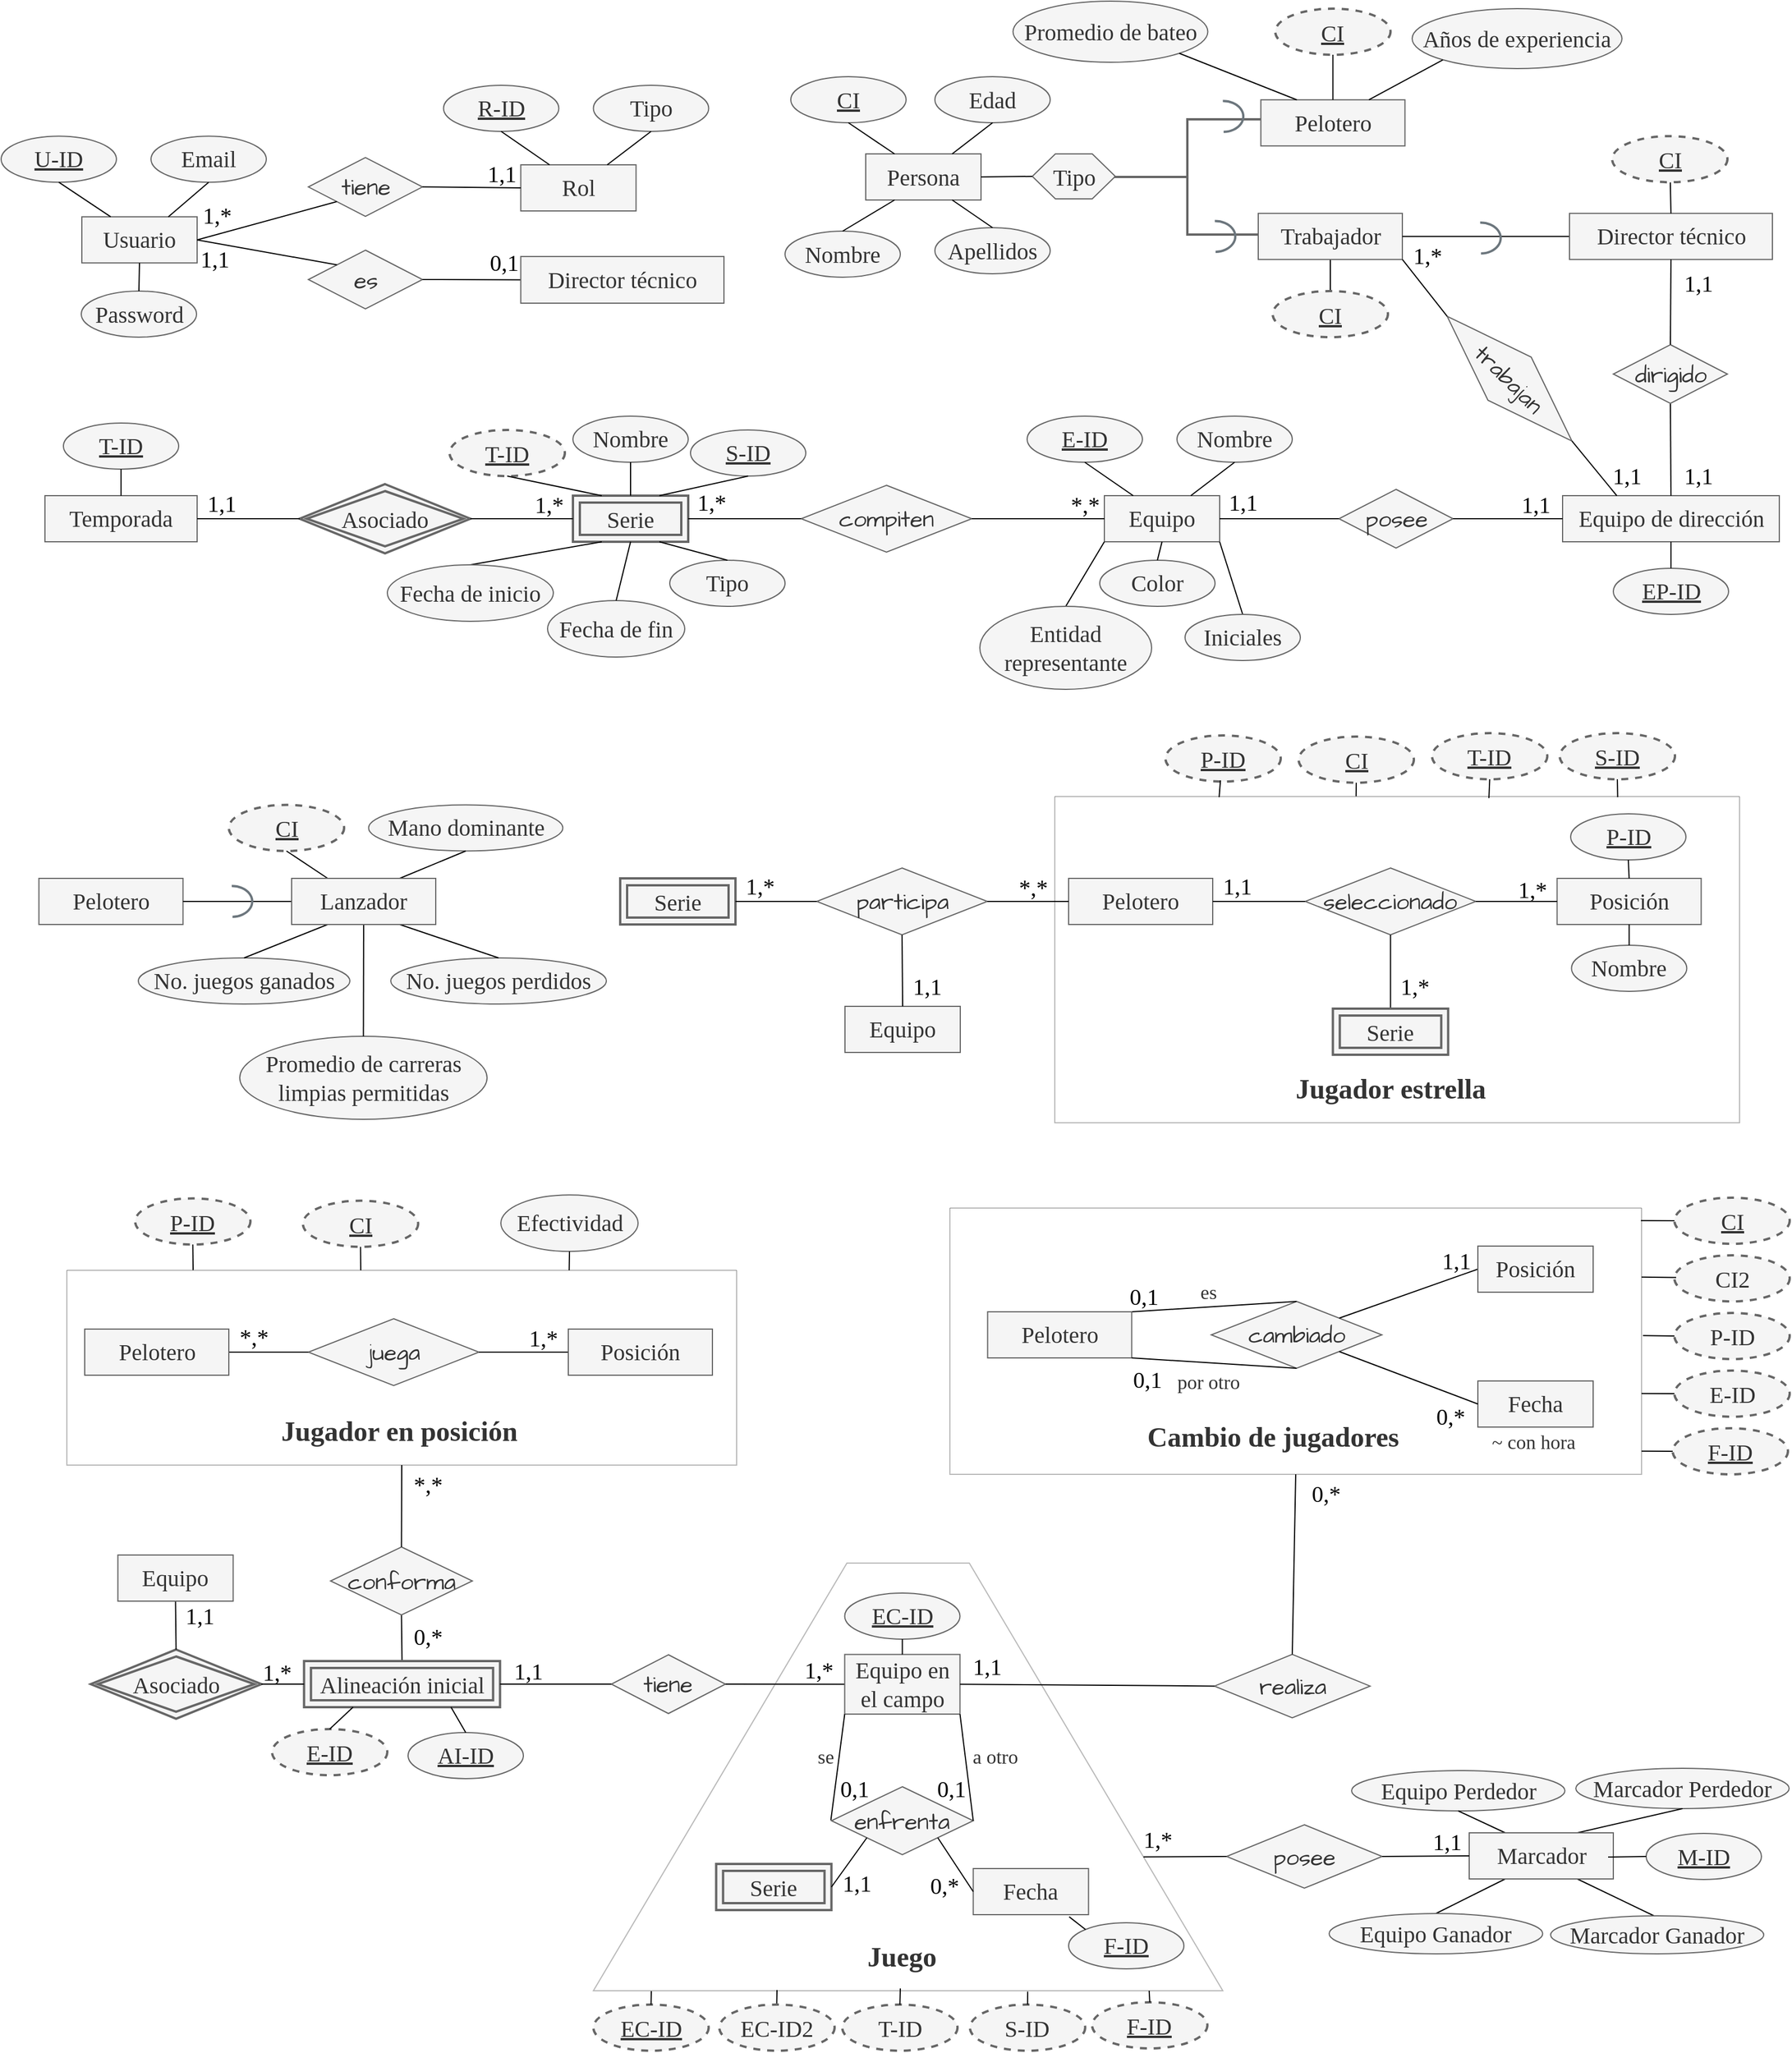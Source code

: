 <mxfile>
    <diagram id="PTHDcYQZStmCuvmhch8p" name="Page-1">
        <mxGraphModel dx="698" dy="574" grid="0" gridSize="10" guides="1" tooltips="1" connect="1" arrows="1" fold="1" page="1" pageScale="1" pageWidth="1654" pageHeight="2336" background="#ffffff" math="0" shadow="0">
            <root>
                <mxCell id="0"/>
                <mxCell id="1" parent="0"/>
                <mxCell id="3" value="&lt;font face=&quot;Verdana&quot;&gt;Usuario&lt;/font&gt;" style="whiteSpace=wrap;html=1;align=center;sketch=0;hachureGap=4;jiggle=2;curveFitting=1;fontFamily=Architects Daughter;fontSource=https%3A%2F%2Ffonts.googleapis.com%2Fcss%3Ffamily%3DArchitects%2BDaughter;fontSize=20;fillColor=#f5f5f5;fontColor=#333333;strokeColor=#666666;" parent="1" vertex="1">
                    <mxGeometry x="133" y="220.1" width="100" height="40" as="geometry"/>
                </mxCell>
                <mxCell id="4" value="&lt;font face=&quot;Verdana&quot;&gt;U-ID&lt;/font&gt;" style="ellipse;whiteSpace=wrap;html=1;align=center;fontStyle=4;sketch=0;hachureGap=4;jiggle=2;curveFitting=1;fontFamily=Architects Daughter;fontSource=https%3A%2F%2Ffonts.googleapis.com%2Fcss%3Ffamily%3DArchitects%2BDaughter;fontSize=20;fillColor=#f5f5f5;fontColor=#333333;strokeColor=#666666;" parent="1" vertex="1">
                    <mxGeometry x="63" y="150.1" width="100" height="40" as="geometry"/>
                </mxCell>
                <mxCell id="5" value="" style="endArrow=none;html=1;rounded=0;hachureGap=4;fontFamily=Architects Daughter;fontSource=https%3A%2F%2Ffonts.googleapis.com%2Fcss%3Ffamily%3DArchitects%2BDaughter;fontSize=16;entryX=0.5;entryY=1;entryDx=0;entryDy=0;exitX=0.25;exitY=0;exitDx=0;exitDy=0;strokeColor=#030303;" parent="1" source="3" target="4" edge="1">
                    <mxGeometry relative="1" as="geometry">
                        <mxPoint x="213" y="220.1" as="sourcePoint"/>
                        <mxPoint x="233" y="230.1" as="targetPoint"/>
                    </mxGeometry>
                </mxCell>
                <mxCell id="8" value="&lt;font face=&quot;Verdana&quot;&gt;Email&lt;/font&gt;" style="ellipse;whiteSpace=wrap;html=1;align=center;sketch=0;hachureGap=4;jiggle=2;curveFitting=1;fontFamily=Architects Daughter;fontSource=https%3A%2F%2Ffonts.googleapis.com%2Fcss%3Ffamily%3DArchitects%2BDaughter;fontSize=20;fillColor=#f5f5f5;fontColor=#333333;strokeColor=#666666;" parent="1" vertex="1">
                    <mxGeometry x="193" y="150.1" width="100" height="40" as="geometry"/>
                </mxCell>
                <mxCell id="10" value="" style="endArrow=none;html=1;rounded=0;hachureGap=4;fontFamily=Architects Daughter;fontSource=https%3A%2F%2Ffonts.googleapis.com%2Fcss%3Ffamily%3DArchitects%2BDaughter;fontSize=16;entryX=0.5;entryY=1;entryDx=0;entryDy=0;exitX=0.75;exitY=0;exitDx=0;exitDy=0;strokeColor=#030303;" parent="1" source="3" target="8" edge="1">
                    <mxGeometry relative="1" as="geometry">
                        <mxPoint x="313" y="270.1" as="sourcePoint"/>
                        <mxPoint x="283" y="220.1" as="targetPoint"/>
                    </mxGeometry>
                </mxCell>
                <mxCell id="11" value="&lt;font face=&quot;Verdana&quot;&gt;Rol&lt;/font&gt;" style="whiteSpace=wrap;html=1;align=center;sketch=0;hachureGap=4;jiggle=2;curveFitting=1;fontFamily=Architects Daughter;fontSource=https%3A%2F%2Ffonts.googleapis.com%2Fcss%3Ffamily%3DArchitects%2BDaughter;fontSize=20;fillColor=#f5f5f5;fontColor=#333333;strokeColor=#666666;" parent="1" vertex="1">
                    <mxGeometry x="513.75" y="175" width="100" height="40" as="geometry"/>
                </mxCell>
                <mxCell id="12" value="&lt;font face=&quot;Verdana&quot;&gt;R-ID&lt;/font&gt;" style="ellipse;whiteSpace=wrap;html=1;align=center;fontStyle=4;sketch=0;hachureGap=4;jiggle=2;curveFitting=1;fontFamily=Architects Daughter;fontSource=https%3A%2F%2Ffonts.googleapis.com%2Fcss%3Ffamily%3DArchitects%2BDaughter;fontSize=20;fillColor=#f5f5f5;fontColor=#333333;strokeColor=#666666;" parent="1" vertex="1">
                    <mxGeometry x="446.75" y="106" width="100" height="40" as="geometry"/>
                </mxCell>
                <mxCell id="13" value="" style="endArrow=none;html=1;rounded=0;hachureGap=4;fontFamily=Architects Daughter;fontSource=https%3A%2F%2Ffonts.googleapis.com%2Fcss%3Ffamily%3DArchitects%2BDaughter;fontSize=16;entryX=0.5;entryY=1;entryDx=0;entryDy=0;exitX=0.25;exitY=0;exitDx=0;exitDy=0;strokeColor=#030303;" parent="1" source="11" target="12" edge="1">
                    <mxGeometry relative="1" as="geometry">
                        <mxPoint x="566.75" y="176.0" as="sourcePoint"/>
                        <mxPoint x="616.75" y="186" as="targetPoint"/>
                    </mxGeometry>
                </mxCell>
                <mxCell id="14" value="&lt;font face=&quot;Verdana&quot;&gt;Tipo&lt;/font&gt;" style="ellipse;whiteSpace=wrap;html=1;align=center;sketch=0;hachureGap=4;jiggle=2;curveFitting=1;fontFamily=Architects Daughter;fontSource=https%3A%2F%2Ffonts.googleapis.com%2Fcss%3Ffamily%3DArchitects%2BDaughter;fontSize=20;fillColor=#f5f5f5;fontColor=#333333;strokeColor=#666666;" parent="1" vertex="1">
                    <mxGeometry x="576.75" y="106" width="100" height="40" as="geometry"/>
                </mxCell>
                <mxCell id="15" value="" style="endArrow=none;html=1;rounded=0;hachureGap=4;fontFamily=Architects Daughter;fontSource=https%3A%2F%2Ffonts.googleapis.com%2Fcss%3Ffamily%3DArchitects%2BDaughter;fontSize=16;entryX=0.5;entryY=1;entryDx=0;entryDy=0;exitX=0.75;exitY=0;exitDx=0;exitDy=0;strokeColor=#030303;" parent="1" source="11" target="14" edge="1">
                    <mxGeometry relative="1" as="geometry">
                        <mxPoint x="566.75" y="176.0" as="sourcePoint"/>
                        <mxPoint x="666.75" y="176" as="targetPoint"/>
                    </mxGeometry>
                </mxCell>
                <mxCell id="16" value="tiene" style="shape=rhombus;perimeter=rhombusPerimeter;whiteSpace=wrap;html=1;align=center;sketch=0;hachureGap=4;jiggle=2;curveFitting=1;fontFamily=Architects Daughter;fontSource=https%3A%2F%2Ffonts.googleapis.com%2Fcss%3Ffamily%3DArchitects%2BDaughter;fontSize=20;fillColor=#f5f5f5;fontColor=#333333;strokeColor=#666666;" parent="1" vertex="1">
                    <mxGeometry x="329.5" y="168.65" width="99" height="51" as="geometry"/>
                </mxCell>
                <mxCell id="25" value="" style="endArrow=none;html=1;rounded=0;sketch=0;hachureGap=4;jiggle=2;curveFitting=1;strokeColor=#030303;fontFamily=Architects Daughter;fontSource=https%3A%2F%2Ffonts.googleapis.com%2Fcss%3Ffamily%3DArchitects%2BDaughter;fontSize=16;fontColor=#000000;entryX=0;entryY=0.5;entryDx=0;entryDy=0;exitX=1;exitY=0.5;exitDx=0;exitDy=0;" parent="1" source="16" target="11" edge="1">
                    <mxGeometry relative="1" as="geometry">
                        <mxPoint x="467.64" y="201.75" as="sourcePoint"/>
                        <mxPoint x="585.64" y="201.85" as="targetPoint"/>
                    </mxGeometry>
                </mxCell>
                <mxCell id="26" value="" style="resizable=0;html=1;align=left;verticalAlign=bottom;sketch=0;hachureGap=4;jiggle=2;curveFitting=1;fontFamily=Architects Daughter;fontSource=https%3A%2F%2Ffonts.googleapis.com%2Fcss%3Ffamily%3DArchitects%2BDaughter;fontSize=20;fontColor=#000000;fillColor=#1D1D1D;" parent="25" connectable="0" vertex="1">
                    <mxGeometry x="-1" relative="1" as="geometry"/>
                </mxCell>
                <mxCell id="27" value="" style="resizable=0;html=1;align=right;verticalAlign=bottom;sketch=0;hachureGap=4;jiggle=2;curveFitting=1;fontFamily=Architects Daughter;fontSource=https%3A%2F%2Ffonts.googleapis.com%2Fcss%3Ffamily%3DArchitects%2BDaughter;fontSize=20;fontColor=#000000;fillColor=#1D1D1D;" parent="25" connectable="0" vertex="1">
                    <mxGeometry x="1" relative="1" as="geometry">
                        <mxPoint x="-41" y="-1" as="offset"/>
                    </mxGeometry>
                </mxCell>
                <mxCell id="28" value="1,1" style="text;html=1;align=center;verticalAlign=middle;resizable=0;points=[];autosize=1;strokeColor=none;fillColor=none;fontSize=20;fontFamily=Verdana;fontColor=#000000;sketch=1;hachureGap=4;jiggle=2;curveFitting=1;fontSource=https%3A%2F%2Ffonts.googleapis.com%2Fcss%3Ffamily%3DArchitects%2BDaughter;" parent="1" vertex="1">
                    <mxGeometry x="475.25" y="164" width="43" height="36" as="geometry"/>
                </mxCell>
                <mxCell id="33" value="&lt;font face=&quot;Verdana&quot;&gt;Persona&lt;/font&gt;" style="whiteSpace=wrap;html=1;align=center;sketch=0;hachureGap=4;jiggle=2;curveFitting=1;fontFamily=Architects Daughter;fontSource=https%3A%2F%2Ffonts.googleapis.com%2Fcss%3Ffamily%3DArchitects%2BDaughter;fontSize=20;fillColor=#f5f5f5;fontColor=#333333;strokeColor=#666666;" parent="1" vertex="1">
                    <mxGeometry x="813" y="165.5" width="100" height="40" as="geometry"/>
                </mxCell>
                <mxCell id="34" value="&lt;font face=&quot;Verdana&quot;&gt;CI&lt;/font&gt;" style="ellipse;whiteSpace=wrap;html=1;align=center;fontStyle=4;sketch=0;hachureGap=4;jiggle=2;curveFitting=1;fontFamily=Architects Daughter;fontSource=https%3A%2F%2Ffonts.googleapis.com%2Fcss%3Ffamily%3DArchitects%2BDaughter;fontSize=20;fillColor=#f5f5f5;fontColor=#333333;strokeColor=#666666;" parent="1" vertex="1">
                    <mxGeometry x="748" y="98.5" width="100" height="40" as="geometry"/>
                </mxCell>
                <mxCell id="35" value="&lt;font face=&quot;Verdana&quot;&gt;Apellidos&lt;/font&gt;" style="ellipse;whiteSpace=wrap;html=1;align=center;sketch=0;hachureGap=4;jiggle=2;curveFitting=1;fontFamily=Architects Daughter;fontSource=https%3A%2F%2Ffonts.googleapis.com%2Fcss%3Ffamily%3DArchitects%2BDaughter;fontSize=20;fillColor=#f5f5f5;fontColor=#333333;strokeColor=#666666;" parent="1" vertex="1">
                    <mxGeometry x="873" y="229.5" width="100" height="40" as="geometry"/>
                </mxCell>
                <mxCell id="36" value="&lt;font face=&quot;Verdana&quot;&gt;Edad&lt;/font&gt;" style="ellipse;whiteSpace=wrap;html=1;align=center;sketch=0;hachureGap=4;jiggle=2;curveFitting=1;fontFamily=Architects Daughter;fontSource=https%3A%2F%2Ffonts.googleapis.com%2Fcss%3Ffamily%3DArchitects%2BDaughter;fontSize=20;fillColor=#f5f5f5;fontColor=#333333;strokeColor=#666666;" parent="1" vertex="1">
                    <mxGeometry x="873" y="98.5" width="100" height="40" as="geometry"/>
                </mxCell>
                <mxCell id="37" value="&lt;font face=&quot;Verdana&quot;&gt;Nombre&lt;/font&gt;" style="ellipse;whiteSpace=wrap;html=1;align=center;sketch=0;hachureGap=4;jiggle=2;curveFitting=1;fontFamily=Architects Daughter;fontSource=https%3A%2F%2Ffonts.googleapis.com%2Fcss%3Ffamily%3DArchitects%2BDaughter;fontSize=20;fillColor=#f5f5f5;fontColor=#333333;strokeColor=#666666;" parent="1" vertex="1">
                    <mxGeometry x="743" y="232.5" width="100" height="40" as="geometry"/>
                </mxCell>
                <mxCell id="38" value="" style="endArrow=none;html=1;rounded=0;hachureGap=4;fontFamily=Architects Daughter;fontSource=https%3A%2F%2Ffonts.googleapis.com%2Fcss%3Ffamily%3DArchitects%2BDaughter;fontSize=16;entryX=0.5;entryY=1;entryDx=0;entryDy=0;exitX=0.25;exitY=0;exitDx=0;exitDy=0;strokeColor=#030303;" parent="1" source="33" target="34" edge="1">
                    <mxGeometry relative="1" as="geometry">
                        <mxPoint x="878" y="153.5" as="sourcePoint"/>
                        <mxPoint x="808" y="123.5" as="targetPoint"/>
                    </mxGeometry>
                </mxCell>
                <mxCell id="39" value="" style="endArrow=none;html=1;rounded=0;hachureGap=4;fontFamily=Architects Daughter;fontSource=https%3A%2F%2Ffonts.googleapis.com%2Fcss%3Ffamily%3DArchitects%2BDaughter;fontSize=16;entryX=0.5;entryY=1;entryDx=0;entryDy=0;strokeColor=#030303;exitX=0.75;exitY=0;exitDx=0;exitDy=0;" parent="1" source="33" target="36" edge="1">
                    <mxGeometry relative="1" as="geometry">
                        <mxPoint x="867" y="153.5" as="sourcePoint"/>
                        <mxPoint x="808" y="148.5" as="targetPoint"/>
                    </mxGeometry>
                </mxCell>
                <mxCell id="40" value="" style="endArrow=none;html=1;rounded=0;hachureGap=4;fontFamily=Architects Daughter;fontSource=https%3A%2F%2Ffonts.googleapis.com%2Fcss%3Ffamily%3DArchitects%2BDaughter;fontSize=16;entryX=0.5;entryY=0;entryDx=0;entryDy=0;exitX=0.25;exitY=1;exitDx=0;exitDy=0;strokeColor=#030303;" parent="1" source="33" target="37" edge="1">
                    <mxGeometry relative="1" as="geometry">
                        <mxPoint x="873" y="175.5" as="sourcePoint"/>
                        <mxPoint x="808" y="148.5" as="targetPoint"/>
                    </mxGeometry>
                </mxCell>
                <mxCell id="41" value="" style="endArrow=none;html=1;rounded=0;hachureGap=4;fontFamily=Architects Daughter;fontSource=https%3A%2F%2Ffonts.googleapis.com%2Fcss%3Ffamily%3DArchitects%2BDaughter;fontSize=16;entryX=0.5;entryY=0;entryDx=0;entryDy=0;exitX=0.75;exitY=1;exitDx=0;exitDy=0;strokeColor=#030303;" parent="1" source="33" target="35" edge="1">
                    <mxGeometry relative="1" as="geometry">
                        <mxPoint x="848" y="215.5" as="sourcePoint"/>
                        <mxPoint x="803" y="242.5" as="targetPoint"/>
                    </mxGeometry>
                </mxCell>
                <mxCell id="42" value="Tipo" style="shape=hexagon;perimeter=hexagonPerimeter2;whiteSpace=wrap;html=1;fixedSize=1;sketch=0;hachureGap=4;jiggle=2;curveFitting=1;fontFamily=Verdana;fontSize=20;fontColor=#333333;fillColor=#f5f5f5;strokeColor=#666666;" parent="1" vertex="1">
                    <mxGeometry x="957.5" y="165.5" width="72" height="39" as="geometry"/>
                </mxCell>
                <mxCell id="43" value="" style="endArrow=none;html=1;rounded=0;hachureGap=4;fontFamily=Architects Daughter;fontSource=https%3A%2F%2Ffonts.googleapis.com%2Fcss%3Ffamily%3DArchitects%2BDaughter;fontSize=16;entryX=0;entryY=0.5;entryDx=0;entryDy=0;strokeColor=#030303;exitX=1;exitY=0.5;exitDx=0;exitDy=0;" parent="1" source="33" target="42" edge="1">
                    <mxGeometry relative="1" as="geometry">
                        <mxPoint x="898" y="175.5" as="sourcePoint"/>
                        <mxPoint x="933" y="148.5" as="targetPoint"/>
                    </mxGeometry>
                </mxCell>
                <mxCell id="44" value="" style="strokeWidth=2;html=1;shape=mxgraph.flowchart.annotation_2;align=left;labelPosition=right;pointerEvents=1;sketch=0;hachureGap=4;jiggle=2;curveFitting=1;fontFamily=Verdana;fontSize=20;fillColor=#f5f5f5;fontColor=#333333;strokeColor=#666666;" parent="1" vertex="1">
                    <mxGeometry x="1028.5" y="135.5" width="127" height="100" as="geometry"/>
                </mxCell>
                <mxCell id="61" value="&lt;font face=&quot;Verdana&quot;&gt;Temporada&lt;/font&gt;" style="whiteSpace=wrap;html=1;align=center;sketch=0;hachureGap=4;jiggle=2;curveFitting=1;fontFamily=Architects Daughter;fontSource=https%3A%2F%2Ffonts.googleapis.com%2Fcss%3Ffamily%3DArchitects%2BDaughter;fontSize=20;fillColor=#f5f5f5;fontColor=#333333;strokeColor=#666666;" parent="1" vertex="1">
                    <mxGeometry x="101" y="462" width="132" height="40" as="geometry"/>
                </mxCell>
                <mxCell id="62" value="&lt;font face=&quot;Verdana&quot;&gt;T-ID&lt;/font&gt;" style="ellipse;whiteSpace=wrap;html=1;align=center;fontStyle=4;sketch=0;hachureGap=4;jiggle=2;curveFitting=1;fontFamily=Architects Daughter;fontSource=https%3A%2F%2Ffonts.googleapis.com%2Fcss%3Ffamily%3DArchitects%2BDaughter;fontSize=20;fillColor=#f5f5f5;fontColor=#333333;strokeColor=#666666;" parent="1" vertex="1">
                    <mxGeometry x="117" y="399" width="100" height="40" as="geometry"/>
                </mxCell>
                <mxCell id="63" value="" style="endArrow=none;html=1;rounded=0;hachureGap=4;fontFamily=Architects Daughter;fontSource=https%3A%2F%2Ffonts.googleapis.com%2Fcss%3Ffamily%3DArchitects%2BDaughter;fontSize=16;entryX=0.5;entryY=1;entryDx=0;entryDy=0;exitX=0.5;exitY=0;exitDx=0;exitDy=0;strokeColor=#030303;" parent="1" source="61" target="62" edge="1">
                    <mxGeometry relative="1" as="geometry">
                        <mxPoint x="270" y="457" as="sourcePoint"/>
                        <mxPoint x="225" y="427" as="targetPoint"/>
                    </mxGeometry>
                </mxCell>
                <mxCell id="64" value="Asociado" style="shape=rhombus;double=1;perimeter=rhombusPerimeter;whiteSpace=wrap;html=1;align=center;sketch=0;hachureGap=4;jiggle=2;curveFitting=1;strokeWidth=2;fontFamily=Verdana;fontSize=20;fontColor=#333333;fillColor=#f5f5f5;strokeColor=#666666;" parent="1" vertex="1">
                    <mxGeometry x="322" y="452" width="148" height="60" as="geometry"/>
                </mxCell>
                <mxCell id="65" value="Serie" style="shape=ext;margin=3;double=1;whiteSpace=wrap;html=1;align=center;sketch=0;hachureGap=4;jiggle=2;curveFitting=1;strokeWidth=2;fontFamily=Verdana;fontSize=20;fontColor=#333333;fillColor=#f5f5f5;strokeColor=#666666;" parent="1" vertex="1">
                    <mxGeometry x="559" y="462" width="100" height="40" as="geometry"/>
                </mxCell>
                <mxCell id="66" value="" style="endArrow=none;html=1;rounded=0;sketch=0;hachureGap=4;jiggle=2;curveFitting=1;strokeColor=#030303;fontFamily=Architects Daughter;fontSource=https%3A%2F%2Ffonts.googleapis.com%2Fcss%3Ffamily%3DArchitects%2BDaughter;fontSize=16;fontColor=#000000;entryX=0;entryY=0.5;entryDx=0;entryDy=0;exitX=1;exitY=0.5;exitDx=0;exitDy=0;" parent="1" source="61" target="64" edge="1">
                    <mxGeometry relative="1" as="geometry">
                        <mxPoint x="250" y="485.17" as="sourcePoint"/>
                        <mxPoint x="368" y="485.76" as="targetPoint"/>
                    </mxGeometry>
                </mxCell>
                <mxCell id="67" value="&lt;font face=&quot;Verdana&quot;&gt;1,1&lt;/font&gt;" style="resizable=0;html=1;align=left;verticalAlign=bottom;sketch=0;hachureGap=4;jiggle=2;curveFitting=1;fontFamily=Architects Daughter;fontSource=https%3A%2F%2Ffonts.googleapis.com%2Fcss%3Ffamily%3DArchitects%2BDaughter;fontSize=20;fontColor=#000000;fillColor=#1D1D1D;" parent="66" connectable="0" vertex="1">
                    <mxGeometry x="-1" relative="1" as="geometry">
                        <mxPoint x="7" y="1" as="offset"/>
                    </mxGeometry>
                </mxCell>
                <mxCell id="68" value="" style="resizable=0;html=1;align=right;verticalAlign=bottom;sketch=0;hachureGap=4;jiggle=2;curveFitting=1;fontFamily=Architects Daughter;fontSource=https%3A%2F%2Ffonts.googleapis.com%2Fcss%3Ffamily%3DArchitects%2BDaughter;fontSize=20;fontColor=#000000;fillColor=#1D1D1D;" parent="66" connectable="0" vertex="1">
                    <mxGeometry x="1" relative="1" as="geometry"/>
                </mxCell>
                <mxCell id="69" value="" style="endArrow=none;html=1;rounded=0;sketch=0;hachureGap=4;jiggle=2;curveFitting=1;strokeColor=#030303;fontFamily=Architects Daughter;fontSource=https%3A%2F%2Ffonts.googleapis.com%2Fcss%3Ffamily%3DArchitects%2BDaughter;fontSize=16;fontColor=#000000;entryX=0;entryY=0.5;entryDx=0;entryDy=0;exitX=1;exitY=0.5;exitDx=0;exitDy=0;" parent="1" source="64" target="65" edge="1">
                    <mxGeometry relative="1" as="geometry">
                        <mxPoint x="487" y="481.58" as="sourcePoint"/>
                        <mxPoint x="605" y="481.17" as="targetPoint"/>
                    </mxGeometry>
                </mxCell>
                <mxCell id="70" value="" style="resizable=0;html=1;align=left;verticalAlign=bottom;sketch=0;hachureGap=4;jiggle=2;curveFitting=1;fontFamily=Architects Daughter;fontSource=https%3A%2F%2Ffonts.googleapis.com%2Fcss%3Ffamily%3DArchitects%2BDaughter;fontSize=20;fontColor=#000000;fillColor=#1D1D1D;" parent="69" connectable="0" vertex="1">
                    <mxGeometry x="-1" relative="1" as="geometry"/>
                </mxCell>
                <mxCell id="71" value="" style="resizable=0;html=1;align=right;verticalAlign=bottom;sketch=0;hachureGap=4;jiggle=2;curveFitting=1;fontFamily=Architects Daughter;fontSource=https%3A%2F%2Ffonts.googleapis.com%2Fcss%3Ffamily%3DArchitects%2BDaughter;fontSize=20;fontColor=#000000;fillColor=#1D1D1D;" parent="69" connectable="0" vertex="1">
                    <mxGeometry x="1" relative="1" as="geometry">
                        <mxPoint x="-41" y="-1" as="offset"/>
                    </mxGeometry>
                </mxCell>
                <mxCell id="73" value="1,*" style="text;html=1;align=center;verticalAlign=middle;resizable=0;points=[];autosize=1;strokeColor=none;fillColor=none;fontSize=20;fontFamily=Verdana;fontColor=#000000;sketch=1;hachureGap=4;jiggle=2;curveFitting=1;fontSource=https%3A%2F%2Ffonts.googleapis.com%2Fcss%3Ffamily%3DArchitects%2BDaughter;" parent="1" vertex="1">
                    <mxGeometry x="516" y="451" width="43" height="36" as="geometry"/>
                </mxCell>
                <mxCell id="74" value="&lt;u&gt;T-ID&lt;/u&gt;" style="ellipse;whiteSpace=wrap;html=1;align=center;dashed=1;sketch=0;hachureGap=4;jiggle=2;curveFitting=1;strokeWidth=2;fontFamily=Verdana;fontSize=20;fontColor=#333333;fillColor=#f5f5f5;strokeColor=#666666;" parent="1" vertex="1">
                    <mxGeometry x="452" y="405" width="100" height="40" as="geometry"/>
                </mxCell>
                <mxCell id="77" value="&lt;font face=&quot;Verdana&quot;&gt;S-ID&lt;/font&gt;" style="ellipse;whiteSpace=wrap;html=1;align=center;fontStyle=4;sketch=0;hachureGap=4;jiggle=2;curveFitting=1;fontFamily=Architects Daughter;fontSource=https%3A%2F%2Ffonts.googleapis.com%2Fcss%3Ffamily%3DArchitects%2BDaughter;fontSize=20;fillColor=#f5f5f5;fontColor=#333333;strokeColor=#666666;" parent="1" vertex="1">
                    <mxGeometry x="661" y="405" width="100" height="40" as="geometry"/>
                </mxCell>
                <mxCell id="79" value="&lt;font face=&quot;Verdana&quot;&gt;Tipo&lt;/font&gt;" style="ellipse;whiteSpace=wrap;html=1;align=center;sketch=0;hachureGap=4;jiggle=2;curveFitting=1;fontFamily=Architects Daughter;fontSource=https%3A%2F%2Ffonts.googleapis.com%2Fcss%3Ffamily%3DArchitects%2BDaughter;fontSize=20;fillColor=#f5f5f5;fontColor=#333333;strokeColor=#666666;" parent="1" vertex="1">
                    <mxGeometry x="643" y="518" width="100" height="40" as="geometry"/>
                </mxCell>
                <mxCell id="81" value="" style="endArrow=none;html=1;rounded=0;hachureGap=4;fontFamily=Architects Daughter;fontSource=https%3A%2F%2Ffonts.googleapis.com%2Fcss%3Ffamily%3DArchitects%2BDaughter;fontSize=16;entryX=0.25;entryY=0;entryDx=0;entryDy=0;exitX=0.5;exitY=1;exitDx=0;exitDy=0;strokeColor=#030303;" parent="1" source="74" target="65" edge="1">
                    <mxGeometry relative="1" as="geometry">
                        <mxPoint x="603" y="229.1" as="sourcePoint"/>
                        <mxPoint x="561" y="200.1" as="targetPoint"/>
                    </mxGeometry>
                </mxCell>
                <mxCell id="83" value="" style="endArrow=none;html=1;rounded=0;hachureGap=4;fontFamily=Architects Daughter;fontSource=https%3A%2F%2Ffonts.googleapis.com%2Fcss%3Ffamily%3DArchitects%2BDaughter;fontSize=16;exitX=0.5;exitY=1;exitDx=0;exitDy=0;strokeColor=#030303;entryX=0.75;entryY=0;entryDx=0;entryDy=0;" parent="1" source="77" target="65" edge="1">
                    <mxGeometry relative="1" as="geometry">
                        <mxPoint x="568" y="445" as="sourcePoint"/>
                        <mxPoint x="627" y="419" as="targetPoint"/>
                    </mxGeometry>
                </mxCell>
                <mxCell id="84" value="" style="endArrow=none;html=1;rounded=0;hachureGap=4;fontFamily=Architects Daughter;fontSource=https%3A%2F%2Ffonts.googleapis.com%2Fcss%3Ffamily%3DArchitects%2BDaughter;fontSize=16;entryX=0.25;entryY=1;entryDx=0;entryDy=0;exitX=0.5;exitY=0;exitDx=0;exitDy=0;strokeColor=#030303;" parent="1" source="181" target="65" edge="1">
                    <mxGeometry relative="1" as="geometry">
                        <mxPoint x="551" y="524" as="sourcePoint"/>
                        <mxPoint x="594" y="472" as="targetPoint"/>
                    </mxGeometry>
                </mxCell>
                <mxCell id="85" value="" style="endArrow=none;html=1;rounded=0;hachureGap=4;fontFamily=Architects Daughter;fontSource=https%3A%2F%2Ffonts.googleapis.com%2Fcss%3Ffamily%3DArchitects%2BDaughter;fontSize=16;entryX=0.5;entryY=0;entryDx=0;entryDy=0;exitX=0.75;exitY=1;exitDx=0;exitDy=0;strokeColor=#030303;" parent="1" source="65" target="79" edge="1">
                    <mxGeometry relative="1" as="geometry">
                        <mxPoint x="532.5" y="537" as="sourcePoint"/>
                        <mxPoint x="594" y="512" as="targetPoint"/>
                    </mxGeometry>
                </mxCell>
                <mxCell id="86" value="compiten" style="shape=rhombus;perimeter=rhombusPerimeter;whiteSpace=wrap;html=1;align=center;sketch=0;hachureGap=4;jiggle=2;curveFitting=1;fontFamily=Architects Daughter;fontSource=https%3A%2F%2Ffonts.googleapis.com%2Fcss%3Ffamily%3DArchitects%2BDaughter;fontSize=20;fillColor=#f5f5f5;fontColor=#333333;strokeColor=#666666;" parent="1" vertex="1">
                    <mxGeometry x="757" y="453" width="148" height="58" as="geometry"/>
                </mxCell>
                <mxCell id="87" value="" style="endArrow=none;html=1;rounded=0;sketch=0;hachureGap=4;jiggle=2;curveFitting=1;strokeColor=#030303;fontFamily=Architects Daughter;fontSource=https%3A%2F%2Ffonts.googleapis.com%2Fcss%3Ffamily%3DArchitects%2BDaughter;fontSize=16;fontColor=#000000;entryX=0;entryY=0.5;entryDx=0;entryDy=0;exitX=1;exitY=0.5;exitDx=0;exitDy=0;" parent="1" source="65" target="86" edge="1">
                    <mxGeometry relative="1" as="geometry">
                        <mxPoint x="668" y="482.25" as="sourcePoint"/>
                        <mxPoint x="781" y="482.25" as="targetPoint"/>
                    </mxGeometry>
                </mxCell>
                <mxCell id="88" value="&lt;span style=&quot;font-family: Verdana;&quot;&gt;1,*&lt;/span&gt;" style="resizable=0;html=1;align=left;verticalAlign=bottom;sketch=0;hachureGap=4;jiggle=2;curveFitting=1;fontFamily=Architects Daughter;fontSource=https%3A%2F%2Ffonts.googleapis.com%2Fcss%3Ffamily%3DArchitects%2BDaughter;fontSize=20;fontColor=#000000;fillColor=#1D1D1D;" parent="87" connectable="0" vertex="1">
                    <mxGeometry x="-1" relative="1" as="geometry">
                        <mxPoint x="6" as="offset"/>
                    </mxGeometry>
                </mxCell>
                <mxCell id="89" value="" style="resizable=0;html=1;align=right;verticalAlign=bottom;sketch=0;hachureGap=4;jiggle=2;curveFitting=1;fontFamily=Architects Daughter;fontSource=https%3A%2F%2Ffonts.googleapis.com%2Fcss%3Ffamily%3DArchitects%2BDaughter;fontSize=20;fontColor=#000000;fillColor=#1D1D1D;" parent="87" connectable="0" vertex="1">
                    <mxGeometry x="1" relative="1" as="geometry"/>
                </mxCell>
                <mxCell id="90" value="" style="resizable=0;html=1;align=left;verticalAlign=bottom;sketch=0;hachureGap=4;jiggle=2;curveFitting=1;fontFamily=Architects Daughter;fontSource=https%3A%2F%2Ffonts.googleapis.com%2Fcss%3Ffamily%3DArchitects%2BDaughter;fontSize=20;fontColor=#000000;fillColor=#1D1D1D;" parent="1" connectable="0" vertex="1">
                    <mxGeometry x="883" y="482.25" as="geometry"/>
                </mxCell>
                <mxCell id="91" value="&lt;font face=&quot;Verdana&quot;&gt;Equipo&lt;/font&gt;" style="whiteSpace=wrap;html=1;align=center;sketch=0;hachureGap=4;jiggle=2;curveFitting=1;fontFamily=Architects Daughter;fontSource=https%3A%2F%2Ffonts.googleapis.com%2Fcss%3Ffamily%3DArchitects%2BDaughter;fontSize=20;fillColor=#f5f5f5;fontColor=#333333;strokeColor=#666666;" parent="1" vertex="1">
                    <mxGeometry x="1020" y="462" width="100" height="40" as="geometry"/>
                </mxCell>
                <mxCell id="92" value="&lt;font face=&quot;Verdana&quot;&gt;E-ID&lt;/font&gt;" style="ellipse;whiteSpace=wrap;html=1;align=center;fontStyle=4;sketch=0;hachureGap=4;jiggle=2;curveFitting=1;fontFamily=Architects Daughter;fontSource=https%3A%2F%2Ffonts.googleapis.com%2Fcss%3Ffamily%3DArchitects%2BDaughter;fontSize=20;fillColor=#f5f5f5;fontColor=#333333;strokeColor=#666666;" parent="1" vertex="1">
                    <mxGeometry x="953" y="393" width="100" height="40" as="geometry"/>
                </mxCell>
                <mxCell id="93" value="" style="endArrow=none;html=1;rounded=0;hachureGap=4;fontFamily=Architects Daughter;fontSource=https%3A%2F%2Ffonts.googleapis.com%2Fcss%3Ffamily%3DArchitects%2BDaughter;fontSize=16;entryX=0.5;entryY=1;entryDx=0;entryDy=0;exitX=0.25;exitY=0;exitDx=0;exitDy=0;strokeColor=#030303;" parent="1" source="91" target="92" edge="1">
                    <mxGeometry relative="1" as="geometry">
                        <mxPoint x="1073" y="463.0" as="sourcePoint"/>
                        <mxPoint x="1123" y="473" as="targetPoint"/>
                    </mxGeometry>
                </mxCell>
                <mxCell id="94" value="&lt;font face=&quot;Verdana&quot;&gt;Nombre&lt;/font&gt;" style="ellipse;whiteSpace=wrap;html=1;align=center;sketch=0;hachureGap=4;jiggle=2;curveFitting=1;fontFamily=Architects Daughter;fontSource=https%3A%2F%2Ffonts.googleapis.com%2Fcss%3Ffamily%3DArchitects%2BDaughter;fontSize=20;fillColor=#f5f5f5;fontColor=#333333;strokeColor=#666666;" parent="1" vertex="1">
                    <mxGeometry x="1083" y="393" width="100" height="40" as="geometry"/>
                </mxCell>
                <mxCell id="95" value="" style="endArrow=none;html=1;rounded=0;hachureGap=4;fontFamily=Architects Daughter;fontSource=https%3A%2F%2Ffonts.googleapis.com%2Fcss%3Ffamily%3DArchitects%2BDaughter;fontSize=16;entryX=0.5;entryY=1;entryDx=0;entryDy=0;exitX=0.75;exitY=0;exitDx=0;exitDy=0;strokeColor=#030303;" parent="1" source="91" target="94" edge="1">
                    <mxGeometry relative="1" as="geometry">
                        <mxPoint x="1073" y="463.0" as="sourcePoint"/>
                        <mxPoint x="1173" y="463" as="targetPoint"/>
                    </mxGeometry>
                </mxCell>
                <mxCell id="96" value="" style="endArrow=none;html=1;rounded=0;sketch=0;hachureGap=4;jiggle=2;curveFitting=1;strokeColor=#030303;fontFamily=Architects Daughter;fontSource=https%3A%2F%2Ffonts.googleapis.com%2Fcss%3Ffamily%3DArchitects%2BDaughter;fontSize=16;fontColor=#000000;entryX=0;entryY=0.5;entryDx=0;entryDy=0;exitX=1;exitY=0.5;exitDx=0;exitDy=0;" parent="1" source="86" target="91" edge="1">
                    <mxGeometry relative="1" as="geometry">
                        <mxPoint x="902" y="482.41" as="sourcePoint"/>
                        <mxPoint x="1020" y="483" as="targetPoint"/>
                    </mxGeometry>
                </mxCell>
                <mxCell id="97" value="" style="resizable=0;html=1;align=left;verticalAlign=bottom;sketch=0;hachureGap=4;jiggle=2;curveFitting=1;fontFamily=Architects Daughter;fontSource=https%3A%2F%2Ffonts.googleapis.com%2Fcss%3Ffamily%3DArchitects%2BDaughter;fontSize=20;fontColor=#000000;fillColor=#1D1D1D;" parent="96" connectable="0" vertex="1">
                    <mxGeometry x="-1" relative="1" as="geometry"/>
                </mxCell>
                <mxCell id="98" value="" style="resizable=0;html=1;align=right;verticalAlign=bottom;sketch=0;hachureGap=4;jiggle=2;curveFitting=1;fontFamily=Architects Daughter;fontSource=https%3A%2F%2Ffonts.googleapis.com%2Fcss%3Ffamily%3DArchitects%2BDaughter;fontSize=20;fontColor=#000000;fillColor=#1D1D1D;" parent="96" connectable="0" vertex="1">
                    <mxGeometry x="1" relative="1" as="geometry">
                        <mxPoint x="-41" y="-1" as="offset"/>
                    </mxGeometry>
                </mxCell>
                <mxCell id="99" value="*,*" style="text;html=1;align=center;verticalAlign=middle;resizable=0;points=[];autosize=1;strokeColor=none;fillColor=none;fontSize=20;fontFamily=Verdana;fontColor=#000000;sketch=1;hachureGap=4;jiggle=2;curveFitting=1;fontSource=https%3A%2F%2Ffonts.googleapis.com%2Fcss%3Ffamily%3DArchitects%2BDaughter;" parent="1" vertex="1">
                    <mxGeometry x="981.5" y="451" width="43" height="36" as="geometry"/>
                </mxCell>
                <mxCell id="103" value="&lt;font face=&quot;Verdana&quot;&gt;Color&lt;/font&gt;" style="ellipse;whiteSpace=wrap;html=1;align=center;sketch=0;hachureGap=4;jiggle=2;curveFitting=1;fontFamily=Architects Daughter;fontSource=https%3A%2F%2Ffonts.googleapis.com%2Fcss%3Ffamily%3DArchitects%2BDaughter;fontSize=20;fillColor=#f5f5f5;fontColor=#333333;strokeColor=#666666;" parent="1" vertex="1">
                    <mxGeometry x="1016" y="518" width="100" height="40" as="geometry"/>
                </mxCell>
                <mxCell id="105" value="" style="endArrow=none;html=1;rounded=0;hachureGap=4;fontFamily=Architects Daughter;fontSource=https%3A%2F%2Ffonts.googleapis.com%2Fcss%3Ffamily%3DArchitects%2BDaughter;fontSize=16;exitX=1;exitY=1;exitDx=0;exitDy=0;strokeColor=#030303;entryX=0.5;entryY=0;entryDx=0;entryDy=0;" parent="1" source="91" target="158" edge="1">
                    <mxGeometry relative="1" as="geometry">
                        <mxPoint x="1105" y="472" as="sourcePoint"/>
                        <mxPoint x="1109.5" y="580" as="targetPoint"/>
                    </mxGeometry>
                </mxCell>
                <mxCell id="106" value="" style="endArrow=none;html=1;rounded=0;hachureGap=4;fontFamily=Architects Daughter;fontSource=https%3A%2F%2Ffonts.googleapis.com%2Fcss%3Ffamily%3DArchitects%2BDaughter;fontSize=16;entryX=0.5;entryY=0;entryDx=0;entryDy=0;exitX=0.5;exitY=1;exitDx=0;exitDy=0;strokeColor=#030303;" parent="1" source="91" target="103" edge="1">
                    <mxGeometry relative="1" as="geometry">
                        <mxPoint x="1130" y="512" as="sourcePoint"/>
                        <mxPoint x="1242.5" y="527" as="targetPoint"/>
                    </mxGeometry>
                </mxCell>
                <mxCell id="107" value="" style="endArrow=none;html=1;rounded=0;hachureGap=4;fontFamily=Architects Daughter;fontSource=https%3A%2F%2Ffonts.googleapis.com%2Fcss%3Ffamily%3DArchitects%2BDaughter;fontSize=16;entryX=0.5;entryY=0;entryDx=0;entryDy=0;exitX=0;exitY=1;exitDx=0;exitDy=0;strokeColor=#030303;" parent="1" source="91" target="157" edge="1">
                    <mxGeometry relative="1" as="geometry">
                        <mxPoint x="1130" y="512" as="sourcePoint"/>
                        <mxPoint x="963" y="552" as="targetPoint"/>
                    </mxGeometry>
                </mxCell>
                <mxCell id="109" value="posee" style="shape=rhombus;perimeter=rhombusPerimeter;whiteSpace=wrap;html=1;align=center;sketch=0;hachureGap=4;jiggle=2;curveFitting=1;fontFamily=Architects Daughter;fontSource=https%3A%2F%2Ffonts.googleapis.com%2Fcss%3Ffamily%3DArchitects%2BDaughter;fontSize=20;fillColor=#f5f5f5;fontColor=#333333;strokeColor=#666666;" parent="1" vertex="1">
                    <mxGeometry x="1223.5" y="456.5" width="99" height="51" as="geometry"/>
                </mxCell>
                <mxCell id="110" value="" style="resizable=0;html=1;align=left;verticalAlign=bottom;sketch=0;hachureGap=4;jiggle=2;curveFitting=1;fontFamily=Architects Daughter;fontSource=https%3A%2F%2Ffonts.googleapis.com%2Fcss%3Ffamily%3DArchitects%2BDaughter;fontSize=20;fontColor=#000000;fillColor=#1D1D1D;" parent="1" connectable="0" vertex="1">
                    <mxGeometry x="1319" y="482.25" as="geometry"/>
                </mxCell>
                <mxCell id="111" value="&lt;font face=&quot;Verdana&quot;&gt;Equipo de dirección&lt;/font&gt;" style="whiteSpace=wrap;html=1;align=center;sketch=0;hachureGap=4;jiggle=2;curveFitting=1;fontFamily=Architects Daughter;fontSource=https%3A%2F%2Ffonts.googleapis.com%2Fcss%3Ffamily%3DArchitects%2BDaughter;fontSize=20;fillColor=#f5f5f5;fontColor=#333333;strokeColor=#666666;" parent="1" vertex="1">
                    <mxGeometry x="1417.5" y="462" width="188" height="40" as="geometry"/>
                </mxCell>
                <mxCell id="115" value="" style="endArrow=none;html=1;rounded=0;hachureGap=4;fontFamily=Architects Daughter;fontSource=https%3A%2F%2Ffonts.googleapis.com%2Fcss%3Ffamily%3DArchitects%2BDaughter;fontSize=16;entryX=0.5;entryY=1;entryDx=0;entryDy=0;exitX=0.5;exitY=0;exitDx=0;exitDy=0;strokeColor=#030303;" parent="1" source="111" target="165" edge="1">
                    <mxGeometry relative="1" as="geometry">
                        <mxPoint x="1509" y="463.0" as="sourcePoint"/>
                        <mxPoint x="1569" y="433" as="targetPoint"/>
                    </mxGeometry>
                </mxCell>
                <mxCell id="116" value="" style="endArrow=none;html=1;rounded=0;sketch=0;hachureGap=4;jiggle=2;curveFitting=1;strokeColor=#030303;fontFamily=Architects Daughter;fontSource=https%3A%2F%2Ffonts.googleapis.com%2Fcss%3Ffamily%3DArchitects%2BDaughter;fontSize=16;fontColor=#000000;entryX=0;entryY=0.5;entryDx=0;entryDy=0;exitX=1;exitY=0.5;exitDx=0;exitDy=0;" parent="1" source="109" target="111" edge="1">
                    <mxGeometry relative="1" as="geometry">
                        <mxPoint x="1338.0" y="482.25" as="sourcePoint"/>
                        <mxPoint x="1456" y="483" as="targetPoint"/>
                    </mxGeometry>
                </mxCell>
                <mxCell id="117" value="" style="resizable=0;html=1;align=left;verticalAlign=bottom;sketch=0;hachureGap=4;jiggle=2;curveFitting=1;fontFamily=Architects Daughter;fontSource=https%3A%2F%2Ffonts.googleapis.com%2Fcss%3Ffamily%3DArchitects%2BDaughter;fontSize=20;fontColor=#000000;fillColor=#1D1D1D;" parent="116" connectable="0" vertex="1">
                    <mxGeometry x="-1" relative="1" as="geometry"/>
                </mxCell>
                <mxCell id="118" value="" style="resizable=0;html=1;align=right;verticalAlign=bottom;sketch=0;hachureGap=4;jiggle=2;curveFitting=1;fontFamily=Architects Daughter;fontSource=https%3A%2F%2Ffonts.googleapis.com%2Fcss%3Ffamily%3DArchitects%2BDaughter;fontSize=20;fontColor=#000000;fillColor=#1D1D1D;" parent="116" connectable="0" vertex="1">
                    <mxGeometry x="1" relative="1" as="geometry">
                        <mxPoint x="-41" y="-1" as="offset"/>
                    </mxGeometry>
                </mxCell>
                <mxCell id="119" value="1,1" style="text;html=1;align=center;verticalAlign=middle;resizable=0;points=[];autosize=1;strokeColor=none;fillColor=none;fontSize=20;fontFamily=Verdana;fontColor=#000000;sketch=1;hachureGap=4;jiggle=2;curveFitting=1;fontSource=https%3A%2F%2Ffonts.googleapis.com%2Fcss%3Ffamily%3DArchitects%2BDaughter;" parent="1" vertex="1">
                    <mxGeometry x="1372.5" y="451" width="43" height="36" as="geometry"/>
                </mxCell>
                <mxCell id="120" value="" style="endArrow=none;html=1;rounded=0;sketch=0;hachureGap=4;jiggle=2;curveFitting=1;strokeColor=#030303;fontFamily=Architects Daughter;fontSource=https%3A%2F%2Ffonts.googleapis.com%2Fcss%3Ffamily%3DArchitects%2BDaughter;fontSize=16;fontColor=#000000;entryX=0;entryY=0.5;entryDx=0;entryDy=0;exitX=1;exitY=0.5;exitDx=0;exitDy=0;" parent="1" source="91" target="109" edge="1">
                    <mxGeometry relative="1" as="geometry">
                        <mxPoint x="1128.5" y="480.71" as="sourcePoint"/>
                        <mxPoint x="1223.5" y="480.96" as="targetPoint"/>
                    </mxGeometry>
                </mxCell>
                <mxCell id="121" value="&lt;font face=&quot;Verdana&quot;&gt;1,1&lt;/font&gt;" style="resizable=0;html=1;align=left;verticalAlign=bottom;sketch=0;hachureGap=4;jiggle=2;curveFitting=1;fontFamily=Architects Daughter;fontSource=https%3A%2F%2Ffonts.googleapis.com%2Fcss%3Ffamily%3DArchitects%2BDaughter;fontSize=20;fontColor=#000000;fillColor=#1D1D1D;" parent="120" connectable="0" vertex="1">
                    <mxGeometry x="-1" relative="1" as="geometry">
                        <mxPoint x="6" as="offset"/>
                    </mxGeometry>
                </mxCell>
                <mxCell id="122" value="" style="resizable=0;html=1;align=right;verticalAlign=bottom;sketch=0;hachureGap=4;jiggle=2;curveFitting=1;fontFamily=Architects Daughter;fontSource=https%3A%2F%2Ffonts.googleapis.com%2Fcss%3Ffamily%3DArchitects%2BDaughter;fontSize=20;fontColor=#000000;fillColor=#1D1D1D;" parent="120" connectable="0" vertex="1">
                    <mxGeometry x="1" relative="1" as="geometry"/>
                </mxCell>
                <mxCell id="125" value="" style="html=1;shadow=0;dashed=0;shape=mxgraph.basic.arc;startAngle=0.247;endAngle=0.747;strokeWidth=2;strokeColor=#6C767D;sketch=0;hachureGap=4;jiggle=2;curveFitting=1;fontFamily=Verdana;fontSize=20;fontColor=#000000;fillColor=#1D1D1D;rotation=-90;" parent="1" vertex="1">
                    <mxGeometry x="1109.75" y="115.6" width="26.73" height="34.89" as="geometry"/>
                </mxCell>
                <mxCell id="126" value="&lt;font face=&quot;Verdana&quot;&gt;Pelotero&lt;/font&gt;" style="whiteSpace=wrap;html=1;align=center;sketch=0;hachureGap=4;jiggle=2;curveFitting=1;fontFamily=Architects Daughter;fontSource=https%3A%2F%2Ffonts.googleapis.com%2Fcss%3Ffamily%3DArchitects%2BDaughter;fontSize=20;fillColor=#f5f5f5;fontColor=#333333;strokeColor=#666666;" parent="1" vertex="1">
                    <mxGeometry x="1155.75" y="118.6" width="125" height="40" as="geometry"/>
                </mxCell>
                <mxCell id="127" value="&lt;u&gt;CI&lt;/u&gt;" style="ellipse;whiteSpace=wrap;html=1;align=center;dashed=1;sketch=0;hachureGap=4;jiggle=2;curveFitting=1;strokeWidth=2;fontFamily=Verdana;fontSize=20;fontColor=#333333;fillColor=#f5f5f5;strokeColor=#666666;" parent="1" vertex="1">
                    <mxGeometry x="1168.25" y="39.5" width="100" height="40" as="geometry"/>
                </mxCell>
                <mxCell id="129" value="&lt;font face=&quot;Verdana&quot;&gt;Promedio de bateo&lt;/font&gt;" style="ellipse;whiteSpace=wrap;html=1;align=center;sketch=0;hachureGap=4;jiggle=2;curveFitting=1;fontFamily=Architects Daughter;fontSource=https%3A%2F%2Ffonts.googleapis.com%2Fcss%3Ffamily%3DArchitects%2BDaughter;fontSize=20;fillColor=#f5f5f5;fontColor=#333333;strokeColor=#666666;" parent="1" vertex="1">
                    <mxGeometry x="940.75" y="33.0" width="169" height="53" as="geometry"/>
                </mxCell>
                <mxCell id="130" value="&lt;font face=&quot;Verdana&quot;&gt;Años de experiencia&lt;/font&gt;" style="ellipse;whiteSpace=wrap;html=1;align=center;sketch=0;hachureGap=4;jiggle=2;curveFitting=1;fontFamily=Architects Daughter;fontSource=https%3A%2F%2Ffonts.googleapis.com%2Fcss%3Ffamily%3DArchitects%2BDaughter;fontSize=20;fillColor=#f5f5f5;fontColor=#333333;strokeColor=#666666;" parent="1" vertex="1">
                    <mxGeometry x="1287" y="39.5" width="182" height="52" as="geometry"/>
                </mxCell>
                <mxCell id="136" value="" style="endArrow=none;html=1;rounded=0;hachureGap=4;fontFamily=Architects Daughter;fontSource=https%3A%2F%2Ffonts.googleapis.com%2Fcss%3Ffamily%3DArchitects%2BDaughter;fontSize=16;strokeColor=#030303;exitX=0.5;exitY=0;exitDx=0;exitDy=0;entryX=0.5;entryY=1;entryDx=0;entryDy=0;" parent="1" source="138" target="139" edge="1">
                    <mxGeometry relative="1" as="geometry">
                        <mxPoint x="1218" y="112.6" as="sourcePoint"/>
                        <mxPoint x="1218" y="87.5" as="targetPoint"/>
                    </mxGeometry>
                </mxCell>
                <mxCell id="138" value="&lt;u&gt;CI&lt;/u&gt;" style="ellipse;whiteSpace=wrap;html=1;align=center;dashed=1;sketch=0;hachureGap=4;jiggle=2;curveFitting=1;strokeWidth=2;fontFamily=Verdana;fontSize=20;fontColor=#333333;fillColor=#f5f5f5;strokeColor=#666666;" parent="1" vertex="1">
                    <mxGeometry x="1166" y="284.5" width="100" height="40" as="geometry"/>
                </mxCell>
                <mxCell id="139" value="&lt;font face=&quot;Verdana&quot;&gt;Trabajador&lt;/font&gt;" style="whiteSpace=wrap;html=1;align=center;sketch=0;hachureGap=4;jiggle=2;curveFitting=1;fontFamily=Architects Daughter;fontSource=https%3A%2F%2Ffonts.googleapis.com%2Fcss%3Ffamily%3DArchitects%2BDaughter;fontSize=20;fillColor=#f5f5f5;fontColor=#333333;strokeColor=#666666;" parent="1" vertex="1">
                    <mxGeometry x="1153.5" y="217.1" width="125" height="40" as="geometry"/>
                </mxCell>
                <mxCell id="141" value="" style="html=1;shadow=0;dashed=0;shape=mxgraph.basic.arc;startAngle=0.247;endAngle=0.747;strokeWidth=2;strokeColor=#6C767D;sketch=0;hachureGap=4;jiggle=2;curveFitting=1;fontFamily=Verdana;fontSize=20;fontColor=#000000;fillColor=#1D1D1D;rotation=-90;" parent="1" vertex="1">
                    <mxGeometry x="1102.77" y="219.65" width="26.73" height="34.89" as="geometry"/>
                </mxCell>
                <mxCell id="143" value="" style="endArrow=none;html=1;rounded=0;hachureGap=4;fontFamily=Architects Daughter;fontSource=https%3A%2F%2Ffonts.googleapis.com%2Fcss%3Ffamily%3DArchitects%2BDaughter;fontSize=16;entryX=0;entryY=1;entryDx=0;entryDy=0;strokeColor=#030303;exitX=0.75;exitY=0;exitDx=0;exitDy=0;" parent="1" source="126" target="130" edge="1">
                    <mxGeometry relative="1" as="geometry">
                        <mxPoint x="898.0" y="175.5" as="sourcePoint"/>
                        <mxPoint x="933.0" y="148.5" as="targetPoint"/>
                    </mxGeometry>
                </mxCell>
                <mxCell id="144" value="" style="endArrow=none;html=1;rounded=0;hachureGap=4;fontFamily=Architects Daughter;fontSource=https%3A%2F%2Ffonts.googleapis.com%2Fcss%3Ffamily%3DArchitects%2BDaughter;fontSize=16;entryX=0.5;entryY=1;entryDx=0;entryDy=0;strokeColor=#030303;exitX=0.5;exitY=0;exitDx=0;exitDy=0;" parent="1" source="126" target="127" edge="1">
                    <mxGeometry relative="1" as="geometry">
                        <mxPoint x="1259.5" y="128.6" as="sourcePoint"/>
                        <mxPoint x="1341.484" y="104.836" as="targetPoint"/>
                    </mxGeometry>
                </mxCell>
                <mxCell id="145" value="" style="endArrow=none;html=1;rounded=0;hachureGap=4;fontFamily=Architects Daughter;fontSource=https%3A%2F%2Ffonts.googleapis.com%2Fcss%3Ffamily%3DArchitects%2BDaughter;fontSize=16;entryX=1;entryY=1;entryDx=0;entryDy=0;strokeColor=#030303;exitX=0.25;exitY=0;exitDx=0;exitDy=0;" parent="1" source="126" target="129" edge="1">
                    <mxGeometry relative="1" as="geometry">
                        <mxPoint x="1228.25" y="128.6" as="sourcePoint"/>
                        <mxPoint x="1228.25" y="89.5" as="targetPoint"/>
                    </mxGeometry>
                </mxCell>
                <mxCell id="148" value="" style="endArrow=none;html=1;rounded=0;hachureGap=4;fontFamily=Architects Daughter;fontSource=https%3A%2F%2Ffonts.googleapis.com%2Fcss%3Ffamily%3DArchitects%2BDaughter;fontSize=16;strokeColor=#030303;exitX=1;exitY=0.5;exitDx=0;exitDy=0;entryX=0;entryY=0.5;entryDx=0;entryDy=0;" parent="1" source="139" target="149" edge="1">
                    <mxGeometry relative="1" as="geometry">
                        <mxPoint x="1317" y="133" as="sourcePoint"/>
                        <mxPoint x="1422" y="137" as="targetPoint"/>
                    </mxGeometry>
                </mxCell>
                <mxCell id="149" value="&lt;font face=&quot;Verdana&quot;&gt;Director técnico&lt;/font&gt;" style="whiteSpace=wrap;html=1;align=center;sketch=0;hachureGap=4;jiggle=2;curveFitting=1;fontFamily=Architects Daughter;fontSource=https%3A%2F%2Ffonts.googleapis.com%2Fcss%3Ffamily%3DArchitects%2BDaughter;fontSize=20;fillColor=#f5f5f5;fontColor=#333333;strokeColor=#666666;" parent="1" vertex="1">
                    <mxGeometry x="1423.5" y="217.1" width="176" height="40" as="geometry"/>
                </mxCell>
                <mxCell id="151" value="" style="html=1;shadow=0;dashed=0;shape=mxgraph.basic.arc;startAngle=0.247;endAngle=0.747;strokeWidth=2;strokeColor=#6C767D;sketch=0;hachureGap=4;jiggle=2;curveFitting=1;fontFamily=Verdana;fontSize=20;fontColor=#000000;fillColor=#1D1D1D;rotation=-90;" parent="1" vertex="1">
                    <mxGeometry x="1333" y="221.1" width="26.73" height="34.89" as="geometry"/>
                </mxCell>
                <mxCell id="153" value="" style="endArrow=none;html=1;rounded=0;hachureGap=4;fontFamily=Architects Daughter;fontSource=https%3A%2F%2Ffonts.googleapis.com%2Fcss%3Ffamily%3DArchitects%2BDaughter;fontSize=16;strokeColor=#030303;exitX=0.5;exitY=0;exitDx=0;exitDy=0;" parent="1" source="149" target="154" edge="1">
                    <mxGeometry relative="1" as="geometry">
                        <mxPoint x="1523" y="-25.9" as="sourcePoint"/>
                        <mxPoint x="1521.0" y="118.6" as="targetPoint"/>
                    </mxGeometry>
                </mxCell>
                <mxCell id="154" value="&lt;u&gt;CI&lt;/u&gt;" style="ellipse;whiteSpace=wrap;html=1;align=center;dashed=1;sketch=0;hachureGap=4;jiggle=2;curveFitting=1;strokeWidth=2;fontFamily=Verdana;fontSize=20;fontColor=#333333;fillColor=#f5f5f5;strokeColor=#666666;" parent="1" vertex="1">
                    <mxGeometry x="1460.5" y="150.1" width="100" height="40" as="geometry"/>
                </mxCell>
                <mxCell id="155" value="&lt;font face=&quot;Verdana&quot;&gt;EP-ID&lt;/font&gt;" style="ellipse;whiteSpace=wrap;html=1;align=center;fontStyle=4;sketch=0;hachureGap=4;jiggle=2;curveFitting=1;fontFamily=Architects Daughter;fontSource=https%3A%2F%2Ffonts.googleapis.com%2Fcss%3Ffamily%3DArchitects%2BDaughter;fontSize=20;fillColor=#f5f5f5;fontColor=#333333;strokeColor=#666666;" parent="1" vertex="1">
                    <mxGeometry x="1461.5" y="525" width="100" height="40" as="geometry"/>
                </mxCell>
                <mxCell id="157" value="&lt;font face=&quot;Verdana&quot;&gt;Entidad representante&lt;/font&gt;" style="ellipse;whiteSpace=wrap;html=1;align=center;sketch=0;hachureGap=4;jiggle=2;curveFitting=1;fontFamily=Architects Daughter;fontSource=https%3A%2F%2Ffonts.googleapis.com%2Fcss%3Ffamily%3DArchitects%2BDaughter;fontSize=20;fillColor=#f5f5f5;fontColor=#333333;strokeColor=#666666;" parent="1" vertex="1">
                    <mxGeometry x="912" y="558" width="149" height="72" as="geometry"/>
                </mxCell>
                <mxCell id="158" value="&lt;font face=&quot;Verdana&quot;&gt;Iniciales&lt;/font&gt;" style="ellipse;whiteSpace=wrap;html=1;align=center;sketch=0;hachureGap=4;jiggle=2;curveFitting=1;fontFamily=Architects Daughter;fontSource=https%3A%2F%2Ffonts.googleapis.com%2Fcss%3Ffamily%3DArchitects%2BDaughter;fontSize=20;fillColor=#f5f5f5;fontColor=#333333;strokeColor=#666666;" parent="1" vertex="1">
                    <mxGeometry x="1090" y="565" width="100" height="40" as="geometry"/>
                </mxCell>
                <mxCell id="159" value="" style="endArrow=none;html=1;rounded=0;hachureGap=4;fontFamily=Architects Daughter;fontSource=https%3A%2F%2Ffonts.googleapis.com%2Fcss%3Ffamily%3DArchitects%2BDaughter;fontSize=16;entryX=0.5;entryY=1;entryDx=0;entryDy=0;exitX=0.5;exitY=0;exitDx=0;exitDy=0;strokeColor=#030303;" parent="1" source="155" target="111" edge="1">
                    <mxGeometry relative="1" as="geometry">
                        <mxPoint x="1474.5" y="472" as="sourcePoint"/>
                        <mxPoint x="1449" y="443" as="targetPoint"/>
                    </mxGeometry>
                </mxCell>
                <mxCell id="161" value="trabajan" style="shape=rhombus;perimeter=rhombusPerimeter;whiteSpace=wrap;html=1;align=center;sketch=0;hachureGap=4;jiggle=2;curveFitting=1;fontFamily=Architects Daughter;fontSource=https%3A%2F%2Ffonts.googleapis.com%2Fcss%3Ffamily%3DArchitects%2BDaughter;fontSize=20;fillColor=#f5f5f5;fontColor=#333333;strokeColor=#666666;rotation=45;" parent="1" vertex="1">
                    <mxGeometry x="1295" y="334" width="153" height="53" as="geometry"/>
                </mxCell>
                <mxCell id="163" value="" style="endArrow=none;html=1;rounded=0;hachureGap=4;fontFamily=Architects Daughter;fontSource=https%3A%2F%2Ffonts.googleapis.com%2Fcss%3Ffamily%3DArchitects%2BDaughter;fontSize=16;entryX=1;entryY=0.5;entryDx=0;entryDy=0;exitX=0.25;exitY=0;exitDx=0;exitDy=0;strokeColor=#030303;" parent="1" source="111" target="161" edge="1">
                    <mxGeometry relative="1" as="geometry">
                        <mxPoint x="1568.5" y="472" as="sourcePoint"/>
                        <mxPoint x="1579" y="443" as="targetPoint"/>
                    </mxGeometry>
                </mxCell>
                <mxCell id="164" value="" style="endArrow=none;html=1;rounded=0;hachureGap=4;fontFamily=Architects Daughter;fontSource=https%3A%2F%2Ffonts.googleapis.com%2Fcss%3Ffamily%3DArchitects%2BDaughter;fontSize=16;exitX=0;exitY=0.5;exitDx=0;exitDy=0;strokeColor=#030303;entryX=1;entryY=1;entryDx=0;entryDy=0;" parent="1" source="161" target="139" edge="1">
                    <mxGeometry relative="1" as="geometry">
                        <mxPoint x="1474.5" y="472" as="sourcePoint"/>
                        <mxPoint x="1279" y="292" as="targetPoint"/>
                    </mxGeometry>
                </mxCell>
                <mxCell id="165" value="dirigido" style="shape=rhombus;perimeter=rhombusPerimeter;whiteSpace=wrap;html=1;align=center;sketch=0;hachureGap=4;jiggle=2;curveFitting=1;fontFamily=Architects Daughter;fontSource=https%3A%2F%2Ffonts.googleapis.com%2Fcss%3Ffamily%3DArchitects%2BDaughter;fontSize=20;fillColor=#f5f5f5;fontColor=#333333;strokeColor=#666666;" parent="1" vertex="1">
                    <mxGeometry x="1461.5" y="331" width="99" height="51" as="geometry"/>
                </mxCell>
                <mxCell id="166" value="" style="endArrow=none;html=1;rounded=0;hachureGap=4;fontFamily=Architects Daughter;fontSource=https%3A%2F%2Ffonts.googleapis.com%2Fcss%3Ffamily%3DArchitects%2BDaughter;fontSize=16;entryX=0.5;entryY=1;entryDx=0;entryDy=0;exitX=0.5;exitY=0;exitDx=0;exitDy=0;strokeColor=#030303;" parent="1" source="165" target="149" edge="1">
                    <mxGeometry relative="1" as="geometry">
                        <mxPoint x="1574.5" y="364.5" as="sourcePoint"/>
                        <mxPoint x="1574" y="284.5" as="targetPoint"/>
                    </mxGeometry>
                </mxCell>
                <mxCell id="167" value="1,1" style="text;html=1;align=center;verticalAlign=middle;resizable=0;points=[];autosize=1;strokeColor=none;fillColor=none;fontSize=20;fontFamily=Verdana;fontColor=#000000;sketch=1;hachureGap=4;jiggle=2;curveFitting=1;fontSource=https%3A%2F%2Ffonts.googleapis.com%2Fcss%3Ffamily%3DArchitects%2BDaughter;" parent="1" vertex="1">
                    <mxGeometry x="1513" y="259.1" width="43" height="36" as="geometry"/>
                </mxCell>
                <mxCell id="169" value="" style="edgeStyle=none;sketch=0;hachureGap=4;jiggle=2;curveFitting=1;html=1;strokeColor=#030303;fontFamily=Verdana;fontSize=16;fontColor=#000000;endSize=10;" parent="1" source="168" target="111" edge="1">
                    <mxGeometry relative="1" as="geometry"/>
                </mxCell>
                <mxCell id="168" value="1,1" style="text;html=1;align=center;verticalAlign=middle;resizable=0;points=[];autosize=1;strokeColor=none;fillColor=none;fontSize=20;fontFamily=Verdana;fontColor=#000000;sketch=1;hachureGap=4;jiggle=2;curveFitting=1;fontSource=https%3A%2F%2Ffonts.googleapis.com%2Fcss%3Ffamily%3DArchitects%2BDaughter;" parent="1" vertex="1">
                    <mxGeometry x="1513" y="426" width="43" height="36" as="geometry"/>
                </mxCell>
                <mxCell id="170" value="1,1" style="text;html=1;align=center;verticalAlign=middle;resizable=0;points=[];autosize=1;strokeColor=none;fillColor=none;fontSize=20;fontFamily=Verdana;fontColor=#000000;sketch=1;hachureGap=4;jiggle=2;curveFitting=1;fontSource=https%3A%2F%2Ffonts.googleapis.com%2Fcss%3Ffamily%3DArchitects%2BDaughter;" parent="1" vertex="1">
                    <mxGeometry x="1451" y="426" width="43" height="36" as="geometry"/>
                </mxCell>
                <mxCell id="173" value="&lt;span style=&quot;font-family: Verdana;&quot;&gt;1,*&lt;/span&gt;" style="resizable=0;html=1;align=left;verticalAlign=bottom;sketch=0;hachureGap=4;jiggle=2;curveFitting=1;fontFamily=Architects Daughter;fontSource=https%3A%2F%2Ffonts.googleapis.com%2Fcss%3Ffamily%3DArchitects%2BDaughter;fontSize=20;fontColor=#000000;fillColor=#1D1D1D;" parent="1" connectable="0" vertex="1">
                    <mxGeometry x="1286" y="268" as="geometry"/>
                </mxCell>
                <mxCell id="179" value="&lt;font face=&quot;Verdana&quot;&gt;Nombre&lt;/font&gt;" style="ellipse;whiteSpace=wrap;html=1;align=center;sketch=0;hachureGap=4;jiggle=2;curveFitting=1;fontFamily=Architects Daughter;fontSource=https%3A%2F%2Ffonts.googleapis.com%2Fcss%3Ffamily%3DArchitects%2BDaughter;fontSize=20;fillColor=#f5f5f5;fontColor=#333333;strokeColor=#666666;" parent="1" vertex="1">
                    <mxGeometry x="559" y="393" width="100" height="40" as="geometry"/>
                </mxCell>
                <mxCell id="180" value="" style="endArrow=none;html=1;rounded=0;hachureGap=4;fontFamily=Architects Daughter;fontSource=https%3A%2F%2Ffonts.googleapis.com%2Fcss%3Ffamily%3DArchitects%2BDaughter;fontSize=16;entryX=0.5;entryY=1;entryDx=0;entryDy=0;exitX=0.5;exitY=0;exitDx=0;exitDy=0;strokeColor=#030303;" parent="1" source="65" target="179" edge="1">
                    <mxGeometry relative="1" as="geometry">
                        <mxPoint x="561" y="534" as="sourcePoint"/>
                        <mxPoint x="594" y="512" as="targetPoint"/>
                    </mxGeometry>
                </mxCell>
                <mxCell id="181" value="&lt;font face=&quot;Verdana&quot;&gt;Fecha de inicio&lt;/font&gt;" style="ellipse;whiteSpace=wrap;html=1;align=center;sketch=0;hachureGap=4;jiggle=2;curveFitting=1;fontFamily=Architects Daughter;fontSource=https%3A%2F%2Ffonts.googleapis.com%2Fcss%3Ffamily%3DArchitects%2BDaughter;fontSize=20;fillColor=#f5f5f5;fontColor=#333333;strokeColor=#666666;" parent="1" vertex="1">
                    <mxGeometry x="398" y="522" width="144" height="49" as="geometry"/>
                </mxCell>
                <mxCell id="182" value="&lt;font face=&quot;Verdana&quot;&gt;Fecha de fin&lt;/font&gt;" style="ellipse;whiteSpace=wrap;html=1;align=center;sketch=0;hachureGap=4;jiggle=2;curveFitting=1;fontFamily=Architects Daughter;fontSource=https%3A%2F%2Ffonts.googleapis.com%2Fcss%3Ffamily%3DArchitects%2BDaughter;fontSize=20;fillColor=#f5f5f5;fontColor=#333333;strokeColor=#666666;" parent="1" vertex="1">
                    <mxGeometry x="537" y="553" width="119" height="49" as="geometry"/>
                </mxCell>
                <mxCell id="184" value="" style="endArrow=none;html=1;rounded=0;hachureGap=4;fontFamily=Architects Daughter;fontSource=https%3A%2F%2Ffonts.googleapis.com%2Fcss%3Ffamily%3DArchitects%2BDaughter;fontSize=16;entryX=0.5;entryY=1;entryDx=0;entryDy=0;exitX=0.5;exitY=0;exitDx=0;exitDy=0;strokeColor=#030303;" parent="1" source="182" target="65" edge="1">
                    <mxGeometry relative="1" as="geometry">
                        <mxPoint x="491.5" y="534" as="sourcePoint"/>
                        <mxPoint x="594" y="512" as="targetPoint"/>
                    </mxGeometry>
                </mxCell>
                <mxCell id="185" value="Serie" style="shape=ext;margin=3;double=1;whiteSpace=wrap;html=1;align=center;sketch=0;hachureGap=4;jiggle=2;curveFitting=1;strokeWidth=2;fontFamily=Verdana;fontSize=20;fontColor=#333333;fillColor=#f5f5f5;strokeColor=#666666;" parent="1" vertex="1">
                    <mxGeometry x="600" y="794" width="100" height="40" as="geometry"/>
                </mxCell>
                <mxCell id="186" value="&lt;font face=&quot;Verdana&quot;&gt;Equipo&lt;/font&gt;" style="whiteSpace=wrap;html=1;align=center;sketch=0;hachureGap=4;jiggle=2;curveFitting=1;fontFamily=Architects Daughter;fontSource=https%3A%2F%2Ffonts.googleapis.com%2Fcss%3Ffamily%3DArchitects%2BDaughter;fontSize=20;fillColor=#f5f5f5;fontColor=#333333;strokeColor=#666666;" parent="1" vertex="1">
                    <mxGeometry x="795" y="905" width="100" height="40" as="geometry"/>
                </mxCell>
                <mxCell id="187" value="&lt;font face=&quot;Verdana&quot;&gt;Pelotero&lt;/font&gt;" style="whiteSpace=wrap;html=1;align=center;sketch=0;hachureGap=4;jiggle=2;curveFitting=1;fontFamily=Architects Daughter;fontSource=https%3A%2F%2Ffonts.googleapis.com%2Fcss%3Ffamily%3DArchitects%2BDaughter;fontSize=20;fillColor=#f5f5f5;fontColor=#333333;strokeColor=#666666;" parent="1" vertex="1">
                    <mxGeometry x="989" y="794" width="125" height="40" as="geometry"/>
                </mxCell>
                <mxCell id="188" value="participa" style="shape=rhombus;perimeter=rhombusPerimeter;whiteSpace=wrap;html=1;align=center;sketch=0;hachureGap=4;jiggle=2;curveFitting=1;fontFamily=Architects Daughter;fontSource=https%3A%2F%2Ffonts.googleapis.com%2Fcss%3Ffamily%3DArchitects%2BDaughter;fontSize=20;fillColor=#f5f5f5;fontColor=#333333;strokeColor=#666666;" parent="1" vertex="1">
                    <mxGeometry x="770.5" y="785" width="148" height="58" as="geometry"/>
                </mxCell>
                <mxCell id="189" value="" style="endArrow=none;html=1;rounded=0;sketch=0;hachureGap=4;jiggle=2;curveFitting=1;strokeColor=#030303;fontFamily=Architects Daughter;fontSource=https%3A%2F%2Ffonts.googleapis.com%2Fcss%3Ffamily%3DArchitects%2BDaughter;fontSize=16;fontColor=#000000;exitX=1;exitY=0.5;exitDx=0;exitDy=0;entryX=0;entryY=0.5;entryDx=0;entryDy=0;" parent="1" source="185" target="188" edge="1">
                    <mxGeometry relative="1" as="geometry">
                        <mxPoint x="706" y="813.17" as="sourcePoint"/>
                        <mxPoint x="770" y="813" as="targetPoint"/>
                    </mxGeometry>
                </mxCell>
                <mxCell id="190" value="&lt;font face=&quot;Verdana&quot;&gt;1,*&lt;/font&gt;" style="resizable=0;html=1;align=left;verticalAlign=bottom;sketch=0;hachureGap=4;jiggle=2;curveFitting=1;fontFamily=Architects Daughter;fontSource=https%3A%2F%2Ffonts.googleapis.com%2Fcss%3Ffamily%3DArchitects%2BDaughter;fontSize=20;fontColor=#000000;fillColor=#1D1D1D;" parent="189" connectable="0" vertex="1">
                    <mxGeometry x="-1" relative="1" as="geometry">
                        <mxPoint x="7" y="1" as="offset"/>
                    </mxGeometry>
                </mxCell>
                <mxCell id="191" value="" style="resizable=0;html=1;align=right;verticalAlign=bottom;sketch=0;hachureGap=4;jiggle=2;curveFitting=1;fontFamily=Architects Daughter;fontSource=https%3A%2F%2Ffonts.googleapis.com%2Fcss%3Ffamily%3DArchitects%2BDaughter;fontSize=20;fontColor=#000000;fillColor=#1D1D1D;" parent="189" connectable="0" vertex="1">
                    <mxGeometry x="1" relative="1" as="geometry"/>
                </mxCell>
                <mxCell id="199" value="" style="endArrow=none;html=1;rounded=0;sketch=0;hachureGap=4;jiggle=2;curveFitting=1;strokeColor=#030303;fontFamily=Architects Daughter;fontSource=https%3A%2F%2Ffonts.googleapis.com%2Fcss%3Ffamily%3DArchitects%2BDaughter;fontSize=16;fontColor=#000000;entryX=0;entryY=0.5;entryDx=0;entryDy=0;exitX=1;exitY=0.5;exitDx=0;exitDy=0;" parent="1" source="188" target="187" edge="1">
                    <mxGeometry relative="1" as="geometry">
                        <mxPoint x="920" y="814" as="sourcePoint"/>
                        <mxPoint x="989" y="816" as="targetPoint"/>
                    </mxGeometry>
                </mxCell>
                <mxCell id="200" value="" style="resizable=0;html=1;align=left;verticalAlign=bottom;sketch=0;hachureGap=4;jiggle=2;curveFitting=1;fontFamily=Architects Daughter;fontSource=https%3A%2F%2Ffonts.googleapis.com%2Fcss%3Ffamily%3DArchitects%2BDaughter;fontSize=20;fontColor=#000000;fillColor=#1D1D1D;" parent="199" connectable="0" vertex="1">
                    <mxGeometry x="-1" relative="1" as="geometry"/>
                </mxCell>
                <mxCell id="201" value="" style="resizable=0;html=1;align=right;verticalAlign=bottom;sketch=0;hachureGap=4;jiggle=2;curveFitting=1;fontFamily=Architects Daughter;fontSource=https%3A%2F%2Ffonts.googleapis.com%2Fcss%3Ffamily%3DArchitects%2BDaughter;fontSize=20;fontColor=#000000;fillColor=#1D1D1D;" parent="199" connectable="0" vertex="1">
                    <mxGeometry x="1" relative="1" as="geometry">
                        <mxPoint x="-41" y="-1" as="offset"/>
                    </mxGeometry>
                </mxCell>
                <mxCell id="202" value="*,*" style="text;html=1;align=center;verticalAlign=middle;resizable=0;points=[];autosize=1;strokeColor=none;fillColor=none;fontSize=20;fontFamily=Verdana;fontColor=#000000;sketch=1;hachureGap=4;jiggle=2;curveFitting=1;fontSource=https%3A%2F%2Ffonts.googleapis.com%2Fcss%3Ffamily%3DArchitects%2BDaughter;" parent="1" vertex="1">
                    <mxGeometry x="936" y="783" width="43" height="36" as="geometry"/>
                </mxCell>
                <mxCell id="204" value="" style="endArrow=none;html=1;rounded=0;hachureGap=4;fontFamily=Architects Daughter;fontSource=https%3A%2F%2Ffonts.googleapis.com%2Fcss%3Ffamily%3DArchitects%2BDaughter;fontSize=16;exitX=0.5;exitY=0;exitDx=0;exitDy=0;strokeColor=#030303;entryX=0.5;entryY=1;entryDx=0;entryDy=0;" parent="1" source="186" target="188" edge="1">
                    <mxGeometry relative="1" as="geometry">
                        <mxPoint x="842.5" y="905" as="sourcePoint"/>
                        <mxPoint x="848" y="845" as="targetPoint"/>
                    </mxGeometry>
                </mxCell>
                <mxCell id="205" value="" style="edgeStyle=none;sketch=0;hachureGap=4;jiggle=2;curveFitting=1;html=1;strokeColor=#030303;fontFamily=Verdana;fontSize=16;fontColor=#000000;endSize=10;" parent="1" source="206" edge="1">
                    <mxGeometry relative="1" as="geometry">
                        <mxPoint x="854.605" y="905" as="targetPoint"/>
                    </mxGeometry>
                </mxCell>
                <mxCell id="358" value="" style="edgeStyle=none;sketch=1;hachureGap=4;jiggle=2;curveFitting=1;html=1;fontFamily=Verdana;fontSize=17;" parent="1" source="206" target="186" edge="1">
                    <mxGeometry relative="1" as="geometry"/>
                </mxCell>
                <mxCell id="206" value="1,1" style="text;html=1;align=center;verticalAlign=middle;resizable=0;points=[];autosize=1;strokeColor=none;fillColor=none;fontSize=20;fontFamily=Verdana;fontColor=#000000;sketch=1;hachureGap=4;jiggle=2;curveFitting=1;fontSource=https%3A%2F%2Ffonts.googleapis.com%2Fcss%3Ffamily%3DArchitects%2BDaughter;" parent="1" vertex="1">
                    <mxGeometry x="844" y="869" width="43" height="36" as="geometry"/>
                </mxCell>
                <mxCell id="211" value="&lt;font face=&quot;Verdana&quot;&gt;Posición&lt;/font&gt;" style="whiteSpace=wrap;html=1;align=center;sketch=0;hachureGap=4;jiggle=2;curveFitting=1;fontFamily=Architects Daughter;fontSource=https%3A%2F%2Ffonts.googleapis.com%2Fcss%3Ffamily%3DArchitects%2BDaughter;fontSize=20;fillColor=#f5f5f5;fontColor=#333333;strokeColor=#666666;" parent="1" vertex="1">
                    <mxGeometry x="1412.73" y="794" width="125" height="40" as="geometry"/>
                </mxCell>
                <mxCell id="212" value="seleccionado" style="shape=rhombus;perimeter=rhombusPerimeter;whiteSpace=wrap;html=1;align=center;sketch=0;hachureGap=4;jiggle=2;curveFitting=1;fontFamily=Architects Daughter;fontSource=https%3A%2F%2Ffonts.googleapis.com%2Fcss%3Ffamily%3DArchitects%2BDaughter;fontSize=20;fillColor=#f5f5f5;fontColor=#333333;strokeColor=#666666;" parent="1" vertex="1">
                    <mxGeometry x="1194.23" y="785" width="148" height="58" as="geometry"/>
                </mxCell>
                <mxCell id="213" value="" style="endArrow=none;html=1;rounded=0;sketch=0;hachureGap=4;jiggle=2;curveFitting=1;strokeColor=#030303;fontFamily=Architects Daughter;fontSource=https%3A%2F%2Ffonts.googleapis.com%2Fcss%3Ffamily%3DArchitects%2BDaughter;fontSize=16;fontColor=#000000;entryX=0;entryY=0.5;entryDx=0;entryDy=0;exitX=1;exitY=0.5;exitDx=0;exitDy=0;" parent="1" source="187" target="212" edge="1">
                    <mxGeometry relative="1" as="geometry">
                        <mxPoint x="1138" y="824" as="sourcePoint"/>
                        <mxPoint x="1187" y="810" as="targetPoint"/>
                    </mxGeometry>
                </mxCell>
                <mxCell id="214" value="&lt;font face=&quot;Verdana&quot;&gt;1,1&lt;/font&gt;" style="resizable=0;html=1;align=left;verticalAlign=bottom;sketch=0;hachureGap=4;jiggle=2;curveFitting=1;fontFamily=Architects Daughter;fontSource=https%3A%2F%2Ffonts.googleapis.com%2Fcss%3Ffamily%3DArchitects%2BDaughter;fontSize=20;fontColor=#000000;fillColor=#1D1D1D;" parent="213" connectable="0" vertex="1">
                    <mxGeometry x="-1" relative="1" as="geometry">
                        <mxPoint x="7" y="1" as="offset"/>
                    </mxGeometry>
                </mxCell>
                <mxCell id="215" value="" style="resizable=0;html=1;align=right;verticalAlign=bottom;sketch=0;hachureGap=4;jiggle=2;curveFitting=1;fontFamily=Architects Daughter;fontSource=https%3A%2F%2Ffonts.googleapis.com%2Fcss%3Ffamily%3DArchitects%2BDaughter;fontSize=20;fontColor=#000000;fillColor=#1D1D1D;" parent="213" connectable="0" vertex="1">
                    <mxGeometry x="1" relative="1" as="geometry"/>
                </mxCell>
                <mxCell id="216" value="" style="endArrow=none;html=1;rounded=0;sketch=0;hachureGap=4;jiggle=2;curveFitting=1;strokeColor=#030303;fontFamily=Architects Daughter;fontSource=https%3A%2F%2Ffonts.googleapis.com%2Fcss%3Ffamily%3DArchitects%2BDaughter;fontSize=16;fontColor=#000000;entryX=0;entryY=0.5;entryDx=0;entryDy=0;exitX=1;exitY=0.5;exitDx=0;exitDy=0;" parent="1" source="212" target="211" edge="1">
                    <mxGeometry relative="1" as="geometry">
                        <mxPoint x="1343.73" y="814" as="sourcePoint"/>
                        <mxPoint x="1412.73" y="816" as="targetPoint"/>
                    </mxGeometry>
                </mxCell>
                <mxCell id="217" value="" style="resizable=0;html=1;align=left;verticalAlign=bottom;sketch=0;hachureGap=4;jiggle=2;curveFitting=1;fontFamily=Architects Daughter;fontSource=https%3A%2F%2Ffonts.googleapis.com%2Fcss%3Ffamily%3DArchitects%2BDaughter;fontSize=20;fontColor=#000000;fillColor=#1D1D1D;" parent="216" connectable="0" vertex="1">
                    <mxGeometry x="-1" relative="1" as="geometry"/>
                </mxCell>
                <mxCell id="218" value="" style="resizable=0;html=1;align=right;verticalAlign=bottom;sketch=0;hachureGap=4;jiggle=2;curveFitting=1;fontFamily=Architects Daughter;fontSource=https%3A%2F%2Ffonts.googleapis.com%2Fcss%3Ffamily%3DArchitects%2BDaughter;fontSize=20;fontColor=#000000;fillColor=#1D1D1D;" parent="216" connectable="0" vertex="1">
                    <mxGeometry x="1" relative="1" as="geometry">
                        <mxPoint x="-41" y="-1" as="offset"/>
                    </mxGeometry>
                </mxCell>
                <mxCell id="219" value="1,*" style="text;html=1;align=center;verticalAlign=middle;resizable=0;points=[];autosize=1;strokeColor=none;fillColor=none;fontSize=20;fontFamily=Verdana;fontColor=#000000;sketch=1;hachureGap=4;jiggle=2;curveFitting=1;fontSource=https%3A%2F%2Ffonts.googleapis.com%2Fcss%3Ffamily%3DArchitects%2BDaughter;" parent="1" vertex="1">
                    <mxGeometry x="1369.73" y="785" width="43" height="36" as="geometry"/>
                </mxCell>
                <mxCell id="220" value="" style="endArrow=none;html=1;rounded=0;hachureGap=4;fontFamily=Architects Daughter;fontSource=https%3A%2F%2Ffonts.googleapis.com%2Fcss%3Ffamily%3DArchitects%2BDaughter;fontSize=16;exitX=0.5;exitY=0;exitDx=0;exitDy=0;strokeColor=#030303;entryX=0.5;entryY=1;entryDx=0;entryDy=0;" parent="1" source="223" target="212" edge="1">
                    <mxGeometry relative="1" as="geometry">
                        <mxPoint x="1268.73" y="905" as="sourcePoint"/>
                        <mxPoint x="1271.73" y="845" as="targetPoint"/>
                    </mxGeometry>
                </mxCell>
                <mxCell id="221" value="" style="edgeStyle=none;sketch=0;hachureGap=4;jiggle=2;curveFitting=1;html=1;strokeColor=#030303;fontFamily=Verdana;fontSize=16;fontColor=#000000;endSize=10;" parent="1" source="222" edge="1">
                    <mxGeometry relative="1" as="geometry">
                        <mxPoint x="1278.335" y="905" as="targetPoint"/>
                    </mxGeometry>
                </mxCell>
                <mxCell id="222" value="1,*" style="text;html=1;align=center;verticalAlign=middle;resizable=0;points=[];autosize=1;strokeColor=none;fillColor=none;fontSize=20;fontFamily=Verdana;fontColor=#000000;sketch=1;hachureGap=4;jiggle=2;curveFitting=1;fontSource=https%3A%2F%2Ffonts.googleapis.com%2Fcss%3Ffamily%3DArchitects%2BDaughter;" parent="1" vertex="1">
                    <mxGeometry x="1267.73" y="869" width="43" height="36" as="geometry"/>
                </mxCell>
                <mxCell id="223" value="Serie" style="shape=ext;margin=3;double=1;whiteSpace=wrap;html=1;align=center;sketch=0;hachureGap=4;jiggle=2;curveFitting=1;strokeWidth=2;fontFamily=Verdana;fontSize=20;fontColor=#333333;fillColor=#f5f5f5;strokeColor=#666666;" parent="1" vertex="1">
                    <mxGeometry x="1218.23" y="907" width="100" height="40" as="geometry"/>
                </mxCell>
                <mxCell id="224" value="&lt;font face=&quot;Verdana&quot;&gt;P-ID&lt;/font&gt;" style="ellipse;whiteSpace=wrap;html=1;align=center;fontStyle=4;sketch=0;hachureGap=4;jiggle=2;curveFitting=1;fontFamily=Architects Daughter;fontSource=https%3A%2F%2Ffonts.googleapis.com%2Fcss%3Ffamily%3DArchitects%2BDaughter;fontSize=20;fillColor=#f5f5f5;fontColor=#333333;strokeColor=#666666;" parent="1" vertex="1">
                    <mxGeometry x="1424.5" y="738" width="100" height="40" as="geometry"/>
                </mxCell>
                <mxCell id="225" value="&lt;font face=&quot;Verdana&quot;&gt;Nombre&lt;/font&gt;" style="ellipse;whiteSpace=wrap;html=1;align=center;sketch=0;hachureGap=4;jiggle=2;curveFitting=1;fontFamily=Architects Daughter;fontSource=https%3A%2F%2Ffonts.googleapis.com%2Fcss%3Ffamily%3DArchitects%2BDaughter;fontSize=20;fillColor=#f5f5f5;fontColor=#333333;strokeColor=#666666;" parent="1" vertex="1">
                    <mxGeometry x="1425.23" y="852" width="100" height="40" as="geometry"/>
                </mxCell>
                <mxCell id="226" value="" style="endArrow=none;html=1;rounded=0;hachureGap=4;fontFamily=Architects Daughter;fontSource=https%3A%2F%2Ffonts.googleapis.com%2Fcss%3Ffamily%3DArchitects%2BDaughter;fontSize=16;entryX=0.5;entryY=1;entryDx=0;entryDy=0;exitX=0.5;exitY=0;exitDx=0;exitDy=0;strokeColor=#030303;" parent="1" source="211" target="224" edge="1">
                    <mxGeometry relative="1" as="geometry">
                        <mxPoint x="1094.5" y="568" as="sourcePoint"/>
                        <mxPoint x="1107" y="517" as="targetPoint"/>
                    </mxGeometry>
                </mxCell>
                <mxCell id="227" value="" style="endArrow=none;html=1;rounded=0;hachureGap=4;fontFamily=Architects Daughter;fontSource=https%3A%2F%2Ffonts.googleapis.com%2Fcss%3Ffamily%3DArchitects%2BDaughter;fontSize=16;entryX=0.5;entryY=1;entryDx=0;entryDy=0;exitX=0.5;exitY=0;exitDx=0;exitDy=0;strokeColor=#030303;" parent="1" source="225" target="211" edge="1">
                    <mxGeometry relative="1" as="geometry">
                        <mxPoint x="1485.23" y="804" as="sourcePoint"/>
                        <mxPoint x="1484.5" y="781" as="targetPoint"/>
                    </mxGeometry>
                </mxCell>
                <mxCell id="242" value="" style="resizable=0;html=1;align=left;verticalAlign=bottom;sketch=0;hachureGap=4;jiggle=2;curveFitting=1;fontFamily=Architects Daughter;fontSource=https%3A%2F%2Ffonts.googleapis.com%2Fcss%3Ffamily%3DArchitects%2BDaughter;fontSize=20;fontColor=#000000;fillColor=#1D1D1D;" parent="1" connectable="0" vertex="1">
                    <mxGeometry x="420" y="770.25" as="geometry"/>
                </mxCell>
                <mxCell id="251" value="" style="edgeStyle=none;sketch=0;hachureGap=4;jiggle=2;curveFitting=1;html=1;strokeColor=#030303;fontFamily=Verdana;fontSize=16;fontColor=#000000;endSize=10;" parent="1" edge="1">
                    <mxGeometry relative="1" as="geometry">
                        <mxPoint x="624.605" y="750.0" as="sourcePoint"/>
                        <mxPoint x="624.605" y="750" as="targetPoint"/>
                    </mxGeometry>
                </mxCell>
                <mxCell id="252" value="&lt;font face=&quot;Verdana&quot;&gt;Pelotero&lt;/font&gt;" style="whiteSpace=wrap;html=1;align=center;sketch=0;hachureGap=4;jiggle=2;curveFitting=1;fontFamily=Architects Daughter;fontSource=https%3A%2F%2Ffonts.googleapis.com%2Fcss%3Ffamily%3DArchitects%2BDaughter;fontSize=20;fillColor=#f5f5f5;fontColor=#333333;strokeColor=#666666;" parent="1" vertex="1">
                    <mxGeometry x="95.75" y="794" width="125" height="40" as="geometry"/>
                </mxCell>
                <mxCell id="260" value="&lt;u&gt;CI&lt;/u&gt;" style="ellipse;whiteSpace=wrap;html=1;align=center;dashed=1;sketch=0;hachureGap=4;jiggle=2;curveFitting=1;strokeWidth=2;fontFamily=Verdana;fontSize=20;fontColor=#333333;fillColor=#f5f5f5;strokeColor=#666666;" parent="1" vertex="1">
                    <mxGeometry x="260.5" y="730.25" width="100" height="40" as="geometry"/>
                </mxCell>
                <mxCell id="261" value="&lt;font face=&quot;Verdana&quot;&gt;Mano dominante&lt;/font&gt;" style="ellipse;whiteSpace=wrap;html=1;align=center;sketch=0;hachureGap=4;jiggle=2;curveFitting=1;fontFamily=Architects Daughter;fontSource=https%3A%2F%2Ffonts.googleapis.com%2Fcss%3Ffamily%3DArchitects%2BDaughter;fontSize=20;fillColor=#f5f5f5;fontColor=#333333;strokeColor=#666666;" parent="1" vertex="1">
                    <mxGeometry x="381.75" y="730.25" width="168.5" height="40" as="geometry"/>
                </mxCell>
                <mxCell id="262" value="&lt;font face=&quot;Verdana&quot;&gt;No. juegos ganados&lt;/font&gt;" style="ellipse;whiteSpace=wrap;html=1;align=center;sketch=0;hachureGap=4;jiggle=2;curveFitting=1;fontFamily=Architects Daughter;fontSource=https%3A%2F%2Ffonts.googleapis.com%2Fcss%3Ffamily%3DArchitects%2BDaughter;fontSize=20;fillColor=#f5f5f5;fontColor=#333333;strokeColor=#666666;" parent="1" vertex="1">
                    <mxGeometry x="182" y="863" width="183.5" height="40" as="geometry"/>
                </mxCell>
                <mxCell id="263" value="&lt;font face=&quot;Verdana&quot;&gt;No. juegos perdidos&lt;/font&gt;" style="ellipse;whiteSpace=wrap;html=1;align=center;sketch=0;hachureGap=4;jiggle=2;curveFitting=1;fontFamily=Architects Daughter;fontSource=https%3A%2F%2Ffonts.googleapis.com%2Fcss%3Ffamily%3DArchitects%2BDaughter;fontSize=20;fillColor=#f5f5f5;fontColor=#333333;strokeColor=#666666;" parent="1" vertex="1">
                    <mxGeometry x="401" y="863" width="187" height="40" as="geometry"/>
                </mxCell>
                <mxCell id="264" value="&lt;font face=&quot;Verdana&quot;&gt;Promedio de carreras limpias permitidas&lt;/font&gt;" style="ellipse;whiteSpace=wrap;html=1;align=center;sketch=0;hachureGap=4;jiggle=2;curveFitting=1;fontFamily=Architects Daughter;fontSource=https%3A%2F%2Ffonts.googleapis.com%2Fcss%3Ffamily%3DArchitects%2BDaughter;fontSize=20;fillColor=#f5f5f5;fontColor=#333333;strokeColor=#666666;" parent="1" vertex="1">
                    <mxGeometry x="270" y="931" width="214.5" height="72" as="geometry"/>
                </mxCell>
                <mxCell id="268" value="" style="endArrow=none;html=1;rounded=0;hachureGap=4;fontFamily=Architects Daughter;fontSource=https%3A%2F%2Ffonts.googleapis.com%2Fcss%3Ffamily%3DArchitects%2BDaughter;fontSize=16;exitX=0.5;exitY=1;exitDx=0;exitDy=0;strokeColor=#030303;entryX=0.25;entryY=0;entryDx=0;entryDy=0;" parent="1" source="260" target="570" edge="1">
                    <mxGeometry relative="1" as="geometry">
                        <mxPoint x="142" y="582.62" as="sourcePoint"/>
                        <mxPoint x="378.71" y="794.002" as="targetPoint"/>
                    </mxGeometry>
                </mxCell>
                <mxCell id="269" value="" style="endArrow=none;html=1;rounded=0;hachureGap=4;fontFamily=Architects Daughter;fontSource=https%3A%2F%2Ffonts.googleapis.com%2Fcss%3Ffamily%3DArchitects%2BDaughter;fontSize=16;exitX=0.5;exitY=1;exitDx=0;exitDy=0;strokeColor=#030303;entryX=0.75;entryY=0;entryDx=0;entryDy=0;" parent="1" source="261" target="570" edge="1">
                    <mxGeometry relative="1" as="geometry">
                        <mxPoint x="125.5" y="471" as="sourcePoint"/>
                        <mxPoint x="522.195" y="682.955" as="targetPoint"/>
                    </mxGeometry>
                </mxCell>
                <mxCell id="270" value="" style="endArrow=none;html=1;rounded=0;hachureGap=4;fontFamily=Architects Daughter;fontSource=https%3A%2F%2Ffonts.googleapis.com%2Fcss%3Ffamily%3DArchitects%2BDaughter;fontSize=16;entryX=0.5;entryY=0;entryDx=0;entryDy=0;exitX=0.25;exitY=1;exitDx=0;exitDy=0;strokeColor=#030303;" parent="1" source="570" target="262" edge="1">
                    <mxGeometry relative="1" as="geometry">
                        <mxPoint x="235.326" y="873.955" as="sourcePoint"/>
                        <mxPoint x="-8.0" y="527" as="targetPoint"/>
                    </mxGeometry>
                </mxCell>
                <mxCell id="271" value="" style="endArrow=none;html=1;rounded=0;hachureGap=4;fontFamily=Architects Daughter;fontSource=https%3A%2F%2Ffonts.googleapis.com%2Fcss%3Ffamily%3DArchitects%2BDaughter;fontSize=16;strokeColor=#030303;entryX=0.5;entryY=0;entryDx=0;entryDy=0;exitX=0.75;exitY=1;exitDx=0;exitDy=0;" parent="1" source="570" target="263" edge="1">
                    <mxGeometry relative="1" as="geometry">
                        <mxPoint x="532.226" y="874.528" as="sourcePoint"/>
                        <mxPoint x="145.5" y="534" as="targetPoint"/>
                    </mxGeometry>
                </mxCell>
                <mxCell id="273" value="" style="endArrow=none;html=1;rounded=0;hachureGap=4;fontFamily=Architects Daughter;fontSource=https%3A%2F%2Ffonts.googleapis.com%2Fcss%3Ffamily%3DArchitects%2BDaughter;fontSize=16;strokeColor=#030303;entryX=0.5;entryY=0;entryDx=0;entryDy=0;" parent="1" source="570" target="264" edge="1">
                    <mxGeometry relative="1" as="geometry">
                        <mxPoint x="377" y="873" as="sourcePoint"/>
                        <mxPoint x="145.5" y="534" as="targetPoint"/>
                    </mxGeometry>
                </mxCell>
                <mxCell id="278" value="" style="swimlane;startSize=0;shadow=0;sketch=0;hachureGap=4;jiggle=2;curveFitting=1;strokeColor=#1A1A1A;fontFamily=Verdana;fontSize=20;fillColor=none;gradientColor=none;opacity=30;swimlaneFillColor=none;" parent="1" vertex="1">
                    <mxGeometry x="977" y="723" width="594" height="283" as="geometry"/>
                </mxCell>
                <mxCell id="231" value="&lt;font face=&quot;Verdana&quot;&gt;Jugador estrella&lt;/font&gt;" style="text;strokeColor=none;fillColor=none;html=1;fontSize=24;fontStyle=1;verticalAlign=middle;align=center;shadow=0;sketch=0;hachureGap=4;jiggle=2;curveFitting=1;fontFamily=Architects Daughter;fontSource=https%3A%2F%2Ffonts.googleapis.com%2Fcss%3Ffamily%3DArchitects%2BDaughter;opacity=30;fontColor=#333333;" parent="278" vertex="1">
                    <mxGeometry x="188.98" y="234" width="204.5" height="40" as="geometry"/>
                </mxCell>
                <mxCell id="283" value="juega" style="shape=rhombus;perimeter=rhombusPerimeter;whiteSpace=wrap;html=1;align=center;sketch=0;hachureGap=4;jiggle=2;curveFitting=1;fontFamily=Architects Daughter;fontSource=https%3A%2F%2Ffonts.googleapis.com%2Fcss%3Ffamily%3DArchitects%2BDaughter;fontSize=20;fillColor=#f5f5f5;fontColor=#333333;strokeColor=#666666;" parent="1" vertex="1">
                    <mxGeometry x="329.5" y="1176" width="148" height="58" as="geometry"/>
                </mxCell>
                <mxCell id="284" value="" style="endArrow=none;html=1;rounded=0;sketch=0;hachureGap=4;jiggle=2;curveFitting=1;strokeColor=#030303;fontFamily=Architects Daughter;fontSource=https%3A%2F%2Ffonts.googleapis.com%2Fcss%3Ffamily%3DArchitects%2BDaughter;fontSize=16;fontColor=#000000;exitX=1;exitY=0.5;exitDx=0;exitDy=0;entryX=0;entryY=0.5;entryDx=0;entryDy=0;" parent="1" source="295" target="283" edge="1">
                    <mxGeometry relative="1" as="geometry">
                        <mxPoint x="259" y="1205" as="sourcePoint"/>
                        <mxPoint x="329" y="1204" as="targetPoint"/>
                    </mxGeometry>
                </mxCell>
                <mxCell id="285" value="&lt;font face=&quot;Verdana&quot;&gt;*,*&lt;/font&gt;" style="resizable=0;html=1;align=left;verticalAlign=bottom;sketch=0;hachureGap=4;jiggle=2;curveFitting=1;fontFamily=Architects Daughter;fontSource=https%3A%2F%2Ffonts.googleapis.com%2Fcss%3Ffamily%3DArchitects%2BDaughter;fontSize=20;fontColor=#000000;fillColor=#1D1D1D;" parent="284" connectable="0" vertex="1">
                    <mxGeometry x="-1" relative="1" as="geometry">
                        <mxPoint x="7" y="1" as="offset"/>
                    </mxGeometry>
                </mxCell>
                <mxCell id="286" value="" style="resizable=0;html=1;align=right;verticalAlign=bottom;sketch=0;hachureGap=4;jiggle=2;curveFitting=1;fontFamily=Architects Daughter;fontSource=https%3A%2F%2Ffonts.googleapis.com%2Fcss%3Ffamily%3DArchitects%2BDaughter;fontSize=20;fontColor=#000000;fillColor=#1D1D1D;" parent="284" connectable="0" vertex="1">
                    <mxGeometry x="1" relative="1" as="geometry"/>
                </mxCell>
                <mxCell id="287" value="" style="endArrow=none;html=1;rounded=0;sketch=0;hachureGap=4;jiggle=2;curveFitting=1;strokeColor=#030303;fontFamily=Architects Daughter;fontSource=https%3A%2F%2Ffonts.googleapis.com%2Fcss%3Ffamily%3DArchitects%2BDaughter;fontSize=16;fontColor=#000000;entryX=0;entryY=0.5;entryDx=0;entryDy=0;exitX=1;exitY=0.5;exitDx=0;exitDy=0;" parent="1" source="283" target="296" edge="1">
                    <mxGeometry relative="1" as="geometry">
                        <mxPoint x="479" y="1205" as="sourcePoint"/>
                        <mxPoint x="548" y="1205" as="targetPoint"/>
                    </mxGeometry>
                </mxCell>
                <mxCell id="288" value="" style="resizable=0;html=1;align=left;verticalAlign=bottom;sketch=0;hachureGap=4;jiggle=2;curveFitting=1;fontFamily=Architects Daughter;fontSource=https%3A%2F%2Ffonts.googleapis.com%2Fcss%3Ffamily%3DArchitects%2BDaughter;fontSize=20;fontColor=#000000;fillColor=#1D1D1D;" parent="287" connectable="0" vertex="1">
                    <mxGeometry x="-1" relative="1" as="geometry"/>
                </mxCell>
                <mxCell id="289" value="" style="resizable=0;html=1;align=right;verticalAlign=bottom;sketch=0;hachureGap=4;jiggle=2;curveFitting=1;fontFamily=Architects Daughter;fontSource=https%3A%2F%2Ffonts.googleapis.com%2Fcss%3Ffamily%3DArchitects%2BDaughter;fontSize=20;fontColor=#000000;fillColor=#1D1D1D;" parent="287" connectable="0" vertex="1">
                    <mxGeometry x="1" relative="1" as="geometry">
                        <mxPoint x="-41" y="-1" as="offset"/>
                    </mxGeometry>
                </mxCell>
                <mxCell id="290" value="1,*" style="text;html=1;align=center;verticalAlign=middle;resizable=0;points=[];autosize=1;strokeColor=none;fillColor=none;fontSize=20;fontFamily=Verdana;fontColor=#000000;sketch=1;hachureGap=4;jiggle=2;curveFitting=1;fontSource=https%3A%2F%2Ffonts.googleapis.com%2Fcss%3Ffamily%3DArchitects%2BDaughter;" parent="1" vertex="1">
                    <mxGeometry x="511" y="1174" width="43" height="36" as="geometry"/>
                </mxCell>
                <mxCell id="292" value="" style="edgeStyle=none;sketch=0;hachureGap=4;jiggle=2;curveFitting=1;html=1;strokeColor=#030303;fontFamily=Verdana;fontSize=16;fontColor=#000000;endSize=10;" parent="1" edge="1">
                    <mxGeometry relative="1" as="geometry">
                        <mxPoint x="413.605" y="1296" as="targetPoint"/>
                        <mxPoint x="413.605" y="1296" as="sourcePoint"/>
                    </mxGeometry>
                </mxCell>
                <mxCell id="295" value="&lt;font face=&quot;Verdana&quot;&gt;Pelotero&lt;/font&gt;" style="whiteSpace=wrap;html=1;align=center;sketch=0;hachureGap=4;jiggle=2;curveFitting=1;fontFamily=Architects Daughter;fontSource=https%3A%2F%2Ffonts.googleapis.com%2Fcss%3Ffamily%3DArchitects%2BDaughter;fontSize=20;fillColor=#f5f5f5;fontColor=#333333;strokeColor=#666666;" parent="1" vertex="1">
                    <mxGeometry x="135.5" y="1185" width="125" height="40" as="geometry"/>
                </mxCell>
                <mxCell id="296" value="&lt;font face=&quot;Verdana&quot;&gt;Posición&lt;/font&gt;" style="whiteSpace=wrap;html=1;align=center;sketch=0;hachureGap=4;jiggle=2;curveFitting=1;fontFamily=Architects Daughter;fontSource=https%3A%2F%2Ffonts.googleapis.com%2Fcss%3Ffamily%3DArchitects%2BDaughter;fontSize=20;fillColor=#f5f5f5;fontColor=#333333;strokeColor=#666666;" parent="1" vertex="1">
                    <mxGeometry x="555" y="1185" width="125" height="40" as="geometry"/>
                </mxCell>
                <mxCell id="298" value="" style="swimlane;startSize=0;shadow=0;sketch=0;hachureGap=4;jiggle=2;curveFitting=1;strokeColor=#1A1A1A;fontFamily=Verdana;fontSize=20;fillColor=none;gradientColor=none;opacity=30;swimlaneFillColor=none;" parent="1" vertex="1">
                    <mxGeometry x="120" y="1134" width="581" height="169" as="geometry"/>
                </mxCell>
                <mxCell id="299" value="&lt;font face=&quot;Verdana&quot;&gt;Jugador en posición&lt;/font&gt;" style="text;strokeColor=none;fillColor=none;html=1;fontSize=24;fontStyle=1;verticalAlign=middle;align=center;shadow=0;sketch=0;hachureGap=4;jiggle=2;curveFitting=1;fontFamily=Architects Daughter;fontSource=https%3A%2F%2Ffonts.googleapis.com%2Fcss%3Ffamily%3DArchitects%2BDaughter;opacity=30;fontColor=#333333;" parent="298" vertex="1">
                    <mxGeometry x="176" y="120" width="223" height="40" as="geometry"/>
                </mxCell>
                <mxCell id="300" value="cambiado" style="shape=rhombus;perimeter=rhombusPerimeter;whiteSpace=wrap;html=1;align=center;sketch=0;hachureGap=4;jiggle=2;curveFitting=1;fontFamily=Architects Daughter;fontSource=https%3A%2F%2Ffonts.googleapis.com%2Fcss%3Ffamily%3DArchitects%2BDaughter;fontSize=20;fillColor=#f5f5f5;fontColor=#333333;strokeColor=#666666;" parent="1" vertex="1">
                    <mxGeometry x="1112.73" y="1161" width="148" height="58" as="geometry"/>
                </mxCell>
                <mxCell id="301" value="" style="endArrow=none;html=1;rounded=0;sketch=0;hachureGap=4;jiggle=2;curveFitting=1;strokeColor=#030303;fontFamily=Architects Daughter;fontSource=https%3A%2F%2Ffonts.googleapis.com%2Fcss%3Ffamily%3DArchitects%2BDaughter;fontSize=16;fontColor=#000000;entryX=0.5;entryY=0;entryDx=0;entryDy=0;exitX=1;exitY=0;exitDx=0;exitDy=0;" parent="1" source="310" target="300" edge="1">
                    <mxGeometry relative="1" as="geometry">
                        <mxPoint x="1080" y="1190" as="sourcePoint"/>
                        <mxPoint x="1112.23" y="1189" as="targetPoint"/>
                    </mxGeometry>
                </mxCell>
                <mxCell id="302" value="&lt;font face=&quot;Verdana&quot;&gt;0,1&lt;/font&gt;" style="resizable=0;html=1;align=left;verticalAlign=bottom;sketch=0;hachureGap=4;jiggle=2;curveFitting=1;fontFamily=Architects Daughter;fontSource=https%3A%2F%2Ffonts.googleapis.com%2Fcss%3Ffamily%3DArchitects%2BDaughter;fontSize=20;fontColor=#000000;fillColor=#1D1D1D;" parent="301" connectable="0" vertex="1">
                    <mxGeometry x="-1" relative="1" as="geometry">
                        <mxPoint x="-4" y="1" as="offset"/>
                    </mxGeometry>
                </mxCell>
                <mxCell id="303" value="" style="resizable=0;html=1;align=right;verticalAlign=bottom;sketch=0;hachureGap=4;jiggle=2;curveFitting=1;fontFamily=Architects Daughter;fontSource=https%3A%2F%2Ffonts.googleapis.com%2Fcss%3Ffamily%3DArchitects%2BDaughter;fontSize=20;fontColor=#000000;fillColor=#1D1D1D;" parent="301" connectable="0" vertex="1">
                    <mxGeometry x="1" relative="1" as="geometry"/>
                </mxCell>
                <mxCell id="304" value="" style="endArrow=none;html=1;rounded=0;sketch=0;hachureGap=4;jiggle=2;curveFitting=1;strokeColor=#030303;fontFamily=Architects Daughter;fontSource=https%3A%2F%2Ffonts.googleapis.com%2Fcss%3Ffamily%3DArchitects%2BDaughter;fontSize=16;fontColor=#000000;entryX=0;entryY=0.5;entryDx=0;entryDy=0;exitX=1;exitY=0;exitDx=0;exitDy=0;" parent="1" source="300" target="311" edge="1">
                    <mxGeometry relative="1" as="geometry">
                        <mxPoint x="1261" y="1190" as="sourcePoint"/>
                        <mxPoint x="1331.23" y="1190" as="targetPoint"/>
                    </mxGeometry>
                </mxCell>
                <mxCell id="305" value="" style="resizable=0;html=1;align=left;verticalAlign=bottom;sketch=0;hachureGap=4;jiggle=2;curveFitting=1;fontFamily=Architects Daughter;fontSource=https%3A%2F%2Ffonts.googleapis.com%2Fcss%3Ffamily%3DArchitects%2BDaughter;fontSize=20;fontColor=#000000;fillColor=#1D1D1D;" parent="304" connectable="0" vertex="1">
                    <mxGeometry x="-1" relative="1" as="geometry"/>
                </mxCell>
                <mxCell id="306" value="" style="resizable=0;html=1;align=right;verticalAlign=bottom;sketch=0;hachureGap=4;jiggle=2;curveFitting=1;fontFamily=Architects Daughter;fontSource=https%3A%2F%2Ffonts.googleapis.com%2Fcss%3Ffamily%3DArchitects%2BDaughter;fontSize=20;fontColor=#000000;fillColor=#1D1D1D;" parent="304" connectable="0" vertex="1">
                    <mxGeometry x="1" relative="1" as="geometry">
                        <mxPoint x="-41" y="-1" as="offset"/>
                    </mxGeometry>
                </mxCell>
                <mxCell id="309" value="" style="edgeStyle=none;sketch=0;hachureGap=4;jiggle=2;curveFitting=1;html=1;strokeColor=#030303;fontFamily=Verdana;fontSize=16;fontColor=#000000;endSize=10;" parent="1" edge="1">
                    <mxGeometry relative="1" as="geometry">
                        <mxPoint x="1196.835" y="1311.0" as="targetPoint"/>
                        <mxPoint x="1196.835" y="1311.0" as="sourcePoint"/>
                    </mxGeometry>
                </mxCell>
                <mxCell id="310" value="&lt;font face=&quot;Verdana&quot;&gt;Pelotero&lt;/font&gt;" style="whiteSpace=wrap;html=1;align=center;sketch=0;hachureGap=4;jiggle=2;curveFitting=1;fontFamily=Architects Daughter;fontSource=https%3A%2F%2Ffonts.googleapis.com%2Fcss%3Ffamily%3DArchitects%2BDaughter;fontSize=20;fillColor=#f5f5f5;fontColor=#333333;strokeColor=#666666;" parent="1" vertex="1">
                    <mxGeometry x="918.73" y="1170" width="125" height="40" as="geometry"/>
                </mxCell>
                <mxCell id="314" value="" style="endArrow=none;html=1;rounded=0;sketch=0;hachureGap=4;jiggle=2;curveFitting=1;strokeColor=#030303;fontFamily=Architects Daughter;fontSource=https%3A%2F%2Ffonts.googleapis.com%2Fcss%3Ffamily%3DArchitects%2BDaughter;fontSize=16;fontColor=#000000;entryX=0.5;entryY=1;entryDx=0;entryDy=0;exitX=1;exitY=1;exitDx=0;exitDy=0;" parent="1" source="310" target="300" edge="1">
                    <mxGeometry relative="1" as="geometry">
                        <mxPoint x="1053.73" y="1180" as="sourcePoint"/>
                        <mxPoint x="1196.73" y="1171" as="targetPoint"/>
                    </mxGeometry>
                </mxCell>
                <mxCell id="315" value="&lt;font face=&quot;Verdana&quot;&gt;0,1&lt;/font&gt;" style="resizable=0;html=1;align=left;verticalAlign=bottom;sketch=0;hachureGap=4;jiggle=2;curveFitting=1;fontFamily=Architects Daughter;fontSource=https%3A%2F%2Ffonts.googleapis.com%2Fcss%3Ffamily%3DArchitects%2BDaughter;fontSize=20;fontColor=#000000;fillColor=#1D1D1D;" parent="314" connectable="0" vertex="1">
                    <mxGeometry x="-1" relative="1" as="geometry">
                        <mxPoint x="-1" y="33" as="offset"/>
                    </mxGeometry>
                </mxCell>
                <mxCell id="316" value="" style="resizable=0;html=1;align=right;verticalAlign=bottom;sketch=0;hachureGap=4;jiggle=2;curveFitting=1;fontFamily=Architects Daughter;fontSource=https%3A%2F%2Ffonts.googleapis.com%2Fcss%3Ffamily%3DArchitects%2BDaughter;fontSize=20;fontColor=#000000;fillColor=#1D1D1D;" parent="314" connectable="0" vertex="1">
                    <mxGeometry x="1" relative="1" as="geometry"/>
                </mxCell>
                <mxCell id="317" value="&lt;font face=&quot;Verdana&quot;&gt;&lt;span style=&quot;font-size: 17px; font-weight: 400;&quot;&gt;es&lt;/span&gt;&lt;/font&gt;" style="text;strokeColor=none;fillColor=none;html=1;fontSize=24;fontStyle=1;verticalAlign=middle;align=center;shadow=0;sketch=0;hachureGap=4;jiggle=2;curveFitting=1;fontFamily=Architects Daughter;fontSource=https%3A%2F%2Ffonts.googleapis.com%2Fcss%3Ffamily%3DArchitects%2BDaughter;opacity=30;fontColor=#333333;" parent="1" vertex="1">
                    <mxGeometry x="1085" y="1131" width="50.27" height="39" as="geometry"/>
                </mxCell>
                <mxCell id="319" value="&lt;font style=&quot;font-weight: normal; font-size: 17px;&quot; face=&quot;Verdana&quot;&gt;por otro&lt;/font&gt;" style="text;strokeColor=none;fillColor=none;html=1;fontSize=24;fontStyle=1;verticalAlign=middle;align=center;shadow=0;sketch=0;hachureGap=4;jiggle=2;curveFitting=1;fontFamily=Architects Daughter;fontSource=https%3A%2F%2Ffonts.googleapis.com%2Fcss%3Ffamily%3DArchitects%2BDaughter;opacity=30;fontColor=#333333;" parent="1" vertex="1">
                    <mxGeometry x="1084.5" y="1210" width="50.27" height="39" as="geometry"/>
                </mxCell>
                <mxCell id="322" value="" style="swimlane;startSize=0;shadow=0;sketch=0;hachureGap=4;jiggle=2;curveFitting=1;strokeColor=#1A1A1A;fontFamily=Verdana;fontSize=17;fillColor=none;gradientColor=none;opacity=30;" parent="1" vertex="1">
                    <mxGeometry x="886" y="1080" width="600" height="231" as="geometry"/>
                </mxCell>
                <mxCell id="474" value="&lt;font face=&quot;Verdana&quot;&gt;Fecha&lt;/font&gt;" style="whiteSpace=wrap;html=1;align=center;sketch=0;hachureGap=4;jiggle=2;curveFitting=1;fontFamily=Architects Daughter;fontSource=https%3A%2F%2Ffonts.googleapis.com%2Fcss%3Ffamily%3DArchitects%2BDaughter;fontSize=20;fillColor=#f5f5f5;fontColor=#333333;strokeColor=#666666;" parent="322" vertex="1">
                    <mxGeometry x="458" y="150" width="100" height="40" as="geometry"/>
                </mxCell>
                <mxCell id="313" value="&lt;font face=&quot;Verdana&quot;&gt;Cambio de jugadores&lt;/font&gt;" style="text;strokeColor=none;fillColor=none;html=1;fontSize=24;fontStyle=1;verticalAlign=middle;align=center;shadow=0;sketch=0;hachureGap=4;jiggle=2;curveFitting=1;fontFamily=Architects Daughter;fontSource=https%3A%2F%2Ffonts.googleapis.com%2Fcss%3Ffamily%3DArchitects%2BDaughter;opacity=30;fontColor=#333333;" parent="322" vertex="1">
                    <mxGeometry x="147.62" y="179" width="264.38" height="40" as="geometry"/>
                </mxCell>
                <mxCell id="485" value="0,*" style="text;html=1;align=center;verticalAlign=middle;resizable=0;points=[];autosize=1;strokeColor=none;fillColor=none;fontSize=20;fontFamily=Verdana;fontColor=#000000;sketch=1;hachureGap=4;jiggle=2;curveFitting=1;fontSource=https%3A%2F%2Ffonts.googleapis.com%2Fcss%3Ffamily%3DArchitects%2BDaughter;" parent="322" vertex="1">
                    <mxGeometry x="412" y="162" width="43" height="36" as="geometry"/>
                </mxCell>
                <mxCell id="311" value="&lt;font face=&quot;Verdana&quot;&gt;Posición&lt;/font&gt;" style="whiteSpace=wrap;html=1;align=center;sketch=0;hachureGap=4;jiggle=2;curveFitting=1;fontFamily=Architects Daughter;fontSource=https%3A%2F%2Ffonts.googleapis.com%2Fcss%3Ffamily%3DArchitects%2BDaughter;fontSize=20;fillColor=#f5f5f5;fontColor=#333333;strokeColor=#666666;" parent="322" vertex="1">
                    <mxGeometry x="458" y="33" width="100" height="40" as="geometry"/>
                </mxCell>
                <mxCell id="307" value="1,1" style="text;html=1;align=center;verticalAlign=middle;resizable=0;points=[];autosize=1;strokeColor=none;fillColor=none;fontSize=20;fontFamily=Verdana;fontColor=#000000;sketch=1;hachureGap=4;jiggle=2;curveFitting=1;fontSource=https%3A%2F%2Ffonts.googleapis.com%2Fcss%3Ffamily%3DArchitects%2BDaughter;" parent="322" vertex="1">
                    <mxGeometry x="417" y="27" width="43" height="36" as="geometry"/>
                </mxCell>
                <mxCell id="566" value="&lt;font style=&quot;font-weight: normal; font-size: 17px;&quot; face=&quot;Verdana&quot;&gt;~ con hora&lt;/font&gt;" style="text;strokeColor=none;fillColor=none;html=1;fontSize=24;fontStyle=1;verticalAlign=middle;align=center;shadow=0;sketch=0;hachureGap=4;jiggle=2;curveFitting=1;fontFamily=Architects Daughter;fontSource=https%3A%2F%2Ffonts.googleapis.com%2Fcss%3Ffamily%3DArchitects%2BDaughter;opacity=30;fontColor=#333333;" parent="322" vertex="1">
                    <mxGeometry x="464" y="182" width="84" height="39" as="geometry"/>
                </mxCell>
                <mxCell id="324" value="" style="endArrow=none;html=1;rounded=0;hachureGap=4;fontFamily=Architects Daughter;fontSource=https%3A%2F%2Ffonts.googleapis.com%2Fcss%3Ffamily%3DArchitects%2BDaughter;fontSize=16;entryX=0.5;entryY=1;entryDx=0;entryDy=0;exitX=0.5;exitY=0;exitDx=0;exitDy=0;strokeColor=#030303;" parent="1" source="345" target="326" edge="1">
                    <mxGeometry relative="1" as="geometry">
                        <mxPoint x="410.25" y="1466" as="sourcePoint"/>
                        <mxPoint x="469.25" y="1513" as="targetPoint"/>
                    </mxGeometry>
                </mxCell>
                <mxCell id="326" value="conforma" style="shape=rhombus;perimeter=rhombusPerimeter;whiteSpace=wrap;html=1;align=center;sketch=0;hachureGap=4;jiggle=2;curveFitting=1;fontFamily=Architects Daughter;fontSource=https%3A%2F%2Ffonts.googleapis.com%2Fcss%3Ffamily%3DArchitects%2BDaughter;fontSize=20;fillColor=#f5f5f5;fontColor=#333333;strokeColor=#666666;" parent="1" vertex="1">
                    <mxGeometry x="348.75" y="1374" width="123" height="59" as="geometry"/>
                </mxCell>
                <mxCell id="328" value="0,*" style="text;html=1;align=center;verticalAlign=middle;resizable=0;points=[];autosize=1;strokeColor=none;fillColor=none;fontSize=20;fontFamily=Verdana;fontColor=#000000;sketch=1;hachureGap=4;jiggle=2;curveFitting=1;fontSource=https%3A%2F%2Ffonts.googleapis.com%2Fcss%3Ffamily%3DArchitects%2BDaughter;" parent="1" vertex="1">
                    <mxGeometry x="411.75" y="1433" width="43" height="36" as="geometry"/>
                </mxCell>
                <mxCell id="330" value="" style="endArrow=none;html=1;rounded=0;hachureGap=4;fontFamily=Architects Daughter;fontSource=https%3A%2F%2Ffonts.googleapis.com%2Fcss%3Ffamily%3DArchitects%2BDaughter;fontSize=16;exitX=0.5;exitY=0;exitDx=0;exitDy=0;strokeColor=#030303;entryX=0.5;entryY=1;entryDx=0;entryDy=0;" parent="1" source="326" target="298" edge="1">
                    <mxGeometry relative="1" as="geometry">
                        <mxPoint x="414" y="1498.9" as="sourcePoint"/>
                        <mxPoint x="411" y="1425" as="targetPoint"/>
                    </mxGeometry>
                </mxCell>
                <mxCell id="331" value="*,*" style="text;html=1;align=center;verticalAlign=middle;resizable=0;points=[];autosize=1;strokeColor=none;fillColor=none;fontSize=20;fontFamily=Verdana;fontColor=#000000;sketch=1;hachureGap=4;jiggle=2;curveFitting=1;fontSource=https%3A%2F%2Ffonts.googleapis.com%2Fcss%3Ffamily%3DArchitects%2BDaughter;" parent="1" vertex="1">
                    <mxGeometry x="411.75" y="1301" width="43" height="36" as="geometry"/>
                </mxCell>
                <mxCell id="341" value="realiza" style="shape=rhombus;perimeter=rhombusPerimeter;whiteSpace=wrap;html=1;align=center;sketch=0;hachureGap=4;jiggle=2;curveFitting=1;fontFamily=Architects Daughter;fontSource=https%3A%2F%2Ffonts.googleapis.com%2Fcss%3Ffamily%3DArchitects%2BDaughter;fontSize=20;fillColor=#f5f5f5;fontColor=#333333;strokeColor=#666666;" parent="1" vertex="1">
                    <mxGeometry x="1115.5" y="1467.19" width="135" height="55" as="geometry"/>
                </mxCell>
                <mxCell id="343" value="" style="endArrow=none;html=1;rounded=0;hachureGap=4;fontFamily=Architects Daughter;fontSource=https%3A%2F%2Ffonts.googleapis.com%2Fcss%3Ffamily%3DArchitects%2BDaughter;fontSize=16;exitX=0.5;exitY=0;exitDx=0;exitDy=0;strokeColor=#030303;entryX=0.5;entryY=1;entryDx=0;entryDy=0;" parent="1" source="341" target="322" edge="1">
                    <mxGeometry relative="1" as="geometry">
                        <mxPoint x="1195" y="1494.9" as="sourcePoint"/>
                        <mxPoint x="1191.5" y="1368" as="targetPoint"/>
                    </mxGeometry>
                </mxCell>
                <mxCell id="344" value="0,*" style="text;html=1;align=center;verticalAlign=middle;resizable=0;points=[];autosize=1;strokeColor=none;fillColor=none;fontSize=20;fontFamily=Verdana;fontColor=#000000;sketch=1;hachureGap=4;jiggle=2;curveFitting=1;fontSource=https%3A%2F%2Ffonts.googleapis.com%2Fcss%3Ffamily%3DArchitects%2BDaughter;" parent="1" vertex="1">
                    <mxGeometry x="1190" y="1309" width="43" height="36" as="geometry"/>
                </mxCell>
                <mxCell id="345" value="Alineación inicial" style="shape=ext;margin=3;double=1;whiteSpace=wrap;html=1;align=center;sketch=0;hachureGap=4;jiggle=2;curveFitting=1;strokeWidth=2;fontFamily=Verdana;fontSize=20;fontColor=#333333;fillColor=#f5f5f5;strokeColor=#666666;" parent="1" vertex="1">
                    <mxGeometry x="325.75" y="1473" width="170" height="40" as="geometry"/>
                </mxCell>
                <mxCell id="349" value="Asociado" style="shape=rhombus;double=1;perimeter=rhombusPerimeter;whiteSpace=wrap;html=1;align=center;sketch=0;hachureGap=4;jiggle=2;curveFitting=1;strokeWidth=2;fontFamily=Verdana;fontSize=20;fontColor=#333333;fillColor=#f5f5f5;strokeColor=#666666;" parent="1" vertex="1">
                    <mxGeometry x="140.75" y="1463" width="148" height="60" as="geometry"/>
                </mxCell>
                <mxCell id="350" value="" style="endArrow=none;html=1;rounded=0;sketch=0;hachureGap=4;jiggle=2;curveFitting=1;strokeColor=#030303;fontFamily=Architects Daughter;fontSource=https%3A%2F%2Ffonts.googleapis.com%2Fcss%3Ffamily%3DArchitects%2BDaughter;fontSize=16;fontColor=#000000;entryX=0.5;entryY=0;entryDx=0;entryDy=0;exitX=0.5;exitY=1;exitDx=0;exitDy=0;" parent="1" source="359" target="349" edge="1">
                    <mxGeometry relative="1" as="geometry">
                        <mxPoint x="165.75" y="1446" as="sourcePoint"/>
                        <mxPoint x="194.75" y="1449" as="targetPoint"/>
                    </mxGeometry>
                </mxCell>
                <mxCell id="351" value="&lt;font face=&quot;Verdana&quot;&gt;1,1&lt;/font&gt;" style="resizable=0;html=1;align=left;verticalAlign=bottom;sketch=0;hachureGap=4;jiggle=2;curveFitting=1;fontFamily=Architects Daughter;fontSource=https%3A%2F%2Ffonts.googleapis.com%2Fcss%3Ffamily%3DArchitects%2BDaughter;fontSize=20;fontColor=#000000;fillColor=#1D1D1D;" parent="350" connectable="0" vertex="1">
                    <mxGeometry x="-1" relative="1" as="geometry">
                        <mxPoint x="7" y="27" as="offset"/>
                    </mxGeometry>
                </mxCell>
                <mxCell id="352" value="" style="resizable=0;html=1;align=right;verticalAlign=bottom;sketch=0;hachureGap=4;jiggle=2;curveFitting=1;fontFamily=Architects Daughter;fontSource=https%3A%2F%2Ffonts.googleapis.com%2Fcss%3Ffamily%3DArchitects%2BDaughter;fontSize=20;fontColor=#000000;fillColor=#1D1D1D;" parent="350" connectable="0" vertex="1">
                    <mxGeometry x="1" relative="1" as="geometry"/>
                </mxCell>
                <mxCell id="353" value="" style="endArrow=none;html=1;rounded=0;sketch=0;hachureGap=4;jiggle=2;curveFitting=1;strokeColor=#030303;fontFamily=Architects Daughter;fontSource=https%3A%2F%2Ffonts.googleapis.com%2Fcss%3Ffamily%3DArchitects%2BDaughter;fontSize=16;fontColor=#000000;exitX=1;exitY=0.5;exitDx=0;exitDy=0;entryX=0;entryY=0.5;entryDx=0;entryDy=0;" parent="1" source="349" target="345" edge="1">
                    <mxGeometry relative="1" as="geometry">
                        <mxPoint x="305.75" y="1494.58" as="sourcePoint"/>
                        <mxPoint x="314.75" y="1487" as="targetPoint"/>
                    </mxGeometry>
                </mxCell>
                <mxCell id="354" value="" style="resizable=0;html=1;align=left;verticalAlign=bottom;sketch=0;hachureGap=4;jiggle=2;curveFitting=1;fontFamily=Architects Daughter;fontSource=https%3A%2F%2Ffonts.googleapis.com%2Fcss%3Ffamily%3DArchitects%2BDaughter;fontSize=20;fontColor=#000000;fillColor=#1D1D1D;" parent="353" connectable="0" vertex="1">
                    <mxGeometry x="-1" relative="1" as="geometry"/>
                </mxCell>
                <mxCell id="355" value="" style="resizable=0;html=1;align=right;verticalAlign=bottom;sketch=0;hachureGap=4;jiggle=2;curveFitting=1;fontFamily=Architects Daughter;fontSource=https%3A%2F%2Ffonts.googleapis.com%2Fcss%3Ffamily%3DArchitects%2BDaughter;fontSize=20;fontColor=#000000;fillColor=#1D1D1D;" parent="353" connectable="0" vertex="1">
                    <mxGeometry x="1" relative="1" as="geometry">
                        <mxPoint x="-41" y="-1" as="offset"/>
                    </mxGeometry>
                </mxCell>
                <mxCell id="356" value="1,*" style="text;html=1;align=center;verticalAlign=middle;resizable=0;points=[];autosize=1;strokeColor=none;fillColor=none;fontSize=20;fontFamily=Verdana;fontColor=#000000;sketch=1;hachureGap=4;jiggle=2;curveFitting=1;fontSource=https%3A%2F%2Ffonts.googleapis.com%2Fcss%3Ffamily%3DArchitects%2BDaughter;" parent="1" vertex="1">
                    <mxGeometry x="280.75" y="1464" width="43" height="36" as="geometry"/>
                </mxCell>
                <mxCell id="359" value="&lt;font face=&quot;Verdana&quot;&gt;Equipo&lt;/font&gt;" style="whiteSpace=wrap;html=1;align=center;sketch=0;hachureGap=4;jiggle=2;curveFitting=1;fontFamily=Architects Daughter;fontSource=https%3A%2F%2Ffonts.googleapis.com%2Fcss%3Ffamily%3DArchitects%2BDaughter;fontSize=20;fillColor=#f5f5f5;fontColor=#333333;strokeColor=#666666;" parent="1" vertex="1">
                    <mxGeometry x="164.25" y="1381" width="100" height="40" as="geometry"/>
                </mxCell>
                <mxCell id="361" value="tiene" style="shape=rhombus;perimeter=rhombusPerimeter;whiteSpace=wrap;html=1;align=center;sketch=0;hachureGap=4;jiggle=2;curveFitting=1;fontFamily=Architects Daughter;fontSource=https%3A%2F%2Ffonts.googleapis.com%2Fcss%3Ffamily%3DArchitects%2BDaughter;fontSize=20;fillColor=#f5f5f5;fontColor=#333333;strokeColor=#666666;" parent="1" vertex="1">
                    <mxGeometry x="592.33" y="1467.5" width="99" height="51" as="geometry"/>
                </mxCell>
                <mxCell id="362" value="" style="resizable=0;html=1;align=left;verticalAlign=bottom;sketch=0;hachureGap=4;jiggle=2;curveFitting=1;fontFamily=Architects Daughter;fontSource=https%3A%2F%2Ffonts.googleapis.com%2Fcss%3Ffamily%3DArchitects%2BDaughter;fontSize=20;fontColor=#000000;fillColor=#1D1D1D;" parent="1" connectable="0" vertex="1">
                    <mxGeometry x="721.83" y="1493.25" as="geometry"/>
                </mxCell>
                <mxCell id="363" value="" style="endArrow=none;html=1;rounded=0;sketch=0;hachureGap=4;jiggle=2;curveFitting=1;strokeColor=#030303;fontFamily=Architects Daughter;fontSource=https%3A%2F%2Ffonts.googleapis.com%2Fcss%3Ffamily%3DArchitects%2BDaughter;fontSize=16;fontColor=#000000;entryX=0;entryY=0.5;entryDx=0;entryDy=0;exitX=1;exitY=0.5;exitDx=0;exitDy=0;" parent="1" source="361" target="370" edge="1">
                    <mxGeometry relative="1" as="geometry">
                        <mxPoint x="740.83" y="1493.25" as="sourcePoint"/>
                        <mxPoint x="786.33" y="1493.56" as="targetPoint"/>
                    </mxGeometry>
                </mxCell>
                <mxCell id="364" value="" style="resizable=0;html=1;align=left;verticalAlign=bottom;sketch=0;hachureGap=4;jiggle=2;curveFitting=1;fontFamily=Architects Daughter;fontSource=https%3A%2F%2Ffonts.googleapis.com%2Fcss%3Ffamily%3DArchitects%2BDaughter;fontSize=20;fontColor=#000000;fillColor=#1D1D1D;" parent="363" connectable="0" vertex="1">
                    <mxGeometry x="-1" relative="1" as="geometry"/>
                </mxCell>
                <mxCell id="365" value="" style="resizable=0;html=1;align=right;verticalAlign=bottom;sketch=0;hachureGap=4;jiggle=2;curveFitting=1;fontFamily=Architects Daughter;fontSource=https%3A%2F%2Ffonts.googleapis.com%2Fcss%3Ffamily%3DArchitects%2BDaughter;fontSize=20;fontColor=#000000;fillColor=#1D1D1D;" parent="363" connectable="0" vertex="1">
                    <mxGeometry x="1" relative="1" as="geometry">
                        <mxPoint x="-41" y="-1" as="offset"/>
                    </mxGeometry>
                </mxCell>
                <mxCell id="366" value="1,*" style="text;html=1;align=center;verticalAlign=middle;resizable=0;points=[];autosize=1;strokeColor=none;fillColor=none;fontSize=20;fontFamily=Verdana;fontColor=#000000;sketch=1;hachureGap=4;jiggle=2;curveFitting=1;fontSource=https%3A%2F%2Ffonts.googleapis.com%2Fcss%3Ffamily%3DArchitects%2BDaughter;" parent="1" vertex="1">
                    <mxGeometry x="750.33" y="1462" width="43" height="36" as="geometry"/>
                </mxCell>
                <mxCell id="367" value="" style="endArrow=none;html=1;rounded=0;sketch=0;hachureGap=4;jiggle=2;curveFitting=1;strokeColor=#030303;fontFamily=Architects Daughter;fontSource=https%3A%2F%2Ffonts.googleapis.com%2Fcss%3Ffamily%3DArchitects%2BDaughter;fontSize=16;fontColor=#000000;entryX=0;entryY=0.5;entryDx=0;entryDy=0;exitX=1;exitY=0.5;exitDx=0;exitDy=0;" parent="1" source="345" target="361" edge="1">
                    <mxGeometry relative="1" as="geometry">
                        <mxPoint x="509.75" y="1494.56" as="sourcePoint"/>
                        <mxPoint x="617.75" y="1490.96" as="targetPoint"/>
                    </mxGeometry>
                </mxCell>
                <mxCell id="368" value="" style="resizable=0;html=1;align=right;verticalAlign=bottom;sketch=0;hachureGap=4;jiggle=2;curveFitting=1;fontFamily=Architects Daughter;fontSource=https%3A%2F%2Ffonts.googleapis.com%2Fcss%3Ffamily%3DArchitects%2BDaughter;fontSize=20;fontColor=#000000;fillColor=#1D1D1D;" parent="367" connectable="0" vertex="1">
                    <mxGeometry x="1" relative="1" as="geometry"/>
                </mxCell>
                <mxCell id="369" value="1,1" style="text;html=1;align=center;verticalAlign=middle;resizable=0;points=[];autosize=1;strokeColor=none;fillColor=none;fontSize=20;fontFamily=Verdana;fontColor=#000000;sketch=1;hachureGap=4;jiggle=2;curveFitting=1;fontSource=https%3A%2F%2Ffonts.googleapis.com%2Fcss%3Ffamily%3DArchitects%2BDaughter;" parent="1" vertex="1">
                    <mxGeometry x="498.25" y="1463.44" width="43" height="36" as="geometry"/>
                </mxCell>
                <mxCell id="370" value="&lt;font face=&quot;Verdana&quot;&gt;Equipo en el campo&lt;/font&gt;" style="whiteSpace=wrap;html=1;align=center;sketch=0;hachureGap=4;jiggle=2;curveFitting=1;fontFamily=Architects Daughter;fontSource=https%3A%2F%2Ffonts.googleapis.com%2Fcss%3Ffamily%3DArchitects%2BDaughter;fontSize=20;fillColor=#f5f5f5;fontColor=#333333;strokeColor=#666666;" parent="1" vertex="1">
                    <mxGeometry x="794.75" y="1467.25" width="100" height="51.75" as="geometry"/>
                </mxCell>
                <mxCell id="376" value="1,1" style="text;html=1;align=center;verticalAlign=middle;resizable=0;points=[];autosize=1;strokeColor=none;fillColor=none;fontSize=20;fontFamily=Verdana;fontColor=#000000;sketch=1;hachureGap=4;jiggle=2;curveFitting=1;fontSource=https%3A%2F%2Ffonts.googleapis.com%2Fcss%3Ffamily%3DArchitects%2BDaughter;" parent="1" vertex="1">
                    <mxGeometry x="896.75" y="1458.69" width="43" height="36" as="geometry"/>
                </mxCell>
                <mxCell id="377" value="" style="endArrow=none;html=1;rounded=0;sketch=0;hachureGap=4;jiggle=2;curveFitting=1;strokeColor=#030303;fontFamily=Architects Daughter;fontSource=https%3A%2F%2Ffonts.googleapis.com%2Fcss%3Ffamily%3DArchitects%2BDaughter;fontSize=16;fontColor=#000000;entryX=0;entryY=0.5;entryDx=0;entryDy=0;exitX=1;exitY=0.5;exitDx=0;exitDy=0;" parent="1" source="370" target="341" edge="1">
                    <mxGeometry relative="1" as="geometry">
                        <mxPoint x="826.17" y="1494.44" as="sourcePoint"/>
                        <mxPoint x="909.75" y="1493.69" as="targetPoint"/>
                    </mxGeometry>
                </mxCell>
                <mxCell id="382" value="enfrenta" style="shape=rhombus;perimeter=rhombusPerimeter;whiteSpace=wrap;html=1;align=center;sketch=0;hachureGap=4;jiggle=2;curveFitting=1;fontFamily=Architects Daughter;fontSource=https%3A%2F%2Ffonts.googleapis.com%2Fcss%3Ffamily%3DArchitects%2BDaughter;fontSize=20;fillColor=#f5f5f5;fontColor=#333333;strokeColor=#666666;" parent="1" vertex="1">
                    <mxGeometry x="783.25" y="1582" width="123" height="59" as="geometry"/>
                </mxCell>
                <mxCell id="384" value="" style="endArrow=none;html=1;rounded=0;sketch=0;hachureGap=4;jiggle=2;curveFitting=1;strokeColor=#030303;fontFamily=Architects Daughter;fontSource=https%3A%2F%2Ffonts.googleapis.com%2Fcss%3Ffamily%3DArchitects%2BDaughter;fontSize=16;fontColor=#000000;entryX=0;entryY=1;entryDx=0;entryDy=0;" parent="1" target="370" edge="1">
                    <mxGeometry relative="1" as="geometry">
                        <mxPoint x="782.75" y="1611" as="sourcePoint"/>
                        <mxPoint x="804.75" y="1503.125" as="targetPoint"/>
                    </mxGeometry>
                </mxCell>
                <mxCell id="385" value="" style="resizable=0;html=1;align=left;verticalAlign=bottom;sketch=0;hachureGap=4;jiggle=2;curveFitting=1;fontFamily=Architects Daughter;fontSource=https%3A%2F%2Ffonts.googleapis.com%2Fcss%3Ffamily%3DArchitects%2BDaughter;fontSize=20;fontColor=#000000;fillColor=#1D1D1D;" parent="384" connectable="0" vertex="1">
                    <mxGeometry x="-1" relative="1" as="geometry"/>
                </mxCell>
                <mxCell id="386" value="" style="resizable=0;html=1;align=right;verticalAlign=bottom;sketch=0;hachureGap=4;jiggle=2;curveFitting=1;fontFamily=Architects Daughter;fontSource=https%3A%2F%2Ffonts.googleapis.com%2Fcss%3Ffamily%3DArchitects%2BDaughter;fontSize=20;fontColor=#000000;fillColor=#1D1D1D;" parent="384" connectable="0" vertex="1">
                    <mxGeometry x="1" relative="1" as="geometry">
                        <mxPoint x="-41" y="-1" as="offset"/>
                    </mxGeometry>
                </mxCell>
                <mxCell id="387" value="" style="endArrow=none;html=1;rounded=0;sketch=0;hachureGap=4;jiggle=2;curveFitting=1;strokeColor=#030303;fontFamily=Architects Daughter;fontSource=https%3A%2F%2Ffonts.googleapis.com%2Fcss%3Ffamily%3DArchitects%2BDaughter;fontSize=16;fontColor=#000000;entryX=1;entryY=1;entryDx=0;entryDy=0;exitX=1;exitY=0.5;exitDx=0;exitDy=0;" parent="1" source="382" target="370" edge="1">
                    <mxGeometry relative="1" as="geometry">
                        <mxPoint x="792.75" y="1621" as="sourcePoint"/>
                        <mxPoint x="804.75" y="1529.0" as="targetPoint"/>
                    </mxGeometry>
                </mxCell>
                <mxCell id="388" value="" style="resizable=0;html=1;align=left;verticalAlign=bottom;sketch=0;hachureGap=4;jiggle=2;curveFitting=1;fontFamily=Architects Daughter;fontSource=https%3A%2F%2Ffonts.googleapis.com%2Fcss%3Ffamily%3DArchitects%2BDaughter;fontSize=20;fontColor=#000000;fillColor=#1D1D1D;" parent="387" connectable="0" vertex="1">
                    <mxGeometry x="-1" relative="1" as="geometry"/>
                </mxCell>
                <mxCell id="389" value="" style="resizable=0;html=1;align=right;verticalAlign=bottom;sketch=0;hachureGap=4;jiggle=2;curveFitting=1;fontFamily=Architects Daughter;fontSource=https%3A%2F%2Ffonts.googleapis.com%2Fcss%3Ffamily%3DArchitects%2BDaughter;fontSize=20;fontColor=#000000;fillColor=#1D1D1D;" parent="387" connectable="0" vertex="1">
                    <mxGeometry x="1" relative="1" as="geometry">
                        <mxPoint x="-41" y="-1" as="offset"/>
                    </mxGeometry>
                </mxCell>
                <mxCell id="390" value="&lt;font style=&quot;font-weight: normal; font-size: 17px;&quot; face=&quot;Verdana&quot;&gt;se&lt;/font&gt;" style="text;strokeColor=none;fillColor=none;html=1;fontSize=24;fontStyle=1;verticalAlign=middle;align=center;shadow=0;sketch=0;hachureGap=4;jiggle=2;curveFitting=1;fontFamily=Architects Daughter;fontSource=https%3A%2F%2Ffonts.googleapis.com%2Fcss%3Ffamily%3DArchitects%2BDaughter;opacity=30;fontColor=#333333;" parent="1" vertex="1">
                    <mxGeometry x="752.75" y="1535" width="50.27" height="39" as="geometry"/>
                </mxCell>
                <mxCell id="391" value="&lt;font style=&quot;font-weight: normal; font-size: 17px;&quot; face=&quot;Verdana&quot;&gt;a otro&lt;/font&gt;" style="text;strokeColor=none;fillColor=none;html=1;fontSize=24;fontStyle=1;verticalAlign=middle;align=center;shadow=0;sketch=0;hachureGap=4;jiggle=2;curveFitting=1;fontFamily=Architects Daughter;fontSource=https%3A%2F%2Ffonts.googleapis.com%2Fcss%3Ffamily%3DArchitects%2BDaughter;opacity=30;fontColor=#333333;" parent="1" vertex="1">
                    <mxGeometry x="899.48" y="1535" width="50.27" height="39" as="geometry"/>
                </mxCell>
                <mxCell id="392" value="Serie" style="shape=ext;margin=3;double=1;whiteSpace=wrap;html=1;align=center;sketch=0;hachureGap=4;jiggle=2;curveFitting=1;strokeWidth=2;fontFamily=Verdana;fontSize=20;fontColor=#333333;fillColor=#f5f5f5;strokeColor=#666666;" parent="1" vertex="1">
                    <mxGeometry x="683.25" y="1649" width="100" height="40" as="geometry"/>
                </mxCell>
                <mxCell id="393" value="&lt;font face=&quot;Verdana&quot;&gt;Fecha&lt;/font&gt;" style="whiteSpace=wrap;html=1;align=center;sketch=0;hachureGap=4;jiggle=2;curveFitting=1;fontFamily=Architects Daughter;fontSource=https%3A%2F%2Ffonts.googleapis.com%2Fcss%3Ffamily%3DArchitects%2BDaughter;fontSize=20;fillColor=#f5f5f5;fontColor=#333333;strokeColor=#666666;" parent="1" vertex="1">
                    <mxGeometry x="906.25" y="1653" width="100" height="40" as="geometry"/>
                </mxCell>
                <mxCell id="399" value="" style="endArrow=none;html=1;rounded=0;sketch=0;hachureGap=4;jiggle=2;curveFitting=1;strokeColor=#030303;fontFamily=Architects Daughter;fontSource=https%3A%2F%2Ffonts.googleapis.com%2Fcss%3Ffamily%3DArchitects%2BDaughter;fontSize=16;fontColor=#000000;exitX=1;exitY=0.5;exitDx=0;exitDy=0;entryX=0;entryY=1;entryDx=0;entryDy=0;" parent="1" source="392" target="382" edge="1">
                    <mxGeometry relative="1" as="geometry">
                        <mxPoint x="713.25" y="1611.56" as="sourcePoint"/>
                        <mxPoint x="768.75" y="1607" as="targetPoint"/>
                    </mxGeometry>
                </mxCell>
                <mxCell id="400" value="" style="resizable=0;html=1;align=right;verticalAlign=bottom;sketch=0;hachureGap=4;jiggle=2;curveFitting=1;fontFamily=Architects Daughter;fontSource=https%3A%2F%2Ffonts.googleapis.com%2Fcss%3Ffamily%3DArchitects%2BDaughter;fontSize=20;fontColor=#000000;fillColor=#1D1D1D;" parent="399" connectable="0" vertex="1">
                    <mxGeometry x="1" relative="1" as="geometry"/>
                </mxCell>
                <mxCell id="401" value="1,1" style="text;html=1;align=center;verticalAlign=middle;resizable=0;points=[];autosize=1;strokeColor=none;fillColor=none;fontSize=20;fontFamily=Verdana;fontColor=#000000;sketch=1;hachureGap=4;jiggle=2;curveFitting=1;fontSource=https%3A%2F%2Ffonts.googleapis.com%2Fcss%3Ffamily%3DArchitects%2BDaughter;" parent="1" vertex="1">
                    <mxGeometry x="783.75" y="1647" width="43" height="36" as="geometry"/>
                </mxCell>
                <mxCell id="404" value="" style="resizable=0;html=1;align=left;verticalAlign=bottom;sketch=0;hachureGap=4;jiggle=2;curveFitting=1;fontFamily=Architects Daughter;fontSource=https%3A%2F%2Ffonts.googleapis.com%2Fcss%3Ffamily%3DArchitects%2BDaughter;fontSize=20;fontColor=#000000;fillColor=#1D1D1D;" parent="1" connectable="0" vertex="1">
                    <mxGeometry x="983.25" y="1611.0" as="geometry"/>
                </mxCell>
                <mxCell id="405" value="" style="endArrow=none;html=1;rounded=0;sketch=0;hachureGap=4;jiggle=2;curveFitting=1;strokeColor=#030303;fontFamily=Architects Daughter;fontSource=https%3A%2F%2Ffonts.googleapis.com%2Fcss%3Ffamily%3DArchitects%2BDaughter;fontSize=16;fontColor=#000000;exitX=1;exitY=1;exitDx=0;exitDy=0;entryX=0;entryY=0.5;entryDx=0;entryDy=0;" parent="1" source="382" target="393" edge="1">
                    <mxGeometry relative="1" as="geometry">
                        <mxPoint x="908.75" y="1611.5" as="sourcePoint"/>
                        <mxPoint x="983.75" y="1611.5" as="targetPoint"/>
                    </mxGeometry>
                </mxCell>
                <mxCell id="406" value="" style="resizable=0;html=1;align=right;verticalAlign=bottom;sketch=0;hachureGap=4;jiggle=2;curveFitting=1;fontFamily=Architects Daughter;fontSource=https%3A%2F%2Ffonts.googleapis.com%2Fcss%3Ffamily%3DArchitects%2BDaughter;fontSize=20;fontColor=#000000;fillColor=#1D1D1D;" parent="405" connectable="0" vertex="1">
                    <mxGeometry x="1" relative="1" as="geometry"/>
                </mxCell>
                <mxCell id="407" value="0,*" style="text;html=1;align=center;verticalAlign=middle;resizable=0;points=[];autosize=1;strokeColor=none;fillColor=none;fontSize=20;fontFamily=Verdana;fontColor=#000000;sketch=1;hachureGap=4;jiggle=2;curveFitting=1;fontSource=https%3A%2F%2Ffonts.googleapis.com%2Fcss%3Ffamily%3DArchitects%2BDaughter;" parent="1" vertex="1">
                    <mxGeometry x="859.25" y="1649" width="43" height="36" as="geometry"/>
                </mxCell>
                <mxCell id="408" value="0,1" style="text;html=1;align=center;verticalAlign=middle;resizable=0;points=[];autosize=1;strokeColor=none;fillColor=none;fontSize=20;fontFamily=Verdana;fontColor=#000000;sketch=1;hachureGap=4;jiggle=2;curveFitting=1;fontSource=https%3A%2F%2Ffonts.googleapis.com%2Fcss%3Ffamily%3DArchitects%2BDaughter;" parent="1" vertex="1">
                    <mxGeometry x="781.75" y="1565" width="43" height="36" as="geometry"/>
                </mxCell>
                <mxCell id="409" value="0,1" style="text;html=1;align=center;verticalAlign=middle;resizable=0;points=[];autosize=1;strokeColor=none;fillColor=none;fontSize=20;fontFamily=Verdana;fontColor=#000000;sketch=1;hachureGap=4;jiggle=2;curveFitting=1;fontSource=https%3A%2F%2Ffonts.googleapis.com%2Fcss%3Ffamily%3DArchitects%2BDaughter;" parent="1" vertex="1">
                    <mxGeometry x="865.75" y="1565" width="43" height="36" as="geometry"/>
                </mxCell>
                <mxCell id="420" value="&lt;font face=&quot;Verdana&quot;&gt;Efectividad&lt;/font&gt;" style="ellipse;whiteSpace=wrap;html=1;align=center;sketch=0;hachureGap=4;jiggle=2;curveFitting=1;fontFamily=Architects Daughter;fontSource=https%3A%2F%2Ffonts.googleapis.com%2Fcss%3Ffamily%3DArchitects%2BDaughter;fontSize=20;fillColor=#f5f5f5;fontColor=#333333;strokeColor=#666666;" parent="1" vertex="1">
                    <mxGeometry x="496.5" y="1068.62" width="119" height="49" as="geometry"/>
                </mxCell>
                <mxCell id="424" value="&lt;u&gt;CI&lt;/u&gt;" style="ellipse;whiteSpace=wrap;html=1;align=center;dashed=1;sketch=0;hachureGap=4;jiggle=2;curveFitting=1;strokeWidth=2;fontFamily=Verdana;fontSize=20;fontColor=#333333;fillColor=#f5f5f5;strokeColor=#666666;" parent="1" vertex="1">
                    <mxGeometry x="324.75" y="1073.62" width="100" height="40" as="geometry"/>
                </mxCell>
                <mxCell id="425" value="&lt;u&gt;P-ID&lt;/u&gt;" style="ellipse;whiteSpace=wrap;html=1;align=center;dashed=1;sketch=0;hachureGap=4;jiggle=2;curveFitting=1;strokeWidth=2;fontFamily=Verdana;fontSize=20;fontColor=#333333;fillColor=#f5f5f5;strokeColor=#666666;" parent="1" vertex="1">
                    <mxGeometry x="179.25" y="1071.62" width="100" height="40" as="geometry"/>
                </mxCell>
                <mxCell id="426" value="" style="endArrow=none;html=1;rounded=0;hachureGap=4;fontFamily=Architects Daughter;fontSource=https%3A%2F%2Ffonts.googleapis.com%2Fcss%3Ffamily%3DArchitects%2BDaughter;fontSize=16;exitX=0.5;exitY=1;exitDx=0;exitDy=0;strokeColor=#030303;entryX=0.184;entryY=0.001;entryDx=0;entryDy=0;entryPerimeter=0;" parent="1" source="425" edge="1">
                    <mxGeometry relative="1" as="geometry">
                        <mxPoint x="230.25" y="1111.62" as="sourcePoint"/>
                        <mxPoint x="229.52" y="1133.811" as="targetPoint"/>
                    </mxGeometry>
                </mxCell>
                <mxCell id="427" value="" style="endArrow=none;html=1;rounded=0;hachureGap=4;fontFamily=Architects Daughter;fontSource=https%3A%2F%2Ffonts.googleapis.com%2Fcss%3Ffamily%3DArchitects%2BDaughter;fontSize=16;exitX=0.5;exitY=1;exitDx=0;exitDy=0;strokeColor=#030303;entryX=0.474;entryY=0.002;entryDx=0;entryDy=0;entryPerimeter=0;" parent="1" source="424" edge="1">
                    <mxGeometry relative="1" as="geometry">
                        <mxPoint x="375.75" y="1113.62" as="sourcePoint"/>
                        <mxPoint x="374.96" y="1134.002" as="targetPoint"/>
                    </mxGeometry>
                </mxCell>
                <mxCell id="428" value="" style="endArrow=none;html=1;rounded=0;hachureGap=4;fontFamily=Architects Daughter;fontSource=https%3A%2F%2Ffonts.googleapis.com%2Fcss%3Ffamily%3DArchitects%2BDaughter;fontSize=16;strokeColor=#030303;entryX=0.75;entryY=0;entryDx=0;entryDy=0;exitX=0.5;exitY=1;exitDx=0;exitDy=0;" parent="1" source="420" target="298" edge="1">
                    <mxGeometry relative="1" as="geometry">
                        <mxPoint x="553" y="1116" as="sourcePoint"/>
                        <mxPoint x="555.21" y="1138.002" as="targetPoint"/>
                    </mxGeometry>
                </mxCell>
                <mxCell id="440" value="&lt;u&gt;E-ID&lt;/u&gt;" style="ellipse;whiteSpace=wrap;html=1;align=center;dashed=1;sketch=0;hachureGap=4;jiggle=2;curveFitting=1;strokeWidth=2;fontFamily=Verdana;fontSize=20;fontColor=#333333;fillColor=#f5f5f5;strokeColor=#666666;" parent="1" vertex="1">
                    <mxGeometry x="298" y="1532" width="100" height="40" as="geometry"/>
                </mxCell>
                <mxCell id="441" value="&lt;font face=&quot;Verdana&quot;&gt;AI-ID&lt;/font&gt;" style="ellipse;whiteSpace=wrap;html=1;align=center;fontStyle=4;sketch=0;hachureGap=4;jiggle=2;curveFitting=1;fontFamily=Architects Daughter;fontSource=https%3A%2F%2Ffonts.googleapis.com%2Fcss%3Ffamily%3DArchitects%2BDaughter;fontSize=20;fillColor=#f5f5f5;fontColor=#333333;strokeColor=#666666;" parent="1" vertex="1">
                    <mxGeometry x="416" y="1535" width="100" height="40" as="geometry"/>
                </mxCell>
                <mxCell id="443" value="" style="endArrow=none;html=1;rounded=0;hachureGap=4;fontFamily=Architects Daughter;fontSource=https%3A%2F%2Ffonts.googleapis.com%2Fcss%3Ffamily%3DArchitects%2BDaughter;fontSize=16;exitX=0.5;exitY=0;exitDx=0;exitDy=0;strokeColor=#030303;entryX=0.25;entryY=1;entryDx=0;entryDy=0;" parent="1" source="440" target="345" edge="1">
                    <mxGeometry relative="1" as="geometry">
                        <mxPoint x="420.25" y="1384" as="sourcePoint"/>
                        <mxPoint x="420.5" y="1313" as="targetPoint"/>
                    </mxGeometry>
                </mxCell>
                <mxCell id="444" value="" style="endArrow=none;html=1;rounded=0;hachureGap=4;fontFamily=Architects Daughter;fontSource=https%3A%2F%2Ffonts.googleapis.com%2Fcss%3Ffamily%3DArchitects%2BDaughter;fontSize=16;exitX=0.5;exitY=0;exitDx=0;exitDy=0;strokeColor=#030303;entryX=0.75;entryY=1;entryDx=0;entryDy=0;" parent="1" source="441" target="345" edge="1">
                    <mxGeometry relative="1" as="geometry">
                        <mxPoint x="511.5" y="1462" as="sourcePoint"/>
                        <mxPoint x="511.75" y="1391" as="targetPoint"/>
                    </mxGeometry>
                </mxCell>
                <mxCell id="445" value="&lt;font face=&quot;Verdana&quot;&gt;EC-ID&lt;/font&gt;" style="ellipse;whiteSpace=wrap;html=1;align=center;fontStyle=4;sketch=0;hachureGap=4;jiggle=2;curveFitting=1;fontFamily=Architects Daughter;fontSource=https%3A%2F%2Ffonts.googleapis.com%2Fcss%3Ffamily%3DArchitects%2BDaughter;fontSize=20;fillColor=#f5f5f5;fontColor=#333333;strokeColor=#666666;" parent="1" vertex="1">
                    <mxGeometry x="794.75" y="1414" width="100" height="40" as="geometry"/>
                </mxCell>
                <mxCell id="446" value="&lt;font face=&quot;Verdana&quot;&gt;F-ID&lt;/font&gt;" style="ellipse;whiteSpace=wrap;html=1;align=center;fontStyle=4;sketch=0;hachureGap=4;jiggle=2;curveFitting=1;fontFamily=Architects Daughter;fontSource=https%3A%2F%2Ffonts.googleapis.com%2Fcss%3Ffamily%3DArchitects%2BDaughter;fontSize=20;fillColor=#f5f5f5;fontColor=#333333;strokeColor=#666666;" parent="1" vertex="1">
                    <mxGeometry x="989" y="1700" width="100" height="40" as="geometry"/>
                </mxCell>
                <mxCell id="447" value="" style="endArrow=none;html=1;rounded=0;hachureGap=4;fontFamily=Architects Daughter;fontSource=https%3A%2F%2Ffonts.googleapis.com%2Fcss%3Ffamily%3DArchitects%2BDaughter;fontSize=16;exitX=0.5;exitY=0;exitDx=0;exitDy=0;strokeColor=#030303;entryX=0.5;entryY=1;entryDx=0;entryDy=0;" parent="1" source="370" target="445" edge="1">
                    <mxGeometry relative="1" as="geometry">
                        <mxPoint x="1263.25" y="1380.0" as="sourcePoint"/>
                        <mxPoint x="1263" y="1321.0" as="targetPoint"/>
                    </mxGeometry>
                </mxCell>
                <mxCell id="448" value="" style="shape=trapezoid;perimeter=trapezoidPerimeter;whiteSpace=wrap;html=1;fixedSize=1;shadow=0;sketch=0;hachureGap=4;jiggle=2;curveFitting=1;strokeColor=#1A1A1A;fontFamily=Verdana;fontSize=17;fillColor=none;gradientColor=none;opacity=30;size=219.917;" parent="1" vertex="1">
                    <mxGeometry x="576.75" y="1388" width="546" height="371" as="geometry"/>
                </mxCell>
                <mxCell id="449" value="" style="endArrow=none;html=1;rounded=0;sketch=0;hachureGap=4;jiggle=2;curveFitting=1;strokeColor=#030303;fontFamily=Architects Daughter;fontSource=https%3A%2F%2Ffonts.googleapis.com%2Fcss%3Ffamily%3DArchitects%2BDaughter;fontSize=16;fontColor=#000000;entryX=0;entryY=0;entryDx=0;entryDy=0;exitX=0.832;exitY=1.045;exitDx=0;exitDy=0;exitPerimeter=0;" parent="1" source="393" target="446" edge="1">
                    <mxGeometry relative="1" as="geometry">
                        <mxPoint x="982" y="1688" as="sourcePoint"/>
                        <mxPoint x="916.25" y="1683" as="targetPoint"/>
                    </mxGeometry>
                </mxCell>
                <mxCell id="451" value="&lt;font face=&quot;Verdana&quot;&gt;Juego&lt;/font&gt;" style="text;strokeColor=none;fillColor=none;html=1;fontSize=24;fontStyle=1;verticalAlign=middle;align=center;shadow=0;sketch=0;hachureGap=4;jiggle=2;curveFitting=1;fontFamily=Architects Daughter;fontSource=https%3A%2F%2Ffonts.googleapis.com%2Fcss%3Ffamily%3DArchitects%2BDaughter;opacity=30;fontColor=#333333;" parent="1" vertex="1">
                    <mxGeometry x="767.98" y="1710" width="152.77" height="40" as="geometry"/>
                </mxCell>
                <mxCell id="455" value="&lt;u&gt;EC-ID&lt;/u&gt;" style="ellipse;whiteSpace=wrap;html=1;align=center;dashed=1;sketch=0;hachureGap=4;jiggle=2;curveFitting=1;strokeWidth=2;fontFamily=Verdana;fontSize=20;fontColor=#333333;fillColor=#f5f5f5;strokeColor=#666666;" parent="1" vertex="1">
                    <mxGeometry x="576.75" y="1771" width="100" height="40" as="geometry"/>
                </mxCell>
                <mxCell id="456" value="EC-ID2" style="ellipse;whiteSpace=wrap;html=1;align=center;dashed=1;sketch=0;hachureGap=4;jiggle=2;curveFitting=1;strokeWidth=2;fontFamily=Verdana;fontSize=20;fontColor=#333333;fillColor=#f5f5f5;strokeColor=#666666;" parent="1" vertex="1">
                    <mxGeometry x="686" y="1771" width="100" height="40" as="geometry"/>
                </mxCell>
                <mxCell id="458" value="T-ID" style="ellipse;whiteSpace=wrap;html=1;align=center;dashed=1;sketch=0;hachureGap=4;jiggle=2;curveFitting=1;strokeWidth=2;fontFamily=Verdana;fontSize=20;fontColor=#333333;fillColor=#f5f5f5;strokeColor=#666666;" parent="1" vertex="1">
                    <mxGeometry x="792.63" y="1771" width="100" height="40" as="geometry"/>
                </mxCell>
                <mxCell id="459" value="S-ID" style="ellipse;whiteSpace=wrap;html=1;align=center;dashed=1;sketch=0;hachureGap=4;jiggle=2;curveFitting=1;strokeWidth=2;fontFamily=Verdana;fontSize=20;fontColor=#333333;fillColor=#f5f5f5;strokeColor=#666666;" parent="1" vertex="1">
                    <mxGeometry x="903.38" y="1771" width="100" height="40" as="geometry"/>
                </mxCell>
                <mxCell id="460" value="&lt;u&gt;F-ID&lt;/u&gt;" style="ellipse;whiteSpace=wrap;html=1;align=center;dashed=1;sketch=0;hachureGap=4;jiggle=2;curveFitting=1;strokeWidth=2;fontFamily=Verdana;fontSize=20;fontColor=#333333;fillColor=#f5f5f5;strokeColor=#666666;" parent="1" vertex="1">
                    <mxGeometry x="1009.38" y="1769" width="100" height="40" as="geometry"/>
                </mxCell>
                <mxCell id="461" value="" style="endArrow=none;html=1;rounded=0;hachureGap=4;fontFamily=Architects Daughter;fontSource=https%3A%2F%2Ffonts.googleapis.com%2Fcss%3Ffamily%3DArchitects%2BDaughter;fontSize=16;entryX=0.5;entryY=0;entryDx=0;entryDy=0;strokeColor=#030303;exitX=0.092;exitY=1.001;exitDx=0;exitDy=0;exitPerimeter=0;" parent="1" source="448" target="455" edge="1">
                    <mxGeometry relative="1" as="geometry">
                        <mxPoint x="577" y="1735" as="sourcePoint"/>
                        <mxPoint x="487.25" y="1443" as="targetPoint"/>
                    </mxGeometry>
                </mxCell>
                <mxCell id="462" value="" style="endArrow=none;html=1;rounded=0;hachureGap=4;fontFamily=Architects Daughter;fontSource=https%3A%2F%2Ffonts.googleapis.com%2Fcss%3Ffamily%3DArchitects%2BDaughter;fontSize=16;entryX=0.5;entryY=0;entryDx=0;entryDy=0;strokeColor=#030303;exitX=0.092;exitY=1.001;exitDx=0;exitDy=0;exitPerimeter=0;" parent="1" edge="1">
                    <mxGeometry relative="1" as="geometry">
                        <mxPoint x="736.022" y="1758.356" as="sourcePoint"/>
                        <mxPoint x="735.79" y="1770" as="targetPoint"/>
                    </mxGeometry>
                </mxCell>
                <mxCell id="463" value="" style="endArrow=none;html=1;rounded=0;hachureGap=4;fontFamily=Architects Daughter;fontSource=https%3A%2F%2Ffonts.googleapis.com%2Fcss%3Ffamily%3DArchitects%2BDaughter;fontSize=16;entryX=0.5;entryY=0;entryDx=0;entryDy=0;strokeColor=#030303;" parent="1" target="458" edge="1">
                    <mxGeometry relative="1" as="geometry">
                        <mxPoint x="843" y="1757" as="sourcePoint"/>
                        <mxPoint x="646.75" y="1791" as="targetPoint"/>
                    </mxGeometry>
                </mxCell>
                <mxCell id="464" value="" style="endArrow=none;html=1;rounded=0;hachureGap=4;fontFamily=Architects Daughter;fontSource=https%3A%2F%2Ffonts.googleapis.com%2Fcss%3Ffamily%3DArchitects%2BDaughter;fontSize=16;entryX=0.5;entryY=0;entryDx=0;entryDy=0;strokeColor=#030303;exitX=0.69;exitY=1.002;exitDx=0;exitDy=0;exitPerimeter=0;" parent="1" source="448" target="459" edge="1">
                    <mxGeometry relative="1" as="geometry">
                        <mxPoint x="853" y="1767.0" as="sourcePoint"/>
                        <mxPoint x="852.63" y="1781" as="targetPoint"/>
                    </mxGeometry>
                </mxCell>
                <mxCell id="465" value="" style="endArrow=none;html=1;rounded=0;hachureGap=4;fontFamily=Architects Daughter;fontSource=https%3A%2F%2Ffonts.googleapis.com%2Fcss%3Ffamily%3DArchitects%2BDaughter;fontSize=16;entryX=0.5;entryY=0;entryDx=0;entryDy=0;strokeColor=#030303;exitX=0.883;exitY=1;exitDx=0;exitDy=0;exitPerimeter=0;" parent="1" source="448" target="460" edge="1">
                    <mxGeometry relative="1" as="geometry">
                        <mxPoint x="963.49" y="1769.712" as="sourcePoint"/>
                        <mxPoint x="963.38" y="1781" as="targetPoint"/>
                    </mxGeometry>
                </mxCell>
                <mxCell id="466" value="&lt;u&gt;P-ID&lt;/u&gt;" style="ellipse;whiteSpace=wrap;html=1;align=center;dashed=1;sketch=0;hachureGap=4;jiggle=2;curveFitting=1;strokeWidth=2;fontFamily=Verdana;fontSize=20;fontColor=#333333;fillColor=#f5f5f5;strokeColor=#666666;" parent="1" vertex="1">
                    <mxGeometry x="1073" y="670" width="100" height="40" as="geometry"/>
                </mxCell>
                <mxCell id="467" value="&lt;u&gt;CI&lt;/u&gt;" style="ellipse;whiteSpace=wrap;html=1;align=center;dashed=1;sketch=0;hachureGap=4;jiggle=2;curveFitting=1;strokeWidth=2;fontFamily=Verdana;fontSize=20;fontColor=#333333;fillColor=#f5f5f5;strokeColor=#666666;" parent="1" vertex="1">
                    <mxGeometry x="1188.5" y="671" width="100" height="40" as="geometry"/>
                </mxCell>
                <mxCell id="468" value="&lt;u&gt;T-ID&lt;/u&gt;" style="ellipse;whiteSpace=wrap;html=1;align=center;dashed=1;sketch=0;hachureGap=4;jiggle=2;curveFitting=1;strokeWidth=2;fontFamily=Verdana;fontSize=20;fontColor=#333333;fillColor=#f5f5f5;strokeColor=#666666;" parent="1" vertex="1">
                    <mxGeometry x="1304.25" y="668" width="100" height="40" as="geometry"/>
                </mxCell>
                <mxCell id="469" value="&lt;u&gt;S-ID&lt;/u&gt;" style="ellipse;whiteSpace=wrap;html=1;align=center;dashed=1;sketch=0;hachureGap=4;jiggle=2;curveFitting=1;strokeWidth=2;fontFamily=Verdana;fontSize=20;fontColor=#333333;fillColor=#f5f5f5;strokeColor=#666666;" parent="1" vertex="1">
                    <mxGeometry x="1415" y="668" width="100" height="40" as="geometry"/>
                </mxCell>
                <mxCell id="470" value="" style="endArrow=none;html=1;rounded=0;hachureGap=4;fontFamily=Architects Daughter;fontSource=https%3A%2F%2Ffonts.googleapis.com%2Fcss%3Ffamily%3DArchitects%2BDaughter;fontSize=16;entryX=0.5;entryY=1;entryDx=0;entryDy=0;exitX=0.822;exitY=0.002;exitDx=0;exitDy=0;strokeColor=#030303;exitPerimeter=0;" parent="1" source="278" target="469" edge="1">
                    <mxGeometry relative="1" as="geometry">
                        <mxPoint x="1485.23" y="804.0" as="sourcePoint"/>
                        <mxPoint x="1484.5" y="788" as="targetPoint"/>
                    </mxGeometry>
                </mxCell>
                <mxCell id="471" value="" style="endArrow=none;html=1;rounded=0;hachureGap=4;fontFamily=Architects Daughter;fontSource=https%3A%2F%2Ffonts.googleapis.com%2Fcss%3Ffamily%3DArchitects%2BDaughter;fontSize=16;entryX=0.5;entryY=1;entryDx=0;entryDy=0;exitX=0.634;exitY=0.005;exitDx=0;exitDy=0;strokeColor=#030303;exitPerimeter=0;" parent="1" source="278" target="468" edge="1">
                    <mxGeometry relative="1" as="geometry">
                        <mxPoint x="1475.268" y="733.566" as="sourcePoint"/>
                        <mxPoint x="1475" y="718" as="targetPoint"/>
                    </mxGeometry>
                </mxCell>
                <mxCell id="472" value="" style="endArrow=none;html=1;rounded=0;hachureGap=4;fontFamily=Architects Daughter;fontSource=https%3A%2F%2Ffonts.googleapis.com%2Fcss%3Ffamily%3DArchitects%2BDaughter;fontSize=16;entryX=0.5;entryY=1;entryDx=0;entryDy=0;exitX=0.44;exitY=-0.001;exitDx=0;exitDy=0;strokeColor=#030303;exitPerimeter=0;" parent="1" source="278" target="467" edge="1">
                    <mxGeometry relative="1" as="geometry">
                        <mxPoint x="1363.596" y="734.415" as="sourcePoint"/>
                        <mxPoint x="1364.25" y="718" as="targetPoint"/>
                    </mxGeometry>
                </mxCell>
                <mxCell id="473" value="" style="endArrow=none;html=1;rounded=0;hachureGap=4;fontFamily=Architects Daughter;fontSource=https%3A%2F%2Ffonts.googleapis.com%2Fcss%3Ffamily%3DArchitects%2BDaughter;fontSize=16;entryX=0.477;entryY=0.974;entryDx=0;entryDy=0;exitX=0.24;exitY=0.002;exitDx=0;exitDy=0;strokeColor=#030303;exitPerimeter=0;entryPerimeter=0;" parent="1" source="278" target="466" edge="1">
                    <mxGeometry relative="1" as="geometry">
                        <mxPoint x="1248.36" y="732.717" as="sourcePoint"/>
                        <mxPoint x="1248.5" y="721" as="targetPoint"/>
                    </mxGeometry>
                </mxCell>
                <mxCell id="481" value="" style="endArrow=none;html=1;rounded=0;sketch=0;hachureGap=4;jiggle=2;curveFitting=1;strokeColor=#030303;fontFamily=Architects Daughter;fontSource=https%3A%2F%2Ffonts.googleapis.com%2Fcss%3Ffamily%3DArchitects%2BDaughter;fontSize=16;fontColor=#000000;entryX=0;entryY=0.5;entryDx=0;entryDy=0;exitX=1;exitY=1;exitDx=0;exitDy=0;" parent="1" source="300" target="474" edge="1">
                    <mxGeometry relative="1" as="geometry">
                        <mxPoint x="1233.73" y="1185.5" as="sourcePoint"/>
                        <mxPoint x="1290.75" y="1134" as="targetPoint"/>
                    </mxGeometry>
                </mxCell>
                <mxCell id="482" value="" style="resizable=0;html=1;align=left;verticalAlign=bottom;sketch=0;hachureGap=4;jiggle=2;curveFitting=1;fontFamily=Architects Daughter;fontSource=https%3A%2F%2Ffonts.googleapis.com%2Fcss%3Ffamily%3DArchitects%2BDaughter;fontSize=20;fontColor=#000000;fillColor=#1D1D1D;" parent="481" connectable="0" vertex="1">
                    <mxGeometry x="-1" relative="1" as="geometry"/>
                </mxCell>
                <mxCell id="483" value="" style="resizable=0;html=1;align=right;verticalAlign=bottom;sketch=0;hachureGap=4;jiggle=2;curveFitting=1;fontFamily=Architects Daughter;fontSource=https%3A%2F%2Ffonts.googleapis.com%2Fcss%3Ffamily%3DArchitects%2BDaughter;fontSize=20;fontColor=#000000;fillColor=#1D1D1D;" parent="481" connectable="0" vertex="1">
                    <mxGeometry x="1" relative="1" as="geometry">
                        <mxPoint x="-41" y="-1" as="offset"/>
                    </mxGeometry>
                </mxCell>
                <mxCell id="489" value="P-ID" style="ellipse;whiteSpace=wrap;html=1;align=center;dashed=1;sketch=0;hachureGap=4;jiggle=2;curveFitting=1;strokeWidth=2;fontFamily=Verdana;fontSize=20;fontColor=#333333;fillColor=#f5f5f5;strokeColor=#666666;" parent="1" vertex="1">
                    <mxGeometry x="1514.5" y="1171" width="100" height="40" as="geometry"/>
                </mxCell>
                <mxCell id="490" value="CI2" style="ellipse;whiteSpace=wrap;html=1;align=center;dashed=1;sketch=0;hachureGap=4;jiggle=2;curveFitting=1;strokeWidth=2;fontFamily=Verdana;fontSize=20;fontColor=#333333;fillColor=#f5f5f5;strokeColor=#666666;" parent="1" vertex="1">
                    <mxGeometry x="1514.5" y="1121" width="100" height="40" as="geometry"/>
                </mxCell>
                <mxCell id="491" value="" style="endArrow=none;html=1;rounded=0;hachureGap=4;fontFamily=Architects Daughter;fontSource=https%3A%2F%2Ffonts.googleapis.com%2Fcss%3Ffamily%3DArchitects%2BDaughter;fontSize=16;strokeColor=#030303;exitX=1;exitY=0.259;exitDx=0;exitDy=0;exitPerimeter=0;" parent="1" source="322" edge="1">
                    <mxGeometry relative="1" as="geometry">
                        <mxPoint x="1487" y="1139" as="sourcePoint"/>
                        <mxPoint x="1516" y="1140.29" as="targetPoint"/>
                    </mxGeometry>
                </mxCell>
                <mxCell id="492" value="" style="endArrow=none;html=1;rounded=0;hachureGap=4;fontFamily=Architects Daughter;fontSource=https%3A%2F%2Ffonts.googleapis.com%2Fcss%3Ffamily%3DArchitects%2BDaughter;fontSize=16;strokeColor=#030303;exitX=0;exitY=0.5;exitDx=0;exitDy=0;entryX=1.002;entryY=0.479;entryDx=0;entryDy=0;entryPerimeter=0;" parent="1" source="489" target="322" edge="1">
                    <mxGeometry relative="1" as="geometry">
                        <mxPoint x="1553" y="1240" as="sourcePoint"/>
                        <mxPoint x="1496.8" y="1190.67" as="targetPoint"/>
                    </mxGeometry>
                </mxCell>
                <mxCell id="493" value="&lt;u&gt;CI&lt;/u&gt;" style="ellipse;whiteSpace=wrap;html=1;align=center;dashed=1;sketch=0;hachureGap=4;jiggle=2;curveFitting=1;strokeWidth=2;fontFamily=Verdana;fontSize=20;fontColor=#333333;fillColor=#f5f5f5;strokeColor=#666666;" parent="1" vertex="1">
                    <mxGeometry x="1514.5" y="1071" width="100" height="40" as="geometry"/>
                </mxCell>
                <mxCell id="494" value="" style="endArrow=none;html=1;rounded=0;hachureGap=4;fontFamily=Architects Daughter;fontSource=https%3A%2F%2Ffonts.googleapis.com%2Fcss%3Ffamily%3DArchitects%2BDaughter;fontSize=16;exitX=0.999;exitY=0.047;exitDx=0;exitDy=0;strokeColor=#030303;entryX=0;entryY=0.5;entryDx=0;entryDy=0;exitPerimeter=0;" parent="1" source="322" target="493" edge="1">
                    <mxGeometry relative="1" as="geometry">
                        <mxPoint x="1495" y="1096.096" as="sourcePoint"/>
                        <mxPoint x="1564.77" y="1125.191" as="targetPoint"/>
                    </mxGeometry>
                </mxCell>
                <mxCell id="495" value="E-ID" style="ellipse;whiteSpace=wrap;html=1;align=center;dashed=1;sketch=0;hachureGap=4;jiggle=2;curveFitting=1;strokeWidth=2;fontFamily=Verdana;fontSize=20;fontColor=#333333;fillColor=#f5f5f5;strokeColor=#666666;" parent="1" vertex="1">
                    <mxGeometry x="1514.5" y="1221" width="100" height="40" as="geometry"/>
                </mxCell>
                <mxCell id="496" value="&lt;u&gt;F-ID&lt;/u&gt;" style="ellipse;whiteSpace=wrap;html=1;align=center;dashed=1;sketch=0;hachureGap=4;jiggle=2;curveFitting=1;strokeWidth=2;fontFamily=Verdana;fontSize=20;fontColor=#333333;fillColor=#f5f5f5;strokeColor=#666666;" parent="1" vertex="1">
                    <mxGeometry x="1513" y="1271" width="100" height="40" as="geometry"/>
                </mxCell>
                <mxCell id="497" value="" style="endArrow=none;html=1;rounded=0;hachureGap=4;fontFamily=Architects Daughter;fontSource=https%3A%2F%2Ffonts.googleapis.com%2Fcss%3Ffamily%3DArchitects%2BDaughter;fontSize=16;strokeColor=#030303;exitX=0;exitY=0.5;exitDx=0;exitDy=0;entryX=1.002;entryY=0.479;entryDx=0;entryDy=0;entryPerimeter=0;" parent="1" source="495" edge="1">
                    <mxGeometry relative="1" as="geometry">
                        <mxPoint x="1513.3" y="1241.18" as="sourcePoint"/>
                        <mxPoint x="1486" y="1240.829" as="targetPoint"/>
                    </mxGeometry>
                </mxCell>
                <mxCell id="498" value="" style="endArrow=none;html=1;rounded=0;hachureGap=4;fontFamily=Architects Daughter;fontSource=https%3A%2F%2Ffonts.googleapis.com%2Fcss%3Ffamily%3DArchitects%2BDaughter;fontSize=16;strokeColor=#030303;entryX=1.002;entryY=0.479;entryDx=0;entryDy=0;entryPerimeter=0;exitX=0;exitY=0.5;exitDx=0;exitDy=0;" parent="1" source="496" edge="1">
                    <mxGeometry relative="1" as="geometry">
                        <mxPoint x="1509" y="1291" as="sourcePoint"/>
                        <mxPoint x="1486" y="1290.869" as="targetPoint"/>
                    </mxGeometry>
                </mxCell>
                <mxCell id="538" value="" style="resizable=0;html=1;align=left;verticalAlign=bottom;sketch=0;hachureGap=4;jiggle=2;curveFitting=1;fontFamily=Architects Daughter;fontSource=https%3A%2F%2Ffonts.googleapis.com%2Fcss%3Ffamily%3DArchitects%2BDaughter;fontSize=20;fontColor=#000000;fillColor=#1D1D1D;" parent="1" connectable="0" vertex="1">
                    <mxGeometry x="1049.25" y="1562.69" as="geometry"/>
                </mxCell>
                <mxCell id="539" value="" style="resizable=0;html=1;align=right;verticalAlign=bottom;sketch=0;hachureGap=4;jiggle=2;curveFitting=1;fontFamily=Architects Daughter;fontSource=https%3A%2F%2Ffonts.googleapis.com%2Fcss%3Ffamily%3DArchitects%2BDaughter;fontSize=20;fontColor=#000000;fillColor=#1D1D1D;" parent="1" connectable="0" vertex="1">
                    <mxGeometry x="1114.744" y="1562.685" as="geometry"/>
                </mxCell>
                <mxCell id="540" value="" style="resizable=0;html=1;align=right;verticalAlign=bottom;sketch=0;hachureGap=4;jiggle=2;curveFitting=1;fontFamily=Architects Daughter;fontSource=https%3A%2F%2Ffonts.googleapis.com%2Fcss%3Ffamily%3DArchitects%2BDaughter;fontSize=20;fontColor=#000000;fillColor=#1D1D1D;" parent="1" connectable="0" vertex="1">
                    <mxGeometry x="1004.172" y="1773.94" as="geometry"/>
                </mxCell>
                <mxCell id="541" value="&lt;font face=&quot;Verdana&quot;&gt;Marcador Perdedor&lt;/font&gt;" style="ellipse;whiteSpace=wrap;html=1;align=center;sketch=0;hachureGap=4;jiggle=2;curveFitting=1;fontFamily=Architects Daughter;fontSource=https%3A%2F%2Ffonts.googleapis.com%2Fcss%3Ffamily%3DArchitects%2BDaughter;fontSize=20;fillColor=#f5f5f5;fontColor=#333333;strokeColor=#666666;" parent="1" vertex="1">
                    <mxGeometry x="1429" y="1566" width="185" height="35" as="geometry"/>
                </mxCell>
                <mxCell id="542" value="" style="endArrow=none;html=1;rounded=0;sketch=0;hachureGap=4;jiggle=2;curveFitting=1;strokeColor=#030303;fontFamily=Architects Daughter;fontSource=https%3A%2F%2Ffonts.googleapis.com%2Fcss%3Ffamily%3DArchitects%2BDaughter;fontSize=16;fontColor=#000000;exitX=0.25;exitY=1;exitDx=0;exitDy=0;entryX=0.5;entryY=0;entryDx=0;entryDy=0;" parent="1" source="554" target="558" edge="1">
                    <mxGeometry relative="1" as="geometry">
                        <mxPoint x="1316.38" y="1729" as="sourcePoint"/>
                        <mxPoint x="1308.45" y="1688" as="targetPoint"/>
                    </mxGeometry>
                </mxCell>
                <mxCell id="543" value="" style="resizable=0;html=1;align=right;verticalAlign=bottom;sketch=0;hachureGap=4;jiggle=2;curveFitting=1;fontFamily=Architects Daughter;fontSource=https%3A%2F%2Ffonts.googleapis.com%2Fcss%3Ffamily%3DArchitects%2BDaughter;fontSize=20;fontColor=#000000;fillColor=#1D1D1D;" parent="542" connectable="0" vertex="1">
                    <mxGeometry x="1" relative="1" as="geometry"/>
                </mxCell>
                <mxCell id="544" value="" style="endArrow=none;html=1;rounded=0;sketch=0;hachureGap=4;jiggle=2;curveFitting=1;strokeColor=#030303;fontFamily=Architects Daughter;fontSource=https%3A%2F%2Ffonts.googleapis.com%2Fcss%3Ffamily%3DArchitects%2BDaughter;fontSize=16;fontColor=#000000;entryX=0.75;entryY=0;entryDx=0;entryDy=0;exitX=0.5;exitY=1;exitDx=0;exitDy=0;" parent="1" source="541" target="554" edge="1">
                    <mxGeometry relative="1" as="geometry">
                        <mxPoint x="1519" y="1608" as="sourcePoint"/>
                        <mxPoint x="1320.608" y="1801.222" as="targetPoint"/>
                    </mxGeometry>
                </mxCell>
                <mxCell id="545" value="" style="resizable=0;html=1;align=right;verticalAlign=bottom;sketch=0;hachureGap=4;jiggle=2;curveFitting=1;fontFamily=Architects Daughter;fontSource=https%3A%2F%2Ffonts.googleapis.com%2Fcss%3Ffamily%3DArchitects%2BDaughter;fontSize=20;fontColor=#000000;fillColor=#1D1D1D;" parent="544" connectable="0" vertex="1">
                    <mxGeometry x="1" relative="1" as="geometry"/>
                </mxCell>
                <mxCell id="546" value="&lt;font face=&quot;Verdana&quot;&gt;Equipo Perdedor&lt;/font&gt;" style="ellipse;whiteSpace=wrap;html=1;align=center;sketch=0;hachureGap=4;jiggle=2;curveFitting=1;fontFamily=Architects Daughter;fontSource=https%3A%2F%2Ffonts.googleapis.com%2Fcss%3Ffamily%3DArchitects%2BDaughter;fontSize=20;fillColor=#f5f5f5;fontColor=#333333;strokeColor=#666666;" parent="1" vertex="1">
                    <mxGeometry x="1234.5" y="1568" width="185" height="35" as="geometry"/>
                </mxCell>
                <mxCell id="547" value="" style="endArrow=none;html=1;rounded=0;sketch=0;hachureGap=4;jiggle=2;curveFitting=1;strokeColor=#030303;fontFamily=Architects Daughter;fontSource=https%3A%2F%2Ffonts.googleapis.com%2Fcss%3Ffamily%3DArchitects%2BDaughter;fontSize=16;fontColor=#000000;exitX=0.75;exitY=1;exitDx=0;exitDy=0;" parent="1" source="554" edge="1">
                    <mxGeometry relative="1" as="geometry">
                        <mxPoint x="1426.127" y="1737.861" as="sourcePoint"/>
                        <mxPoint x="1503" y="1697" as="targetPoint"/>
                    </mxGeometry>
                </mxCell>
                <mxCell id="548" value="" style="resizable=0;html=1;align=right;verticalAlign=bottom;sketch=0;hachureGap=4;jiggle=2;curveFitting=1;fontFamily=Architects Daughter;fontSource=https%3A%2F%2Ffonts.googleapis.com%2Fcss%3Ffamily%3DArchitects%2BDaughter;fontSize=20;fontColor=#000000;fillColor=#1D1D1D;" parent="547" connectable="0" vertex="1">
                    <mxGeometry x="1" relative="1" as="geometry"/>
                </mxCell>
                <mxCell id="549" value="" style="endArrow=none;html=1;rounded=0;sketch=0;hachureGap=4;jiggle=2;curveFitting=1;strokeColor=#030303;fontFamily=Architects Daughter;fontSource=https%3A%2F%2Ffonts.googleapis.com%2Fcss%3Ffamily%3DArchitects%2BDaughter;fontSize=16;fontColor=#000000;exitX=0.25;exitY=0;exitDx=0;exitDy=0;entryX=0.5;entryY=1;entryDx=0;entryDy=0;" parent="1" source="554" target="546" edge="1">
                    <mxGeometry relative="1" as="geometry">
                        <mxPoint x="1458.934" y="1794.269" as="sourcePoint"/>
                        <mxPoint x="1494.97" y="1795.14" as="targetPoint"/>
                    </mxGeometry>
                </mxCell>
                <mxCell id="550" value="" style="resizable=0;html=1;align=right;verticalAlign=bottom;sketch=0;hachureGap=4;jiggle=2;curveFitting=1;fontFamily=Architects Daughter;fontSource=https%3A%2F%2Ffonts.googleapis.com%2Fcss%3Ffamily%3DArchitects%2BDaughter;fontSize=20;fontColor=#000000;fillColor=#1D1D1D;" parent="549" connectable="0" vertex="1">
                    <mxGeometry x="1" relative="1" as="geometry"/>
                </mxCell>
                <mxCell id="551" value="posee" style="shape=rhombus;perimeter=rhombusPerimeter;whiteSpace=wrap;html=1;align=center;sketch=0;hachureGap=4;jiggle=2;curveFitting=1;fontFamily=Architects Daughter;fontSource=https%3A%2F%2Ffonts.googleapis.com%2Fcss%3Ffamily%3DArchitects%2BDaughter;fontSize=20;fillColor=#f5f5f5;fontColor=#333333;strokeColor=#666666;" parent="1" vertex="1">
                    <mxGeometry x="1126" y="1615" width="135" height="55" as="geometry"/>
                </mxCell>
                <mxCell id="552" value="" style="endArrow=none;html=1;rounded=0;sketch=0;hachureGap=4;jiggle=2;curveFitting=1;strokeColor=#030303;fontFamily=Architects Daughter;fontSource=https%3A%2F%2Ffonts.googleapis.com%2Fcss%3Ffamily%3DArchitects%2BDaughter;fontSize=16;fontColor=#000000;entryX=0;entryY=0.5;entryDx=0;entryDy=0;exitX=1;exitY=0.75;exitDx=0;exitDy=0;" parent="1" source="448" target="551" edge="1">
                    <mxGeometry relative="1" as="geometry">
                        <mxPoint x="1012.792" y="1641.5" as="sourcePoint"/>
                        <mxPoint x="1372.5" y="1772.57" as="targetPoint"/>
                    </mxGeometry>
                </mxCell>
                <mxCell id="553" value="" style="resizable=0;html=1;align=right;verticalAlign=bottom;sketch=0;hachureGap=4;jiggle=2;curveFitting=1;fontFamily=Architects Daughter;fontSource=https%3A%2F%2Ffonts.googleapis.com%2Fcss%3Ffamily%3DArchitects%2BDaughter;fontSize=20;fontColor=#000000;fillColor=#1D1D1D;" parent="552" connectable="0" vertex="1">
                    <mxGeometry x="1" relative="1" as="geometry"/>
                </mxCell>
                <mxCell id="554" value="&lt;font face=&quot;Verdana&quot;&gt;Marcador&lt;/font&gt;" style="whiteSpace=wrap;html=1;align=center;sketch=0;hachureGap=4;jiggle=2;curveFitting=1;fontFamily=Architects Daughter;fontSource=https%3A%2F%2Ffonts.googleapis.com%2Fcss%3Ffamily%3DArchitects%2BDaughter;fontSize=20;fillColor=#f5f5f5;fontColor=#333333;strokeColor=#666666;" parent="1" vertex="1">
                    <mxGeometry x="1336.5" y="1622" width="125" height="40" as="geometry"/>
                </mxCell>
                <mxCell id="555" value="" style="endArrow=none;html=1;rounded=0;sketch=0;hachureGap=4;jiggle=2;curveFitting=1;strokeColor=#030303;fontFamily=Architects Daughter;fontSource=https%3A%2F%2Ffonts.googleapis.com%2Fcss%3Ffamily%3DArchitects%2BDaughter;fontSize=16;fontColor=#000000;entryX=0;entryY=0.5;entryDx=0;entryDy=0;exitX=1;exitY=0.5;exitDx=0;exitDy=0;" parent="1" source="551" target="554" edge="1">
                    <mxGeometry relative="1" as="geometry">
                        <mxPoint x="1247" y="1644" as="sourcePoint"/>
                        <mxPoint x="1130.0" y="1652.5" as="targetPoint"/>
                    </mxGeometry>
                </mxCell>
                <mxCell id="556" value="" style="resizable=0;html=1;align=right;verticalAlign=bottom;sketch=0;hachureGap=4;jiggle=2;curveFitting=1;fontFamily=Architects Daughter;fontSource=https%3A%2F%2Ffonts.googleapis.com%2Fcss%3Ffamily%3DArchitects%2BDaughter;fontSize=20;fontColor=#000000;fillColor=#1D1D1D;" parent="555" connectable="0" vertex="1">
                    <mxGeometry x="1" relative="1" as="geometry"/>
                </mxCell>
                <mxCell id="557" value="&lt;font face=&quot;Verdana&quot;&gt;Marcador Ganador&lt;/font&gt;" style="ellipse;whiteSpace=wrap;html=1;align=center;sketch=0;hachureGap=4;jiggle=2;curveFitting=1;fontFamily=Architects Daughter;fontSource=https%3A%2F%2Ffonts.googleapis.com%2Fcss%3Ffamily%3DArchitects%2BDaughter;fontSize=20;fillColor=#f5f5f5;fontColor=#333333;strokeColor=#666666;" parent="1" vertex="1">
                    <mxGeometry x="1407.1" y="1694" width="184.9" height="33" as="geometry"/>
                </mxCell>
                <mxCell id="558" value="&lt;font face=&quot;Verdana&quot;&gt;Equipo Ganador&lt;/font&gt;" style="ellipse;whiteSpace=wrap;html=1;align=center;sketch=0;hachureGap=4;jiggle=2;curveFitting=1;fontFamily=Architects Daughter;fontSource=https%3A%2F%2Ffonts.googleapis.com%2Fcss%3Ffamily%3DArchitects%2BDaughter;fontSize=20;fillColor=#f5f5f5;fontColor=#333333;strokeColor=#666666;" parent="1" vertex="1">
                    <mxGeometry x="1215" y="1692" width="185.23" height="35" as="geometry"/>
                </mxCell>
                <mxCell id="559" value="&lt;font face=&quot;Verdana&quot;&gt;M-ID&lt;/font&gt;" style="ellipse;whiteSpace=wrap;html=1;align=center;fontStyle=4;sketch=0;hachureGap=4;jiggle=2;curveFitting=1;fontFamily=Architects Daughter;fontSource=https%3A%2F%2Ffonts.googleapis.com%2Fcss%3Ffamily%3DArchitects%2BDaughter;fontSize=20;fillColor=#f5f5f5;fontColor=#333333;strokeColor=#666666;" parent="1" vertex="1">
                    <mxGeometry x="1490" y="1622.5" width="100" height="40" as="geometry"/>
                </mxCell>
                <mxCell id="560" value="" style="endArrow=none;html=1;rounded=0;sketch=0;hachureGap=4;jiggle=2;curveFitting=1;strokeColor=#030303;fontFamily=Architects Daughter;fontSource=https%3A%2F%2Ffonts.googleapis.com%2Fcss%3Ffamily%3DArchitects%2BDaughter;fontSize=16;fontColor=#000000;entryX=0;entryY=0.5;entryDx=0;entryDy=0;" parent="1" target="559" edge="1">
                    <mxGeometry relative="1" as="geometry">
                        <mxPoint x="1457" y="1643" as="sourcePoint"/>
                        <mxPoint x="1346.5" y="1652" as="targetPoint"/>
                    </mxGeometry>
                </mxCell>
                <mxCell id="561" value="" style="resizable=0;html=1;align=right;verticalAlign=bottom;sketch=0;hachureGap=4;jiggle=2;curveFitting=1;fontFamily=Architects Daughter;fontSource=https%3A%2F%2Ffonts.googleapis.com%2Fcss%3Ffamily%3DArchitects%2BDaughter;fontSize=20;fontColor=#000000;fillColor=#1D1D1D;" parent="560" connectable="0" vertex="1">
                    <mxGeometry x="1" relative="1" as="geometry"/>
                </mxCell>
                <mxCell id="562" value="1,1" style="text;html=1;align=center;verticalAlign=middle;resizable=0;points=[];autosize=1;strokeColor=none;fillColor=none;fontSize=20;fontFamily=Verdana;fontColor=#000000;sketch=1;hachureGap=4;jiggle=2;curveFitting=1;fontSource=https%3A%2F%2Ffonts.googleapis.com%2Fcss%3Ffamily%3DArchitects%2BDaughter;" parent="1" vertex="1">
                    <mxGeometry x="1295" y="1611" width="43" height="36" as="geometry"/>
                </mxCell>
                <mxCell id="563" value="1,*" style="text;html=1;align=center;verticalAlign=middle;resizable=0;points=[];autosize=1;strokeColor=none;fillColor=none;fontSize=20;fontFamily=Verdana;fontColor=#000000;sketch=1;hachureGap=4;jiggle=2;curveFitting=1;fontSource=https%3A%2F%2Ffonts.googleapis.com%2Fcss%3Ffamily%3DArchitects%2BDaughter;" parent="1" vertex="1">
                    <mxGeometry x="1044.73" y="1609" width="43" height="36" as="geometry"/>
                </mxCell>
                <mxCell id="567" value="" style="endArrow=none;html=1;rounded=0;sketch=0;hachureGap=4;jiggle=2;curveFitting=1;strokeColor=#030303;fontFamily=Architects Daughter;fontSource=https%3A%2F%2Ffonts.googleapis.com%2Fcss%3Ffamily%3DArchitects%2BDaughter;fontSize=16;fontColor=#000000;exitX=1;exitY=0.5;exitDx=0;exitDy=0;" parent="1" source="252" target="570" edge="1">
                    <mxGeometry relative="1" as="geometry">
                        <mxPoint x="224.25" y="816" as="sourcePoint"/>
                        <mxPoint x="294.75" y="816" as="targetPoint"/>
                    </mxGeometry>
                </mxCell>
                <mxCell id="569" value="" style="resizable=0;html=1;align=right;verticalAlign=bottom;sketch=0;hachureGap=4;jiggle=2;curveFitting=1;fontFamily=Architects Daughter;fontSource=https%3A%2F%2Ffonts.googleapis.com%2Fcss%3Ffamily%3DArchitects%2BDaughter;fontSize=20;fontColor=#000000;fillColor=#1D1D1D;" parent="567" connectable="0" vertex="1">
                    <mxGeometry x="1" relative="1" as="geometry"/>
                </mxCell>
                <mxCell id="570" value="&lt;font face=&quot;Verdana&quot;&gt;Lanzador&lt;/font&gt;" style="whiteSpace=wrap;html=1;align=center;sketch=0;hachureGap=4;jiggle=2;curveFitting=1;fontFamily=Architects Daughter;fontSource=https%3A%2F%2Ffonts.googleapis.com%2Fcss%3Ffamily%3DArchitects%2BDaughter;fontSize=20;fillColor=#f5f5f5;fontColor=#333333;strokeColor=#666666;" parent="1" vertex="1">
                    <mxGeometry x="315" y="794" width="125" height="40" as="geometry"/>
                </mxCell>
                <mxCell id="571" value="" style="html=1;shadow=0;dashed=0;shape=mxgraph.basic.arc;startAngle=0.247;endAngle=0.747;strokeWidth=2;strokeColor=#6C767D;sketch=0;hachureGap=4;jiggle=2;curveFitting=1;fontFamily=Verdana;fontSize=20;fontColor=#000000;fillColor=#1D1D1D;rotation=-90;" parent="1" vertex="1">
                    <mxGeometry x="250" y="796.56" width="26.73" height="34.89" as="geometry"/>
                </mxCell>
                <mxCell id="572" value="&lt;font face=&quot;Verdana&quot;&gt;Password&lt;/font&gt;" style="ellipse;whiteSpace=wrap;html=1;align=center;sketch=0;hachureGap=4;jiggle=2;curveFitting=1;fontFamily=Architects Daughter;fontSource=https%3A%2F%2Ffonts.googleapis.com%2Fcss%3Ffamily%3DArchitects%2BDaughter;fontSize=20;fillColor=#f5f5f5;fontColor=#333333;strokeColor=#666666;" parent="1" vertex="1">
                    <mxGeometry x="132.5" y="284.5" width="100" height="40" as="geometry"/>
                </mxCell>
                <mxCell id="573" value="" style="endArrow=none;html=1;rounded=0;hachureGap=4;fontFamily=Architects Daughter;fontSource=https%3A%2F%2Ffonts.googleapis.com%2Fcss%3Ffamily%3DArchitects%2BDaughter;fontSize=16;entryX=0.5;entryY=1;entryDx=0;entryDy=0;exitX=0.5;exitY=0;exitDx=0;exitDy=0;strokeColor=#030303;" parent="1" source="572" target="3" edge="1">
                    <mxGeometry relative="1" as="geometry">
                        <mxPoint x="218" y="230.1" as="sourcePoint"/>
                        <mxPoint x="253" y="200.1" as="targetPoint"/>
                    </mxGeometry>
                </mxCell>
                <mxCell id="574" value="es" style="shape=rhombus;perimeter=rhombusPerimeter;whiteSpace=wrap;html=1;align=center;sketch=0;hachureGap=4;jiggle=2;curveFitting=1;fontFamily=Architects Daughter;fontSource=https%3A%2F%2Ffonts.googleapis.com%2Fcss%3Ffamily%3DArchitects%2BDaughter;fontSize=20;fillColor=#f5f5f5;fontColor=#333333;strokeColor=#666666;" vertex="1" parent="1">
                    <mxGeometry x="329.5" y="249" width="99" height="51" as="geometry"/>
                </mxCell>
                <mxCell id="579" value="" style="endArrow=none;html=1;rounded=0;sketch=0;hachureGap=4;jiggle=2;curveFitting=1;strokeColor=#030303;fontFamily=Architects Daughter;fontSource=https%3A%2F%2Ffonts.googleapis.com%2Fcss%3Ffamily%3DArchitects%2BDaughter;fontSize=16;fontColor=#000000;entryX=0;entryY=1;entryDx=0;entryDy=0;exitX=1;exitY=0.5;exitDx=0;exitDy=0;" edge="1" parent="1" source="3" target="16">
                    <mxGeometry relative="1" as="geometry">
                        <mxPoint x="438.5" y="204.15" as="sourcePoint"/>
                        <mxPoint x="523.75" y="205" as="targetPoint"/>
                    </mxGeometry>
                </mxCell>
                <mxCell id="580" value="" style="resizable=0;html=1;align=left;verticalAlign=bottom;sketch=0;hachureGap=4;jiggle=2;curveFitting=1;fontFamily=Architects Daughter;fontSource=https%3A%2F%2Ffonts.googleapis.com%2Fcss%3Ffamily%3DArchitects%2BDaughter;fontSize=20;fontColor=#000000;fillColor=#1D1D1D;" connectable="0" vertex="1" parent="579">
                    <mxGeometry x="-1" relative="1" as="geometry"/>
                </mxCell>
                <mxCell id="581" value="" style="resizable=0;html=1;align=right;verticalAlign=bottom;sketch=0;hachureGap=4;jiggle=2;curveFitting=1;fontFamily=Architects Daughter;fontSource=https%3A%2F%2Ffonts.googleapis.com%2Fcss%3Ffamily%3DArchitects%2BDaughter;fontSize=20;fontColor=#000000;fillColor=#1D1D1D;" connectable="0" vertex="1" parent="579">
                    <mxGeometry x="1" relative="1" as="geometry">
                        <mxPoint x="-41" y="-1" as="offset"/>
                    </mxGeometry>
                </mxCell>
                <mxCell id="582" value="" style="endArrow=none;html=1;rounded=0;sketch=0;hachureGap=4;jiggle=2;curveFitting=1;strokeColor=#030303;fontFamily=Architects Daughter;fontSource=https%3A%2F%2Ffonts.googleapis.com%2Fcss%3Ffamily%3DArchitects%2BDaughter;fontSize=16;fontColor=#000000;entryX=0;entryY=0;entryDx=0;entryDy=0;exitX=1;exitY=0.5;exitDx=0;exitDy=0;" edge="1" parent="1" source="3" target="574">
                    <mxGeometry relative="1" as="geometry">
                        <mxPoint x="243" y="250.1" as="sourcePoint"/>
                        <mxPoint x="364.25" y="216.9" as="targetPoint"/>
                    </mxGeometry>
                </mxCell>
                <mxCell id="583" value="" style="resizable=0;html=1;align=left;verticalAlign=bottom;sketch=0;hachureGap=4;jiggle=2;curveFitting=1;fontFamily=Architects Daughter;fontSource=https%3A%2F%2Ffonts.googleapis.com%2Fcss%3Ffamily%3DArchitects%2BDaughter;fontSize=20;fontColor=#000000;fillColor=#1D1D1D;" connectable="0" vertex="1" parent="582">
                    <mxGeometry x="-1" relative="1" as="geometry"/>
                </mxCell>
                <mxCell id="584" value="" style="resizable=0;html=1;align=right;verticalAlign=bottom;sketch=0;hachureGap=4;jiggle=2;curveFitting=1;fontFamily=Architects Daughter;fontSource=https%3A%2F%2Ffonts.googleapis.com%2Fcss%3Ffamily%3DArchitects%2BDaughter;fontSize=20;fontColor=#000000;fillColor=#1D1D1D;" connectable="0" vertex="1" parent="582">
                    <mxGeometry x="1" relative="1" as="geometry">
                        <mxPoint x="-41" y="-1" as="offset"/>
                    </mxGeometry>
                </mxCell>
                <mxCell id="585" value="" style="endArrow=none;html=1;rounded=0;sketch=0;hachureGap=4;jiggle=2;curveFitting=1;strokeColor=#030303;fontFamily=Architects Daughter;fontSource=https%3A%2F%2Ffonts.googleapis.com%2Fcss%3Ffamily%3DArchitects%2BDaughter;fontSize=16;fontColor=#000000;entryX=0;entryY=0.5;entryDx=0;entryDy=0;exitX=1;exitY=0.5;exitDx=0;exitDy=0;" edge="1" parent="1" source="574" target="588">
                    <mxGeometry relative="1" as="geometry">
                        <mxPoint x="253" y="260.1" as="sourcePoint"/>
                        <mxPoint x="374.25" y="226.9" as="targetPoint"/>
                    </mxGeometry>
                </mxCell>
                <mxCell id="586" value="" style="resizable=0;html=1;align=left;verticalAlign=bottom;sketch=0;hachureGap=4;jiggle=2;curveFitting=1;fontFamily=Architects Daughter;fontSource=https%3A%2F%2Ffonts.googleapis.com%2Fcss%3Ffamily%3DArchitects%2BDaughter;fontSize=20;fontColor=#000000;fillColor=#1D1D1D;" connectable="0" vertex="1" parent="585">
                    <mxGeometry x="-1" relative="1" as="geometry"/>
                </mxCell>
                <mxCell id="587" value="" style="resizable=0;html=1;align=right;verticalAlign=bottom;sketch=0;hachureGap=4;jiggle=2;curveFitting=1;fontFamily=Architects Daughter;fontSource=https%3A%2F%2Ffonts.googleapis.com%2Fcss%3Ffamily%3DArchitects%2BDaughter;fontSize=20;fontColor=#000000;fillColor=#1D1D1D;" connectable="0" vertex="1" parent="585">
                    <mxGeometry x="1" relative="1" as="geometry">
                        <mxPoint x="-41" y="-1" as="offset"/>
                    </mxGeometry>
                </mxCell>
                <mxCell id="588" value="&lt;font face=&quot;Verdana&quot;&gt;Director técnico&lt;/font&gt;" style="whiteSpace=wrap;html=1;align=center;sketch=0;hachureGap=4;jiggle=2;curveFitting=1;fontFamily=Architects Daughter;fontSource=https%3A%2F%2Ffonts.googleapis.com%2Fcss%3Ffamily%3DArchitects%2BDaughter;fontSize=20;fillColor=#f5f5f5;fontColor=#333333;strokeColor=#666666;" vertex="1" parent="1">
                    <mxGeometry x="513.75" y="254.54" width="176.25" height="40.46" as="geometry"/>
                </mxCell>
                <mxCell id="590" value="&lt;font face=&quot;Verdana&quot;&gt;1,*&lt;/font&gt;" style="resizable=0;html=1;align=left;verticalAlign=bottom;sketch=0;hachureGap=4;jiggle=2;curveFitting=1;fontFamily=Architects Daughter;fontSource=https%3A%2F%2Ffonts.googleapis.com%2Fcss%3Ffamily%3DArchitects%2BDaughter;fontSize=20;fontColor=#000000;fillColor=#1D1D1D;" connectable="0" vertex="1" parent="1">
                    <mxGeometry x="236.0" y="233" as="geometry"/>
                </mxCell>
                <mxCell id="591" value="&lt;font face=&quot;Verdana&quot;&gt;0,1&lt;/font&gt;" style="resizable=0;html=1;align=left;verticalAlign=bottom;sketch=0;hachureGap=4;jiggle=2;curveFitting=1;fontFamily=Architects Daughter;fontSource=https%3A%2F%2Ffonts.googleapis.com%2Fcss%3Ffamily%3DArchitects%2BDaughter;fontSize=20;fontColor=#000000;fillColor=#1D1D1D;" connectable="0" vertex="1" parent="1">
                    <mxGeometry x="484.5" y="274.77" as="geometry"/>
                </mxCell>
                <mxCell id="592" value="&lt;font face=&quot;Verdana&quot;&gt;1,1&lt;/font&gt;" style="resizable=0;html=1;align=left;verticalAlign=bottom;sketch=0;hachureGap=4;jiggle=2;curveFitting=1;fontFamily=Architects Daughter;fontSource=https%3A%2F%2Ffonts.googleapis.com%2Fcss%3Ffamily%3DArchitects%2BDaughter;fontSize=20;fontColor=#000000;fillColor=#1D1D1D;" connectable="0" vertex="1" parent="1">
                    <mxGeometry x="229.25" y="272.5" as="geometry">
                        <mxPoint x="5" y="-1" as="offset"/>
                    </mxGeometry>
                </mxCell>
            </root>
        </mxGraphModel>
    </diagram>
</mxfile>